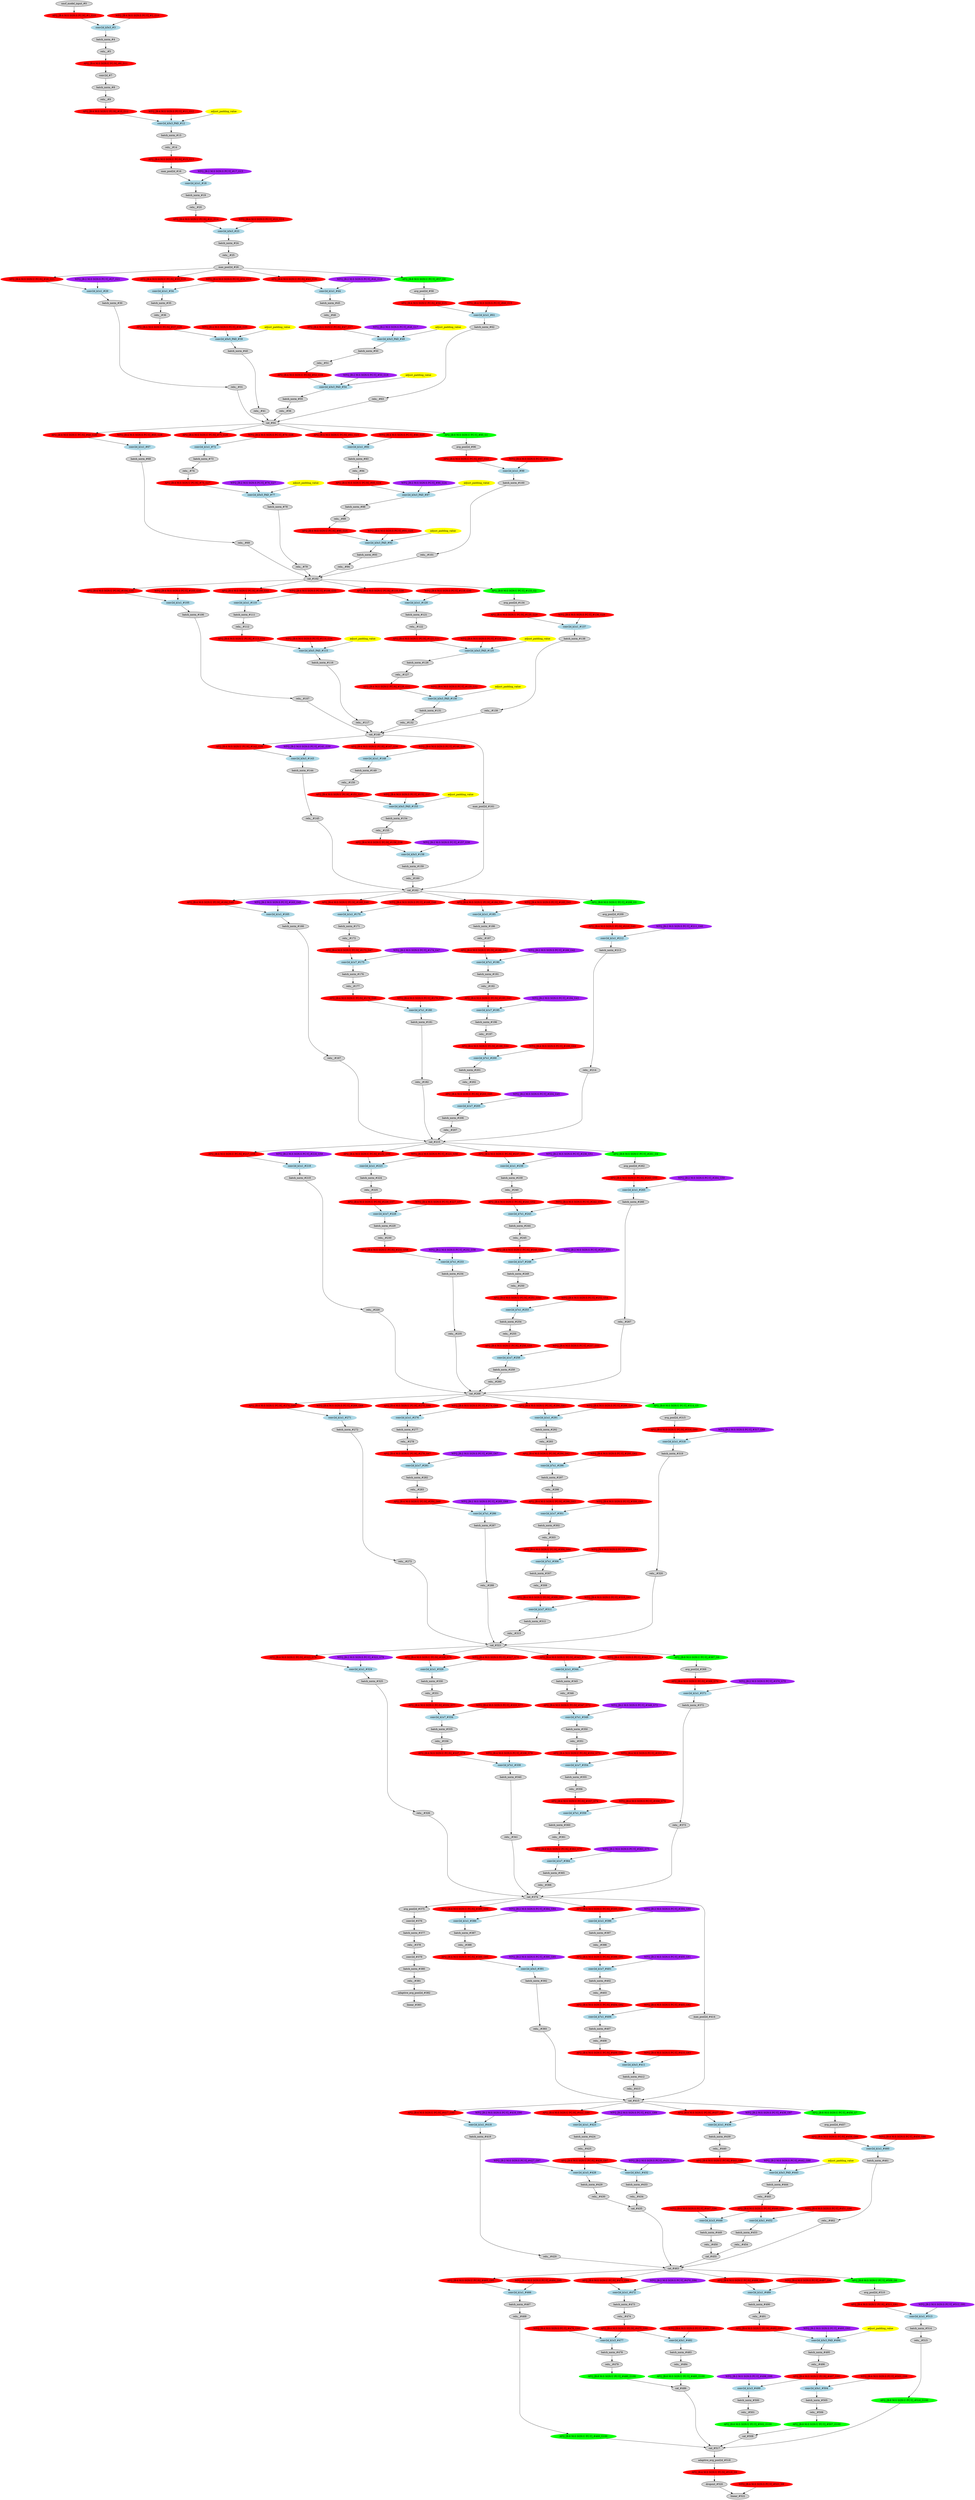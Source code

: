 strict digraph  {
"0 /nncf_model_input" [id=0, label="nncf_model_input_#0", scope="", style=filled, type=nncf_model_input];
"1 SymmetricQuantizer/symmetric_quantize" [color=red, id=1, label="AFQ_[B:4 M:S SGN:S PC:N]_#1_G10", scope=SymmetricQuantizer, style=filled, type=symmetric_quantize];
"2 Inception3/BasicConv2d[Conv2d_1a_3x3]/NNCFConv2d[conv]/ModuleDict[pre_ops]/UpdateWeight[0]/SymmetricQuantizer[op]/symmetric_quantize" [color=red, id=2, label="WFQ_[B:4 M:S SGN:S PC:Y]_#2_G10", scope="Inception3/BasicConv2d[Conv2d_1a_3x3]/NNCFConv2d[conv]/ModuleDict[pre_ops]/UpdateWeight[0]/SymmetricQuantizer[op]", style=filled, type=symmetric_quantize];
"3 Inception3/BasicConv2d[Conv2d_1a_3x3]/NNCFConv2d[conv]/conv2d" [color=lightblue, id=3, label="conv2d_k3x3_#3", scope="Inception3/BasicConv2d[Conv2d_1a_3x3]/NNCFConv2d[conv]", style=filled, type=conv2d];
"4 Inception3/BasicConv2d[Conv2d_1a_3x3]/BatchNorm2d[bn]/batch_norm" [id=4, label="batch_norm_#4", scope="Inception3/BasicConv2d[Conv2d_1a_3x3]/BatchNorm2d[bn]", style=filled, type=batch_norm];
"5 Inception3/BasicConv2d[Conv2d_1a_3x3]/relu_" [id=5, label="relu__#5", scope="Inception3/BasicConv2d[Conv2d_1a_3x3]", style=filled, type=relu_];
"6 Inception3/BasicConv2d[Conv2d_1a_3x3]/SymmetricQuantizer/symmetric_quantize" [color=red, id=6, label="AFQ_[B:4 M:S SGN:U PC:N]_#6_G11", scope="Inception3/BasicConv2d[Conv2d_1a_3x3]/SymmetricQuantizer", style=filled, type=symmetric_quantize];
"7 Inception3/BasicConv2d[Conv2d_2a_3x3]/Conv2d[conv]/conv2d" [id=7, label="conv2d_#7", scope="Inception3/BasicConv2d[Conv2d_2a_3x3]/Conv2d[conv]", style=filled, type=conv2d];
"8 Inception3/BasicConv2d[Conv2d_2a_3x3]/BatchNorm2d[bn]/batch_norm" [id=8, label="batch_norm_#8", scope="Inception3/BasicConv2d[Conv2d_2a_3x3]/BatchNorm2d[bn]", style=filled, type=batch_norm];
"9 Inception3/BasicConv2d[Conv2d_2a_3x3]/relu_" [id=9, label="relu__#9", scope="Inception3/BasicConv2d[Conv2d_2a_3x3]", style=filled, type=relu_];
"10 Inception3/BasicConv2d[Conv2d_2a_3x3]/SymmetricQuantizer/symmetric_quantize" [color=red, id=10, label="AFQ_[B:4 M:S SGN:U PC:N]_#10_G12", scope="Inception3/BasicConv2d[Conv2d_2a_3x3]/SymmetricQuantizer", style=filled, type=symmetric_quantize];
"11 Inception3/BasicConv2d[Conv2d_2b_3x3]/NNCFConv2d[conv]/ModuleDict[pre_ops]/UpdateWeight[1]/SymmetricQuantizer[op]/symmetric_quantize" [color=red, id=11, label="WFQ_[B:4 M:S SGN:S PC:Y]_#11_G12", scope="Inception3/BasicConv2d[Conv2d_2b_3x3]/NNCFConv2d[conv]/ModuleDict[pre_ops]/UpdateWeight[1]/SymmetricQuantizer[op]", style=filled, type=symmetric_quantize];
"12 Inception3/BasicConv2d[Conv2d_2b_3x3]/NNCFConv2d[conv]/conv2d" [color=lightblue, id=12, label="conv2d_k3x3_PAD_#12", scope="Inception3/BasicConv2d[Conv2d_2b_3x3]/NNCFConv2d[conv]", style=filled, type=conv2d];
"13 Inception3/BasicConv2d[Conv2d_2b_3x3]/BatchNorm2d[bn]/batch_norm" [id=13, label="batch_norm_#13", scope="Inception3/BasicConv2d[Conv2d_2b_3x3]/BatchNorm2d[bn]", style=filled, type=batch_norm];
"14 Inception3/BasicConv2d[Conv2d_2b_3x3]/relu_" [id=14, label="relu__#14", scope="Inception3/BasicConv2d[Conv2d_2b_3x3]", style=filled, type=relu_];
"15 Inception3/BasicConv2d[Conv2d_2b_3x3]/SymmetricQuantizer/symmetric_quantize" [color=red, id=15, label="AFQ_[B:4 M:S SGN:U PC:N]_#15_G13", scope="Inception3/BasicConv2d[Conv2d_2b_3x3]/SymmetricQuantizer", style=filled, type=symmetric_quantize];
"16 Inception3/MaxPool2d[maxpool1]/max_pool2d" [id=16, label="max_pool2d_#16", scope="Inception3/MaxPool2d[maxpool1]", style=filled, type=max_pool2d];
"17 Inception3/BasicConv2d[Conv2d_3b_1x1]/NNCFConv2d[conv]/ModuleDict[pre_ops]/UpdateWeight[0]/SymmetricQuantizer[op]/symmetric_quantize" [color=purple, id=17, label="WFQ_[B:2 M:S SGN:S PC:Y]_#17_G13", scope="Inception3/BasicConv2d[Conv2d_3b_1x1]/NNCFConv2d[conv]/ModuleDict[pre_ops]/UpdateWeight[0]/SymmetricQuantizer[op]", style=filled, type=symmetric_quantize];
"18 Inception3/BasicConv2d[Conv2d_3b_1x1]/NNCFConv2d[conv]/conv2d" [color=lightblue, id=18, label="conv2d_k1x1_#18", scope="Inception3/BasicConv2d[Conv2d_3b_1x1]/NNCFConv2d[conv]", style=filled, type=conv2d];
"19 Inception3/BasicConv2d[Conv2d_3b_1x1]/BatchNorm2d[bn]/batch_norm" [id=19, label="batch_norm_#19", scope="Inception3/BasicConv2d[Conv2d_3b_1x1]/BatchNorm2d[bn]", style=filled, type=batch_norm];
"20 Inception3/BasicConv2d[Conv2d_3b_1x1]/relu_" [id=20, label="relu__#20", scope="Inception3/BasicConv2d[Conv2d_3b_1x1]", style=filled, type=relu_];
"21 Inception3/BasicConv2d[Conv2d_3b_1x1]/SymmetricQuantizer/symmetric_quantize" [color=red, id=21, label="AFQ_[B:4 M:S SGN:U PC:N]_#21_G14", scope="Inception3/BasicConv2d[Conv2d_3b_1x1]/SymmetricQuantizer", style=filled, type=symmetric_quantize];
"22 Inception3/BasicConv2d[Conv2d_4a_3x3]/NNCFConv2d[conv]/ModuleDict[pre_ops]/UpdateWeight[0]/SymmetricQuantizer[op]/symmetric_quantize" [color=red, id=22, label="WFQ_[B:4 M:S SGN:S PC:Y]_#22_G14", scope="Inception3/BasicConv2d[Conv2d_4a_3x3]/NNCFConv2d[conv]/ModuleDict[pre_ops]/UpdateWeight[0]/SymmetricQuantizer[op]", style=filled, type=symmetric_quantize];
"23 Inception3/BasicConv2d[Conv2d_4a_3x3]/NNCFConv2d[conv]/conv2d" [color=lightblue, id=23, label="conv2d_k3x3_#23", scope="Inception3/BasicConv2d[Conv2d_4a_3x3]/NNCFConv2d[conv]", style=filled, type=conv2d];
"24 Inception3/BasicConv2d[Conv2d_4a_3x3]/BatchNorm2d[bn]/batch_norm" [id=24, label="batch_norm_#24", scope="Inception3/BasicConv2d[Conv2d_4a_3x3]/BatchNorm2d[bn]", style=filled, type=batch_norm];
"25 Inception3/BasicConv2d[Conv2d_4a_3x3]/relu_" [id=25, label="relu__#25", scope="Inception3/BasicConv2d[Conv2d_4a_3x3]", style=filled, type=relu_];
"26 Inception3/MaxPool2d[maxpool2]/max_pool2d" [id=26, label="max_pool2d_#26", scope="Inception3/MaxPool2d[maxpool2]", style=filled, type=max_pool2d];
"27 Inception3/InceptionA[Mixed_5b]/BasicConv2d[branch1x1]/NNCFConv2d[conv]/ModuleDict[pre_ops]/UpdateWeight[0]/SymmetricQuantizer[op]/symmetric_quantize" [color=purple, id=27, label="WFQ_[B:2 M:S SGN:S PC:Y]_#27_G21", scope="Inception3/InceptionA[Mixed_5b]/BasicConv2d[branch1x1]/NNCFConv2d[conv]/ModuleDict[pre_ops]/UpdateWeight[0]/SymmetricQuantizer[op]", style=filled, type=symmetric_quantize];
"28 Inception3/InceptionA[Mixed_5b]/BasicConv2d[branch1x1]/NNCFConv2d[conv]/SymmetricQuantizer/symmetric_quantize" [color=red, id=28, label="AFQ_[B:4 M:S SGN:U PC:N]_#28_G21", scope="Inception3/InceptionA[Mixed_5b]/BasicConv2d[branch1x1]/NNCFConv2d[conv]/SymmetricQuantizer", style=filled, type=symmetric_quantize];
"29 Inception3/InceptionA[Mixed_5b]/BasicConv2d[branch1x1]/NNCFConv2d[conv]/conv2d" [color=lightblue, id=29, label="conv2d_k1x1_#29", scope="Inception3/InceptionA[Mixed_5b]/BasicConv2d[branch1x1]/NNCFConv2d[conv]", style=filled, type=conv2d];
"30 Inception3/InceptionA[Mixed_5b]/BasicConv2d[branch1x1]/BatchNorm2d[bn]/batch_norm" [id=30, label="batch_norm_#30", scope="Inception3/InceptionA[Mixed_5b]/BasicConv2d[branch1x1]/BatchNorm2d[bn]", style=filled, type=batch_norm];
"31 Inception3/InceptionA[Mixed_5b]/BasicConv2d[branch1x1]/relu_" [id=31, label="relu__#31", scope="Inception3/InceptionA[Mixed_5b]/BasicConv2d[branch1x1]", style=filled, type=relu_];
"32 Inception3/InceptionA[Mixed_5b]/BasicConv2d[branch5x5_1]/NNCFConv2d[conv]/ModuleDict[pre_ops]/UpdateWeight[0]/SymmetricQuantizer[op]/symmetric_quantize" [color=red, id=32, label="WFQ_[B:4 M:S SGN:S PC:Y]_#32_G19", scope="Inception3/InceptionA[Mixed_5b]/BasicConv2d[branch5x5_1]/NNCFConv2d[conv]/ModuleDict[pre_ops]/UpdateWeight[0]/SymmetricQuantizer[op]", style=filled, type=symmetric_quantize];
"33 Inception3/InceptionA[Mixed_5b]/BasicConv2d[branch5x5_1]/NNCFConv2d[conv]/SymmetricQuantizer/symmetric_quantize" [color=red, id=33, label="AFQ_[B:4 M:S SGN:U PC:N]_#33_G19", scope="Inception3/InceptionA[Mixed_5b]/BasicConv2d[branch5x5_1]/NNCFConv2d[conv]/SymmetricQuantizer", style=filled, type=symmetric_quantize];
"34 Inception3/InceptionA[Mixed_5b]/BasicConv2d[branch5x5_1]/NNCFConv2d[conv]/conv2d" [color=lightblue, id=34, label="conv2d_k1x1_#34", scope="Inception3/InceptionA[Mixed_5b]/BasicConv2d[branch5x5_1]/NNCFConv2d[conv]", style=filled, type=conv2d];
"35 Inception3/InceptionA[Mixed_5b]/BasicConv2d[branch5x5_1]/BatchNorm2d[bn]/batch_norm" [id=35, label="batch_norm_#35", scope="Inception3/InceptionA[Mixed_5b]/BasicConv2d[branch5x5_1]/BatchNorm2d[bn]", style=filled, type=batch_norm];
"36 Inception3/InceptionA[Mixed_5b]/BasicConv2d[branch5x5_1]/relu_" [id=36, label="relu__#36", scope="Inception3/InceptionA[Mixed_5b]/BasicConv2d[branch5x5_1]", style=filled, type=relu_];
"37 Inception3/InceptionA[Mixed_5b]/BasicConv2d[branch5x5_1]/SymmetricQuantizer/symmetric_quantize" [color=red, id=37, label="AFQ_[B:4 M:S SGN:U PC:N]_#37_G20", scope="Inception3/InceptionA[Mixed_5b]/BasicConv2d[branch5x5_1]/SymmetricQuantizer", style=filled, type=symmetric_quantize];
"38 Inception3/InceptionA[Mixed_5b]/BasicConv2d[branch5x5_2]/NNCFConv2d[conv]/ModuleDict[pre_ops]/UpdateWeight[1]/SymmetricQuantizer[op]/symmetric_quantize" [color=red, id=38, label="WFQ_[B:4 M:S SGN:S PC:Y]_#38_G20", scope="Inception3/InceptionA[Mixed_5b]/BasicConv2d[branch5x5_2]/NNCFConv2d[conv]/ModuleDict[pre_ops]/UpdateWeight[1]/SymmetricQuantizer[op]", style=filled, type=symmetric_quantize];
"39 Inception3/InceptionA[Mixed_5b]/BasicConv2d[branch5x5_2]/NNCFConv2d[conv]/conv2d" [color=lightblue, id=39, label="conv2d_k5x5_PAD_#39", scope="Inception3/InceptionA[Mixed_5b]/BasicConv2d[branch5x5_2]/NNCFConv2d[conv]", style=filled, type=conv2d];
"40 Inception3/InceptionA[Mixed_5b]/BasicConv2d[branch5x5_2]/BatchNorm2d[bn]/batch_norm" [id=40, label="batch_norm_#40", scope="Inception3/InceptionA[Mixed_5b]/BasicConv2d[branch5x5_2]/BatchNorm2d[bn]", style=filled, type=batch_norm];
"41 Inception3/InceptionA[Mixed_5b]/BasicConv2d[branch5x5_2]/relu_" [id=41, label="relu__#41", scope="Inception3/InceptionA[Mixed_5b]/BasicConv2d[branch5x5_2]", style=filled, type=relu_];
"42 Inception3/InceptionA[Mixed_5b]/BasicConv2d[branch3x3dbl_1]/NNCFConv2d[conv]/ModuleDict[pre_ops]/UpdateWeight[0]/SymmetricQuantizer[op]/symmetric_quantize" [color=purple, id=42, label="WFQ_[B:2 M:S SGN:S PC:Y]_#42_G16", scope="Inception3/InceptionA[Mixed_5b]/BasicConv2d[branch3x3dbl_1]/NNCFConv2d[conv]/ModuleDict[pre_ops]/UpdateWeight[0]/SymmetricQuantizer[op]", style=filled, type=symmetric_quantize];
"43 Inception3/InceptionA[Mixed_5b]/BasicConv2d[branch3x3dbl_1]/NNCFConv2d[conv]/SymmetricQuantizer/symmetric_quantize" [color=red, id=43, label="AFQ_[B:4 M:S SGN:U PC:N]_#43_G16", scope="Inception3/InceptionA[Mixed_5b]/BasicConv2d[branch3x3dbl_1]/NNCFConv2d[conv]/SymmetricQuantizer", style=filled, type=symmetric_quantize];
"44 Inception3/InceptionA[Mixed_5b]/BasicConv2d[branch3x3dbl_1]/NNCFConv2d[conv]/conv2d" [color=lightblue, id=44, label="conv2d_k1x1_#44", scope="Inception3/InceptionA[Mixed_5b]/BasicConv2d[branch3x3dbl_1]/NNCFConv2d[conv]", style=filled, type=conv2d];
"45 Inception3/InceptionA[Mixed_5b]/BasicConv2d[branch3x3dbl_1]/BatchNorm2d[bn]/batch_norm" [id=45, label="batch_norm_#45", scope="Inception3/InceptionA[Mixed_5b]/BasicConv2d[branch3x3dbl_1]/BatchNorm2d[bn]", style=filled, type=batch_norm];
"46 Inception3/InceptionA[Mixed_5b]/BasicConv2d[branch3x3dbl_1]/relu_" [id=46, label="relu__#46", scope="Inception3/InceptionA[Mixed_5b]/BasicConv2d[branch3x3dbl_1]", style=filled, type=relu_];
"47 Inception3/InceptionA[Mixed_5b]/BasicConv2d[branch3x3dbl_1]/SymmetricQuantizer/symmetric_quantize" [color=red, id=47, label="AFQ_[B:4 M:S SGN:U PC:N]_#47_G17", scope="Inception3/InceptionA[Mixed_5b]/BasicConv2d[branch3x3dbl_1]/SymmetricQuantizer", style=filled, type=symmetric_quantize];
"48 Inception3/InceptionA[Mixed_5b]/BasicConv2d[branch3x3dbl_2]/NNCFConv2d[conv]/ModuleDict[pre_ops]/UpdateWeight[1]/SymmetricQuantizer[op]/symmetric_quantize" [color=purple, id=48, label="WFQ_[B:2 M:S SGN:S PC:Y]_#48_G17", scope="Inception3/InceptionA[Mixed_5b]/BasicConv2d[branch3x3dbl_2]/NNCFConv2d[conv]/ModuleDict[pre_ops]/UpdateWeight[1]/SymmetricQuantizer[op]", style=filled, type=symmetric_quantize];
"49 Inception3/InceptionA[Mixed_5b]/BasicConv2d[branch3x3dbl_2]/NNCFConv2d[conv]/conv2d" [color=lightblue, id=49, label="conv2d_k3x3_PAD_#49", scope="Inception3/InceptionA[Mixed_5b]/BasicConv2d[branch3x3dbl_2]/NNCFConv2d[conv]", style=filled, type=conv2d];
"50 Inception3/InceptionA[Mixed_5b]/BasicConv2d[branch3x3dbl_2]/BatchNorm2d[bn]/batch_norm" [id=50, label="batch_norm_#50", scope="Inception3/InceptionA[Mixed_5b]/BasicConv2d[branch3x3dbl_2]/BatchNorm2d[bn]", style=filled, type=batch_norm];
"51 Inception3/InceptionA[Mixed_5b]/BasicConv2d[branch3x3dbl_2]/relu_" [id=51, label="relu__#51", scope="Inception3/InceptionA[Mixed_5b]/BasicConv2d[branch3x3dbl_2]", style=filled, type=relu_];
"52 Inception3/InceptionA[Mixed_5b]/BasicConv2d[branch3x3dbl_2]/SymmetricQuantizer/symmetric_quantize" [color=red, id=52, label="AFQ_[B:4 M:S SGN:U PC:N]_#52_G18", scope="Inception3/InceptionA[Mixed_5b]/BasicConv2d[branch3x3dbl_2]/SymmetricQuantizer", style=filled, type=symmetric_quantize];
"53 Inception3/InceptionA[Mixed_5b]/BasicConv2d[branch3x3dbl_3]/NNCFConv2d[conv]/ModuleDict[pre_ops]/UpdateWeight[1]/SymmetricQuantizer[op]/symmetric_quantize" [color=purple, id=53, label="WFQ_[B:2 M:S SGN:S PC:Y]_#53_G18", scope="Inception3/InceptionA[Mixed_5b]/BasicConv2d[branch3x3dbl_3]/NNCFConv2d[conv]/ModuleDict[pre_ops]/UpdateWeight[1]/SymmetricQuantizer[op]", style=filled, type=symmetric_quantize];
"54 Inception3/InceptionA[Mixed_5b]/BasicConv2d[branch3x3dbl_3]/NNCFConv2d[conv]/conv2d" [color=lightblue, id=54, label="conv2d_k3x3_PAD_#54", scope="Inception3/InceptionA[Mixed_5b]/BasicConv2d[branch3x3dbl_3]/NNCFConv2d[conv]", style=filled, type=conv2d];
"55 Inception3/InceptionA[Mixed_5b]/BasicConv2d[branch3x3dbl_3]/BatchNorm2d[bn]/batch_norm" [id=55, label="batch_norm_#55", scope="Inception3/InceptionA[Mixed_5b]/BasicConv2d[branch3x3dbl_3]/BatchNorm2d[bn]", style=filled, type=batch_norm];
"56 Inception3/InceptionA[Mixed_5b]/BasicConv2d[branch3x3dbl_3]/relu_" [id=56, label="relu__#56", scope="Inception3/InceptionA[Mixed_5b]/BasicConv2d[branch3x3dbl_3]", style=filled, type=relu_];
"57 Inception3/InceptionA[Mixed_5b]/SymmetricQuantizer/symmetric_quantize" [color=green, id=57, label="AFQ_[B:8 M:S SGN:U PC:Y]_#57_G0", scope="Inception3/InceptionA[Mixed_5b]/SymmetricQuantizer", style=filled, type=symmetric_quantize];
"58 Inception3/InceptionA[Mixed_5b]/avg_pool2d" [id=58, label="avg_pool2d_#58", scope="Inception3/InceptionA[Mixed_5b]", style=filled, type=avg_pool2d];
"59 Inception3/InceptionA[Mixed_5b]/SymmetricQuantizer/symmetric_quantize" [color=red, id=59, label="AFQ_[B:4 M:S SGN:U PC:N]_#59_G15", scope="Inception3/InceptionA[Mixed_5b]/SymmetricQuantizer", style=filled, type=symmetric_quantize];
"60 Inception3/InceptionA[Mixed_5b]/BasicConv2d[branch_pool]/NNCFConv2d[conv]/ModuleDict[pre_ops]/UpdateWeight[0]/SymmetricQuantizer[op]/symmetric_quantize" [color=red, id=60, label="WFQ_[B:4 M:S SGN:S PC:Y]_#60_G15", scope="Inception3/InceptionA[Mixed_5b]/BasicConv2d[branch_pool]/NNCFConv2d[conv]/ModuleDict[pre_ops]/UpdateWeight[0]/SymmetricQuantizer[op]", style=filled, type=symmetric_quantize];
"61 Inception3/InceptionA[Mixed_5b]/BasicConv2d[branch_pool]/NNCFConv2d[conv]/conv2d" [color=lightblue, id=61, label="conv2d_k1x1_#61", scope="Inception3/InceptionA[Mixed_5b]/BasicConv2d[branch_pool]/NNCFConv2d[conv]", style=filled, type=conv2d];
"62 Inception3/InceptionA[Mixed_5b]/BasicConv2d[branch_pool]/BatchNorm2d[bn]/batch_norm" [id=62, label="batch_norm_#62", scope="Inception3/InceptionA[Mixed_5b]/BasicConv2d[branch_pool]/BatchNorm2d[bn]", style=filled, type=batch_norm];
"63 Inception3/InceptionA[Mixed_5b]/BasicConv2d[branch_pool]/relu_" [id=63, label="relu__#63", scope="Inception3/InceptionA[Mixed_5b]/BasicConv2d[branch_pool]", style=filled, type=relu_];
"64 Inception3/InceptionA[Mixed_5b]/cat" [id=64, label="cat_#64", scope="Inception3/InceptionA[Mixed_5b]", style=filled, type=cat];
"65 Inception3/InceptionA[Mixed_5c]/BasicConv2d[branch1x1]/NNCFConv2d[conv]/ModuleDict[pre_ops]/UpdateWeight[0]/SymmetricQuantizer[op]/symmetric_quantize" [color=red, id=65, label="WFQ_[B:4 M:S SGN:S PC:Y]_#65_G28", scope="Inception3/InceptionA[Mixed_5c]/BasicConv2d[branch1x1]/NNCFConv2d[conv]/ModuleDict[pre_ops]/UpdateWeight[0]/SymmetricQuantizer[op]", style=filled, type=symmetric_quantize];
"66 Inception3/InceptionA[Mixed_5c]/BasicConv2d[branch1x1]/NNCFConv2d[conv]/SymmetricQuantizer/symmetric_quantize" [color=red, id=66, label="AFQ_[B:4 M:S SGN:U PC:N]_#66_G28", scope="Inception3/InceptionA[Mixed_5c]/BasicConv2d[branch1x1]/NNCFConv2d[conv]/SymmetricQuantizer", style=filled, type=symmetric_quantize];
"67 Inception3/InceptionA[Mixed_5c]/BasicConv2d[branch1x1]/NNCFConv2d[conv]/conv2d" [color=lightblue, id=67, label="conv2d_k1x1_#67", scope="Inception3/InceptionA[Mixed_5c]/BasicConv2d[branch1x1]/NNCFConv2d[conv]", style=filled, type=conv2d];
"68 Inception3/InceptionA[Mixed_5c]/BasicConv2d[branch1x1]/BatchNorm2d[bn]/batch_norm" [id=68, label="batch_norm_#68", scope="Inception3/InceptionA[Mixed_5c]/BasicConv2d[branch1x1]/BatchNorm2d[bn]", style=filled, type=batch_norm];
"69 Inception3/InceptionA[Mixed_5c]/BasicConv2d[branch1x1]/relu_" [id=69, label="relu__#69", scope="Inception3/InceptionA[Mixed_5c]/BasicConv2d[branch1x1]", style=filled, type=relu_];
"70 Inception3/InceptionA[Mixed_5c]/BasicConv2d[branch5x5_1]/NNCFConv2d[conv]/ModuleDict[pre_ops]/UpdateWeight[0]/SymmetricQuantizer[op]/symmetric_quantize" [color=red, id=70, label="WFQ_[B:4 M:S SGN:S PC:Y]_#70_G26", scope="Inception3/InceptionA[Mixed_5c]/BasicConv2d[branch5x5_1]/NNCFConv2d[conv]/ModuleDict[pre_ops]/UpdateWeight[0]/SymmetricQuantizer[op]", style=filled, type=symmetric_quantize];
"71 Inception3/InceptionA[Mixed_5c]/BasicConv2d[branch5x5_1]/NNCFConv2d[conv]/SymmetricQuantizer/symmetric_quantize" [color=red, id=71, label="AFQ_[B:4 M:S SGN:U PC:N]_#71_G26", scope="Inception3/InceptionA[Mixed_5c]/BasicConv2d[branch5x5_1]/NNCFConv2d[conv]/SymmetricQuantizer", style=filled, type=symmetric_quantize];
"72 Inception3/InceptionA[Mixed_5c]/BasicConv2d[branch5x5_1]/NNCFConv2d[conv]/conv2d" [color=lightblue, id=72, label="conv2d_k1x1_#72", scope="Inception3/InceptionA[Mixed_5c]/BasicConv2d[branch5x5_1]/NNCFConv2d[conv]", style=filled, type=conv2d];
"73 Inception3/InceptionA[Mixed_5c]/BasicConv2d[branch5x5_1]/BatchNorm2d[bn]/batch_norm" [id=73, label="batch_norm_#73", scope="Inception3/InceptionA[Mixed_5c]/BasicConv2d[branch5x5_1]/BatchNorm2d[bn]", style=filled, type=batch_norm];
"74 Inception3/InceptionA[Mixed_5c]/BasicConv2d[branch5x5_1]/relu_" [id=74, label="relu__#74", scope="Inception3/InceptionA[Mixed_5c]/BasicConv2d[branch5x5_1]", style=filled, type=relu_];
"75 Inception3/InceptionA[Mixed_5c]/BasicConv2d[branch5x5_1]/SymmetricQuantizer/symmetric_quantize" [color=red, id=75, label="AFQ_[B:4 M:S SGN:U PC:N]_#75_G27", scope="Inception3/InceptionA[Mixed_5c]/BasicConv2d[branch5x5_1]/SymmetricQuantizer", style=filled, type=symmetric_quantize];
"76 Inception3/InceptionA[Mixed_5c]/BasicConv2d[branch5x5_2]/NNCFConv2d[conv]/ModuleDict[pre_ops]/UpdateWeight[1]/SymmetricQuantizer[op]/symmetric_quantize" [color=purple, id=76, label="WFQ_[B:2 M:S SGN:S PC:Y]_#76_G27", scope="Inception3/InceptionA[Mixed_5c]/BasicConv2d[branch5x5_2]/NNCFConv2d[conv]/ModuleDict[pre_ops]/UpdateWeight[1]/SymmetricQuantizer[op]", style=filled, type=symmetric_quantize];
"77 Inception3/InceptionA[Mixed_5c]/BasicConv2d[branch5x5_2]/NNCFConv2d[conv]/conv2d" [color=lightblue, id=77, label="conv2d_k5x5_PAD_#77", scope="Inception3/InceptionA[Mixed_5c]/BasicConv2d[branch5x5_2]/NNCFConv2d[conv]", style=filled, type=conv2d];
"78 Inception3/InceptionA[Mixed_5c]/BasicConv2d[branch5x5_2]/BatchNorm2d[bn]/batch_norm" [id=78, label="batch_norm_#78", scope="Inception3/InceptionA[Mixed_5c]/BasicConv2d[branch5x5_2]/BatchNorm2d[bn]", style=filled, type=batch_norm];
"79 Inception3/InceptionA[Mixed_5c]/BasicConv2d[branch5x5_2]/relu_" [id=79, label="relu__#79", scope="Inception3/InceptionA[Mixed_5c]/BasicConv2d[branch5x5_2]", style=filled, type=relu_];
"80 Inception3/InceptionA[Mixed_5c]/BasicConv2d[branch3x3dbl_1]/NNCFConv2d[conv]/ModuleDict[pre_ops]/UpdateWeight[0]/SymmetricQuantizer[op]/symmetric_quantize" [color=red, id=80, label="WFQ_[B:4 M:S SGN:S PC:Y]_#80_G23", scope="Inception3/InceptionA[Mixed_5c]/BasicConv2d[branch3x3dbl_1]/NNCFConv2d[conv]/ModuleDict[pre_ops]/UpdateWeight[0]/SymmetricQuantizer[op]", style=filled, type=symmetric_quantize];
"81 Inception3/InceptionA[Mixed_5c]/BasicConv2d[branch3x3dbl_1]/NNCFConv2d[conv]/SymmetricQuantizer/symmetric_quantize" [color=red, id=81, label="AFQ_[B:4 M:S SGN:U PC:N]_#81_G23", scope="Inception3/InceptionA[Mixed_5c]/BasicConv2d[branch3x3dbl_1]/NNCFConv2d[conv]/SymmetricQuantizer", style=filled, type=symmetric_quantize];
"82 Inception3/InceptionA[Mixed_5c]/BasicConv2d[branch3x3dbl_1]/NNCFConv2d[conv]/conv2d" [color=lightblue, id=82, label="conv2d_k1x1_#82", scope="Inception3/InceptionA[Mixed_5c]/BasicConv2d[branch3x3dbl_1]/NNCFConv2d[conv]", style=filled, type=conv2d];
"83 Inception3/InceptionA[Mixed_5c]/BasicConv2d[branch3x3dbl_1]/BatchNorm2d[bn]/batch_norm" [id=83, label="batch_norm_#83", scope="Inception3/InceptionA[Mixed_5c]/BasicConv2d[branch3x3dbl_1]/BatchNorm2d[bn]", style=filled, type=batch_norm];
"84 Inception3/InceptionA[Mixed_5c]/BasicConv2d[branch3x3dbl_1]/relu_" [id=84, label="relu__#84", scope="Inception3/InceptionA[Mixed_5c]/BasicConv2d[branch3x3dbl_1]", style=filled, type=relu_];
"85 Inception3/InceptionA[Mixed_5c]/BasicConv2d[branch3x3dbl_1]/SymmetricQuantizer/symmetric_quantize" [color=red, id=85, label="AFQ_[B:4 M:S SGN:U PC:N]_#85_G24", scope="Inception3/InceptionA[Mixed_5c]/BasicConv2d[branch3x3dbl_1]/SymmetricQuantizer", style=filled, type=symmetric_quantize];
"86 Inception3/InceptionA[Mixed_5c]/BasicConv2d[branch3x3dbl_2]/NNCFConv2d[conv]/ModuleDict[pre_ops]/UpdateWeight[1]/SymmetricQuantizer[op]/symmetric_quantize" [color=purple, id=86, label="WFQ_[B:2 M:S SGN:S PC:Y]_#86_G24", scope="Inception3/InceptionA[Mixed_5c]/BasicConv2d[branch3x3dbl_2]/NNCFConv2d[conv]/ModuleDict[pre_ops]/UpdateWeight[1]/SymmetricQuantizer[op]", style=filled, type=symmetric_quantize];
"87 Inception3/InceptionA[Mixed_5c]/BasicConv2d[branch3x3dbl_2]/NNCFConv2d[conv]/conv2d" [color=lightblue, id=87, label="conv2d_k3x3_PAD_#87", scope="Inception3/InceptionA[Mixed_5c]/BasicConv2d[branch3x3dbl_2]/NNCFConv2d[conv]", style=filled, type=conv2d];
"88 Inception3/InceptionA[Mixed_5c]/BasicConv2d[branch3x3dbl_2]/BatchNorm2d[bn]/batch_norm" [id=88, label="batch_norm_#88", scope="Inception3/InceptionA[Mixed_5c]/BasicConv2d[branch3x3dbl_2]/BatchNorm2d[bn]", style=filled, type=batch_norm];
"89 Inception3/InceptionA[Mixed_5c]/BasicConv2d[branch3x3dbl_2]/relu_" [id=89, label="relu__#89", scope="Inception3/InceptionA[Mixed_5c]/BasicConv2d[branch3x3dbl_2]", style=filled, type=relu_];
"90 Inception3/InceptionA[Mixed_5c]/BasicConv2d[branch3x3dbl_2]/SymmetricQuantizer/symmetric_quantize" [color=red, id=90, label="AFQ_[B:4 M:S SGN:U PC:N]_#90_G25", scope="Inception3/InceptionA[Mixed_5c]/BasicConv2d[branch3x3dbl_2]/SymmetricQuantizer", style=filled, type=symmetric_quantize];
"91 Inception3/InceptionA[Mixed_5c]/BasicConv2d[branch3x3dbl_3]/NNCFConv2d[conv]/ModuleDict[pre_ops]/UpdateWeight[1]/SymmetricQuantizer[op]/symmetric_quantize" [color=red, id=91, label="WFQ_[B:4 M:S SGN:S PC:Y]_#91_G25", scope="Inception3/InceptionA[Mixed_5c]/BasicConv2d[branch3x3dbl_3]/NNCFConv2d[conv]/ModuleDict[pre_ops]/UpdateWeight[1]/SymmetricQuantizer[op]", style=filled, type=symmetric_quantize];
"92 Inception3/InceptionA[Mixed_5c]/BasicConv2d[branch3x3dbl_3]/NNCFConv2d[conv]/conv2d" [color=lightblue, id=92, label="conv2d_k3x3_PAD_#92", scope="Inception3/InceptionA[Mixed_5c]/BasicConv2d[branch3x3dbl_3]/NNCFConv2d[conv]", style=filled, type=conv2d];
"93 Inception3/InceptionA[Mixed_5c]/BasicConv2d[branch3x3dbl_3]/BatchNorm2d[bn]/batch_norm" [id=93, label="batch_norm_#93", scope="Inception3/InceptionA[Mixed_5c]/BasicConv2d[branch3x3dbl_3]/BatchNorm2d[bn]", style=filled, type=batch_norm];
"94 Inception3/InceptionA[Mixed_5c]/BasicConv2d[branch3x3dbl_3]/relu_" [id=94, label="relu__#94", scope="Inception3/InceptionA[Mixed_5c]/BasicConv2d[branch3x3dbl_3]", style=filled, type=relu_];
"95 Inception3/InceptionA[Mixed_5c]/SymmetricQuantizer/symmetric_quantize" [color=green, id=95, label="AFQ_[B:8 M:S SGN:U PC:Y]_#95_G1", scope="Inception3/InceptionA[Mixed_5c]/SymmetricQuantizer", style=filled, type=symmetric_quantize];
"96 Inception3/InceptionA[Mixed_5c]/avg_pool2d" [id=96, label="avg_pool2d_#96", scope="Inception3/InceptionA[Mixed_5c]", style=filled, type=avg_pool2d];
"97 Inception3/InceptionA[Mixed_5c]/SymmetricQuantizer/symmetric_quantize" [color=red, id=97, label="AFQ_[B:4 M:S SGN:U PC:N]_#97_G22", scope="Inception3/InceptionA[Mixed_5c]/SymmetricQuantizer", style=filled, type=symmetric_quantize];
"98 Inception3/InceptionA[Mixed_5c]/BasicConv2d[branch_pool]/NNCFConv2d[conv]/ModuleDict[pre_ops]/UpdateWeight[0]/SymmetricQuantizer[op]/symmetric_quantize" [color=red, id=98, label="WFQ_[B:4 M:S SGN:S PC:Y]_#98_G22", scope="Inception3/InceptionA[Mixed_5c]/BasicConv2d[branch_pool]/NNCFConv2d[conv]/ModuleDict[pre_ops]/UpdateWeight[0]/SymmetricQuantizer[op]", style=filled, type=symmetric_quantize];
"99 Inception3/InceptionA[Mixed_5c]/BasicConv2d[branch_pool]/NNCFConv2d[conv]/conv2d" [color=lightblue, id=99, label="conv2d_k1x1_#99", scope="Inception3/InceptionA[Mixed_5c]/BasicConv2d[branch_pool]/NNCFConv2d[conv]", style=filled, type=conv2d];
"100 Inception3/InceptionA[Mixed_5c]/BasicConv2d[branch_pool]/BatchNorm2d[bn]/batch_norm" [id=100, label="batch_norm_#100", scope="Inception3/InceptionA[Mixed_5c]/BasicConv2d[branch_pool]/BatchNorm2d[bn]", style=filled, type=batch_norm];
"101 Inception3/InceptionA[Mixed_5c]/BasicConv2d[branch_pool]/relu_" [id=101, label="relu__#101", scope="Inception3/InceptionA[Mixed_5c]/BasicConv2d[branch_pool]", style=filled, type=relu_];
"102 Inception3/InceptionA[Mixed_5c]/cat" [id=102, label="cat_#102", scope="Inception3/InceptionA[Mixed_5c]", style=filled, type=cat];
"103 Inception3/InceptionA[Mixed_5d]/BasicConv2d[branch1x1]/NNCFConv2d[conv]/ModuleDict[pre_ops]/UpdateWeight[0]/SymmetricQuantizer[op]/symmetric_quantize" [color=red, id=103, label="WFQ_[B:4 M:S SGN:S PC:Y]_#103_G35", scope="Inception3/InceptionA[Mixed_5d]/BasicConv2d[branch1x1]/NNCFConv2d[conv]/ModuleDict[pre_ops]/UpdateWeight[0]/SymmetricQuantizer[op]", style=filled, type=symmetric_quantize];
"104 Inception3/InceptionA[Mixed_5d]/BasicConv2d[branch1x1]/NNCFConv2d[conv]/SymmetricQuantizer/symmetric_quantize" [color=red, id=104, label="AFQ_[B:4 M:S SGN:U PC:N]_#104_G35", scope="Inception3/InceptionA[Mixed_5d]/BasicConv2d[branch1x1]/NNCFConv2d[conv]/SymmetricQuantizer", style=filled, type=symmetric_quantize];
"105 Inception3/InceptionA[Mixed_5d]/BasicConv2d[branch1x1]/NNCFConv2d[conv]/conv2d" [color=lightblue, id=105, label="conv2d_k1x1_#105", scope="Inception3/InceptionA[Mixed_5d]/BasicConv2d[branch1x1]/NNCFConv2d[conv]", style=filled, type=conv2d];
"106 Inception3/InceptionA[Mixed_5d]/BasicConv2d[branch1x1]/BatchNorm2d[bn]/batch_norm" [id=106, label="batch_norm_#106", scope="Inception3/InceptionA[Mixed_5d]/BasicConv2d[branch1x1]/BatchNorm2d[bn]", style=filled, type=batch_norm];
"107 Inception3/InceptionA[Mixed_5d]/BasicConv2d[branch1x1]/relu_" [id=107, label="relu__#107", scope="Inception3/InceptionA[Mixed_5d]/BasicConv2d[branch1x1]", style=filled, type=relu_];
"108 Inception3/InceptionA[Mixed_5d]/BasicConv2d[branch5x5_1]/NNCFConv2d[conv]/ModuleDict[pre_ops]/UpdateWeight[0]/SymmetricQuantizer[op]/symmetric_quantize" [color=red, id=108, label="WFQ_[B:4 M:S SGN:S PC:Y]_#108_G33", scope="Inception3/InceptionA[Mixed_5d]/BasicConv2d[branch5x5_1]/NNCFConv2d[conv]/ModuleDict[pre_ops]/UpdateWeight[0]/SymmetricQuantizer[op]", style=filled, type=symmetric_quantize];
"109 Inception3/InceptionA[Mixed_5d]/BasicConv2d[branch5x5_1]/NNCFConv2d[conv]/SymmetricQuantizer/symmetric_quantize" [color=red, id=109, label="AFQ_[B:4 M:S SGN:U PC:N]_#109_G33", scope="Inception3/InceptionA[Mixed_5d]/BasicConv2d[branch5x5_1]/NNCFConv2d[conv]/SymmetricQuantizer", style=filled, type=symmetric_quantize];
"110 Inception3/InceptionA[Mixed_5d]/BasicConv2d[branch5x5_1]/NNCFConv2d[conv]/conv2d" [color=lightblue, id=110, label="conv2d_k1x1_#110", scope="Inception3/InceptionA[Mixed_5d]/BasicConv2d[branch5x5_1]/NNCFConv2d[conv]", style=filled, type=conv2d];
"111 Inception3/InceptionA[Mixed_5d]/BasicConv2d[branch5x5_1]/BatchNorm2d[bn]/batch_norm" [id=111, label="batch_norm_#111", scope="Inception3/InceptionA[Mixed_5d]/BasicConv2d[branch5x5_1]/BatchNorm2d[bn]", style=filled, type=batch_norm];
"112 Inception3/InceptionA[Mixed_5d]/BasicConv2d[branch5x5_1]/relu_" [id=112, label="relu__#112", scope="Inception3/InceptionA[Mixed_5d]/BasicConv2d[branch5x5_1]", style=filled, type=relu_];
"113 Inception3/InceptionA[Mixed_5d]/BasicConv2d[branch5x5_1]/SymmetricQuantizer/symmetric_quantize" [color=red, id=113, label="AFQ_[B:4 M:S SGN:U PC:N]_#113_G34", scope="Inception3/InceptionA[Mixed_5d]/BasicConv2d[branch5x5_1]/SymmetricQuantizer", style=filled, type=symmetric_quantize];
"114 Inception3/InceptionA[Mixed_5d]/BasicConv2d[branch5x5_2]/NNCFConv2d[conv]/ModuleDict[pre_ops]/UpdateWeight[1]/SymmetricQuantizer[op]/symmetric_quantize" [color=red, id=114, label="WFQ_[B:4 M:S SGN:S PC:Y]_#114_G34", scope="Inception3/InceptionA[Mixed_5d]/BasicConv2d[branch5x5_2]/NNCFConv2d[conv]/ModuleDict[pre_ops]/UpdateWeight[1]/SymmetricQuantizer[op]", style=filled, type=symmetric_quantize];
"115 Inception3/InceptionA[Mixed_5d]/BasicConv2d[branch5x5_2]/NNCFConv2d[conv]/conv2d" [color=lightblue, id=115, label="conv2d_k5x5_PAD_#115", scope="Inception3/InceptionA[Mixed_5d]/BasicConv2d[branch5x5_2]/NNCFConv2d[conv]", style=filled, type=conv2d];
"116 Inception3/InceptionA[Mixed_5d]/BasicConv2d[branch5x5_2]/BatchNorm2d[bn]/batch_norm" [id=116, label="batch_norm_#116", scope="Inception3/InceptionA[Mixed_5d]/BasicConv2d[branch5x5_2]/BatchNorm2d[bn]", style=filled, type=batch_norm];
"117 Inception3/InceptionA[Mixed_5d]/BasicConv2d[branch5x5_2]/relu_" [id=117, label="relu__#117", scope="Inception3/InceptionA[Mixed_5d]/BasicConv2d[branch5x5_2]", style=filled, type=relu_];
"118 Inception3/InceptionA[Mixed_5d]/BasicConv2d[branch3x3dbl_1]/NNCFConv2d[conv]/ModuleDict[pre_ops]/UpdateWeight[0]/SymmetricQuantizer[op]/symmetric_quantize" [color=red, id=118, label="WFQ_[B:4 M:S SGN:S PC:Y]_#118_G30", scope="Inception3/InceptionA[Mixed_5d]/BasicConv2d[branch3x3dbl_1]/NNCFConv2d[conv]/ModuleDict[pre_ops]/UpdateWeight[0]/SymmetricQuantizer[op]", style=filled, type=symmetric_quantize];
"119 Inception3/InceptionA[Mixed_5d]/BasicConv2d[branch3x3dbl_1]/NNCFConv2d[conv]/SymmetricQuantizer/symmetric_quantize" [color=red, id=119, label="AFQ_[B:4 M:S SGN:U PC:N]_#119_G30", scope="Inception3/InceptionA[Mixed_5d]/BasicConv2d[branch3x3dbl_1]/NNCFConv2d[conv]/SymmetricQuantizer", style=filled, type=symmetric_quantize];
"120 Inception3/InceptionA[Mixed_5d]/BasicConv2d[branch3x3dbl_1]/NNCFConv2d[conv]/conv2d" [color=lightblue, id=120, label="conv2d_k1x1_#120", scope="Inception3/InceptionA[Mixed_5d]/BasicConv2d[branch3x3dbl_1]/NNCFConv2d[conv]", style=filled, type=conv2d];
"121 Inception3/InceptionA[Mixed_5d]/BasicConv2d[branch3x3dbl_1]/BatchNorm2d[bn]/batch_norm" [id=121, label="batch_norm_#121", scope="Inception3/InceptionA[Mixed_5d]/BasicConv2d[branch3x3dbl_1]/BatchNorm2d[bn]", style=filled, type=batch_norm];
"122 Inception3/InceptionA[Mixed_5d]/BasicConv2d[branch3x3dbl_1]/relu_" [id=122, label="relu__#122", scope="Inception3/InceptionA[Mixed_5d]/BasicConv2d[branch3x3dbl_1]", style=filled, type=relu_];
"123 Inception3/InceptionA[Mixed_5d]/BasicConv2d[branch3x3dbl_1]/SymmetricQuantizer/symmetric_quantize" [color=red, id=123, label="AFQ_[B:4 M:S SGN:U PC:N]_#123_G31", scope="Inception3/InceptionA[Mixed_5d]/BasicConv2d[branch3x3dbl_1]/SymmetricQuantizer", style=filled, type=symmetric_quantize];
"124 Inception3/InceptionA[Mixed_5d]/BasicConv2d[branch3x3dbl_2]/NNCFConv2d[conv]/ModuleDict[pre_ops]/UpdateWeight[1]/SymmetricQuantizer[op]/symmetric_quantize" [color=red, id=124, label="WFQ_[B:4 M:S SGN:S PC:Y]_#124_G31", scope="Inception3/InceptionA[Mixed_5d]/BasicConv2d[branch3x3dbl_2]/NNCFConv2d[conv]/ModuleDict[pre_ops]/UpdateWeight[1]/SymmetricQuantizer[op]", style=filled, type=symmetric_quantize];
"125 Inception3/InceptionA[Mixed_5d]/BasicConv2d[branch3x3dbl_2]/NNCFConv2d[conv]/conv2d" [color=lightblue, id=125, label="conv2d_k3x3_PAD_#125", scope="Inception3/InceptionA[Mixed_5d]/BasicConv2d[branch3x3dbl_2]/NNCFConv2d[conv]", style=filled, type=conv2d];
"126 Inception3/InceptionA[Mixed_5d]/BasicConv2d[branch3x3dbl_2]/BatchNorm2d[bn]/batch_norm" [id=126, label="batch_norm_#126", scope="Inception3/InceptionA[Mixed_5d]/BasicConv2d[branch3x3dbl_2]/BatchNorm2d[bn]", style=filled, type=batch_norm];
"127 Inception3/InceptionA[Mixed_5d]/BasicConv2d[branch3x3dbl_2]/relu_" [id=127, label="relu__#127", scope="Inception3/InceptionA[Mixed_5d]/BasicConv2d[branch3x3dbl_2]", style=filled, type=relu_];
"128 Inception3/InceptionA[Mixed_5d]/BasicConv2d[branch3x3dbl_2]/SymmetricQuantizer/symmetric_quantize" [color=red, id=128, label="AFQ_[B:4 M:S SGN:U PC:N]_#128_G32", scope="Inception3/InceptionA[Mixed_5d]/BasicConv2d[branch3x3dbl_2]/SymmetricQuantizer", style=filled, type=symmetric_quantize];
"129 Inception3/InceptionA[Mixed_5d]/BasicConv2d[branch3x3dbl_3]/NNCFConv2d[conv]/ModuleDict[pre_ops]/UpdateWeight[1]/SymmetricQuantizer[op]/symmetric_quantize" [color=red, id=129, label="WFQ_[B:4 M:S SGN:S PC:Y]_#129_G32", scope="Inception3/InceptionA[Mixed_5d]/BasicConv2d[branch3x3dbl_3]/NNCFConv2d[conv]/ModuleDict[pre_ops]/UpdateWeight[1]/SymmetricQuantizer[op]", style=filled, type=symmetric_quantize];
"130 Inception3/InceptionA[Mixed_5d]/BasicConv2d[branch3x3dbl_3]/NNCFConv2d[conv]/conv2d" [color=lightblue, id=130, label="conv2d_k3x3_PAD_#130", scope="Inception3/InceptionA[Mixed_5d]/BasicConv2d[branch3x3dbl_3]/NNCFConv2d[conv]", style=filled, type=conv2d];
"131 Inception3/InceptionA[Mixed_5d]/BasicConv2d[branch3x3dbl_3]/BatchNorm2d[bn]/batch_norm" [id=131, label="batch_norm_#131", scope="Inception3/InceptionA[Mixed_5d]/BasicConv2d[branch3x3dbl_3]/BatchNorm2d[bn]", style=filled, type=batch_norm];
"132 Inception3/InceptionA[Mixed_5d]/BasicConv2d[branch3x3dbl_3]/relu_" [id=132, label="relu__#132", scope="Inception3/InceptionA[Mixed_5d]/BasicConv2d[branch3x3dbl_3]", style=filled, type=relu_];
"133 Inception3/InceptionA[Mixed_5d]/SymmetricQuantizer/symmetric_quantize" [color=green, id=133, label="AFQ_[B:8 M:S SGN:U PC:Y]_#133_G2", scope="Inception3/InceptionA[Mixed_5d]/SymmetricQuantizer", style=filled, type=symmetric_quantize];
"134 Inception3/InceptionA[Mixed_5d]/avg_pool2d" [id=134, label="avg_pool2d_#134", scope="Inception3/InceptionA[Mixed_5d]", style=filled, type=avg_pool2d];
"135 Inception3/InceptionA[Mixed_5d]/SymmetricQuantizer/symmetric_quantize" [color=red, id=135, label="AFQ_[B:4 M:S SGN:U PC:N]_#135_G29", scope="Inception3/InceptionA[Mixed_5d]/SymmetricQuantizer", style=filled, type=symmetric_quantize];
"136 Inception3/InceptionA[Mixed_5d]/BasicConv2d[branch_pool]/NNCFConv2d[conv]/ModuleDict[pre_ops]/UpdateWeight[0]/SymmetricQuantizer[op]/symmetric_quantize" [color=red, id=136, label="WFQ_[B:4 M:S SGN:S PC:Y]_#136_G29", scope="Inception3/InceptionA[Mixed_5d]/BasicConv2d[branch_pool]/NNCFConv2d[conv]/ModuleDict[pre_ops]/UpdateWeight[0]/SymmetricQuantizer[op]", style=filled, type=symmetric_quantize];
"137 Inception3/InceptionA[Mixed_5d]/BasicConv2d[branch_pool]/NNCFConv2d[conv]/conv2d" [color=lightblue, id=137, label="conv2d_k1x1_#137", scope="Inception3/InceptionA[Mixed_5d]/BasicConv2d[branch_pool]/NNCFConv2d[conv]", style=filled, type=conv2d];
"138 Inception3/InceptionA[Mixed_5d]/BasicConv2d[branch_pool]/BatchNorm2d[bn]/batch_norm" [id=138, label="batch_norm_#138", scope="Inception3/InceptionA[Mixed_5d]/BasicConv2d[branch_pool]/BatchNorm2d[bn]", style=filled, type=batch_norm];
"139 Inception3/InceptionA[Mixed_5d]/BasicConv2d[branch_pool]/relu_" [id=139, label="relu__#139", scope="Inception3/InceptionA[Mixed_5d]/BasicConv2d[branch_pool]", style=filled, type=relu_];
"140 Inception3/InceptionA[Mixed_5d]/cat" [id=140, label="cat_#140", scope="Inception3/InceptionA[Mixed_5d]", style=filled, type=cat];
"141 Inception3/InceptionB[Mixed_6a]/BasicConv2d[branch3x3]/NNCFConv2d[conv]/ModuleDict[pre_ops]/UpdateWeight[0]/SymmetricQuantizer[op]/symmetric_quantize" [color=purple, id=141, label="WFQ_[B:2 M:S SGN:S PC:Y]_#141_G39", scope="Inception3/InceptionB[Mixed_6a]/BasicConv2d[branch3x3]/NNCFConv2d[conv]/ModuleDict[pre_ops]/UpdateWeight[0]/SymmetricQuantizer[op]", style=filled, type=symmetric_quantize];
"142 Inception3/InceptionB[Mixed_6a]/BasicConv2d[branch3x3]/NNCFConv2d[conv]/SymmetricQuantizer/symmetric_quantize" [color=red, id=142, label="AFQ_[B:4 M:S SGN:U PC:N]_#142_G39", scope="Inception3/InceptionB[Mixed_6a]/BasicConv2d[branch3x3]/NNCFConv2d[conv]/SymmetricQuantizer", style=filled, type=symmetric_quantize];
"143 Inception3/InceptionB[Mixed_6a]/BasicConv2d[branch3x3]/NNCFConv2d[conv]/conv2d" [color=lightblue, id=143, label="conv2d_k3x3_#143", scope="Inception3/InceptionB[Mixed_6a]/BasicConv2d[branch3x3]/NNCFConv2d[conv]", style=filled, type=conv2d];
"144 Inception3/InceptionB[Mixed_6a]/BasicConv2d[branch3x3]/BatchNorm2d[bn]/batch_norm" [id=144, label="batch_norm_#144", scope="Inception3/InceptionB[Mixed_6a]/BasicConv2d[branch3x3]/BatchNorm2d[bn]", style=filled, type=batch_norm];
"145 Inception3/InceptionB[Mixed_6a]/BasicConv2d[branch3x3]/relu_" [id=145, label="relu__#145", scope="Inception3/InceptionB[Mixed_6a]/BasicConv2d[branch3x3]", style=filled, type=relu_];
"146 Inception3/InceptionB[Mixed_6a]/BasicConv2d[branch3x3dbl_1]/NNCFConv2d[conv]/ModuleDict[pre_ops]/UpdateWeight[0]/SymmetricQuantizer[op]/symmetric_quantize" [color=red, id=146, label="WFQ_[B:4 M:S SGN:S PC:Y]_#146_G36", scope="Inception3/InceptionB[Mixed_6a]/BasicConv2d[branch3x3dbl_1]/NNCFConv2d[conv]/ModuleDict[pre_ops]/UpdateWeight[0]/SymmetricQuantizer[op]", style=filled, type=symmetric_quantize];
"147 Inception3/InceptionB[Mixed_6a]/BasicConv2d[branch3x3dbl_1]/NNCFConv2d[conv]/SymmetricQuantizer/symmetric_quantize" [color=red, id=147, label="AFQ_[B:4 M:S SGN:U PC:N]_#147_G36", scope="Inception3/InceptionB[Mixed_6a]/BasicConv2d[branch3x3dbl_1]/NNCFConv2d[conv]/SymmetricQuantizer", style=filled, type=symmetric_quantize];
"148 Inception3/InceptionB[Mixed_6a]/BasicConv2d[branch3x3dbl_1]/NNCFConv2d[conv]/conv2d" [color=lightblue, id=148, label="conv2d_k1x1_#148", scope="Inception3/InceptionB[Mixed_6a]/BasicConv2d[branch3x3dbl_1]/NNCFConv2d[conv]", style=filled, type=conv2d];
"149 Inception3/InceptionB[Mixed_6a]/BasicConv2d[branch3x3dbl_1]/BatchNorm2d[bn]/batch_norm" [id=149, label="batch_norm_#149", scope="Inception3/InceptionB[Mixed_6a]/BasicConv2d[branch3x3dbl_1]/BatchNorm2d[bn]", style=filled, type=batch_norm];
"150 Inception3/InceptionB[Mixed_6a]/BasicConv2d[branch3x3dbl_1]/relu_" [id=150, label="relu__#150", scope="Inception3/InceptionB[Mixed_6a]/BasicConv2d[branch3x3dbl_1]", style=filled, type=relu_];
"151 Inception3/InceptionB[Mixed_6a]/BasicConv2d[branch3x3dbl_1]/SymmetricQuantizer/symmetric_quantize" [color=red, id=151, label="AFQ_[B:4 M:S SGN:U PC:N]_#151_G37", scope="Inception3/InceptionB[Mixed_6a]/BasicConv2d[branch3x3dbl_1]/SymmetricQuantizer", style=filled, type=symmetric_quantize];
"152 Inception3/InceptionB[Mixed_6a]/BasicConv2d[branch3x3dbl_2]/NNCFConv2d[conv]/ModuleDict[pre_ops]/UpdateWeight[1]/SymmetricQuantizer[op]/symmetric_quantize" [color=red, id=152, label="WFQ_[B:4 M:S SGN:S PC:Y]_#152_G37", scope="Inception3/InceptionB[Mixed_6a]/BasicConv2d[branch3x3dbl_2]/NNCFConv2d[conv]/ModuleDict[pre_ops]/UpdateWeight[1]/SymmetricQuantizer[op]", style=filled, type=symmetric_quantize];
"153 Inception3/InceptionB[Mixed_6a]/BasicConv2d[branch3x3dbl_2]/NNCFConv2d[conv]/conv2d" [color=lightblue, id=153, label="conv2d_k3x3_PAD_#153", scope="Inception3/InceptionB[Mixed_6a]/BasicConv2d[branch3x3dbl_2]/NNCFConv2d[conv]", style=filled, type=conv2d];
"154 Inception3/InceptionB[Mixed_6a]/BasicConv2d[branch3x3dbl_2]/BatchNorm2d[bn]/batch_norm" [id=154, label="batch_norm_#154", scope="Inception3/InceptionB[Mixed_6a]/BasicConv2d[branch3x3dbl_2]/BatchNorm2d[bn]", style=filled, type=batch_norm];
"155 Inception3/InceptionB[Mixed_6a]/BasicConv2d[branch3x3dbl_2]/relu_" [id=155, label="relu__#155", scope="Inception3/InceptionB[Mixed_6a]/BasicConv2d[branch3x3dbl_2]", style=filled, type=relu_];
"156 Inception3/InceptionB[Mixed_6a]/BasicConv2d[branch3x3dbl_2]/SymmetricQuantizer/symmetric_quantize" [color=red, id=156, label="AFQ_[B:4 M:S SGN:U PC:N]_#156_G38", scope="Inception3/InceptionB[Mixed_6a]/BasicConv2d[branch3x3dbl_2]/SymmetricQuantizer", style=filled, type=symmetric_quantize];
"157 Inception3/InceptionB[Mixed_6a]/BasicConv2d[branch3x3dbl_3]/NNCFConv2d[conv]/ModuleDict[pre_ops]/UpdateWeight[0]/SymmetricQuantizer[op]/symmetric_quantize" [color=purple, id=157, label="WFQ_[B:2 M:S SGN:S PC:Y]_#157_G38", scope="Inception3/InceptionB[Mixed_6a]/BasicConv2d[branch3x3dbl_3]/NNCFConv2d[conv]/ModuleDict[pre_ops]/UpdateWeight[0]/SymmetricQuantizer[op]", style=filled, type=symmetric_quantize];
"158 Inception3/InceptionB[Mixed_6a]/BasicConv2d[branch3x3dbl_3]/NNCFConv2d[conv]/conv2d" [color=lightblue, id=158, label="conv2d_k3x3_#158", scope="Inception3/InceptionB[Mixed_6a]/BasicConv2d[branch3x3dbl_3]/NNCFConv2d[conv]", style=filled, type=conv2d];
"159 Inception3/InceptionB[Mixed_6a]/BasicConv2d[branch3x3dbl_3]/BatchNorm2d[bn]/batch_norm" [id=159, label="batch_norm_#159", scope="Inception3/InceptionB[Mixed_6a]/BasicConv2d[branch3x3dbl_3]/BatchNorm2d[bn]", style=filled, type=batch_norm];
"160 Inception3/InceptionB[Mixed_6a]/BasicConv2d[branch3x3dbl_3]/relu_" [id=160, label="relu__#160", scope="Inception3/InceptionB[Mixed_6a]/BasicConv2d[branch3x3dbl_3]", style=filled, type=relu_];
"161 Inception3/InceptionB[Mixed_6a]/max_pool2d" [id=161, label="max_pool2d_#161", scope="Inception3/InceptionB[Mixed_6a]", style=filled, type=max_pool2d];
"162 Inception3/InceptionB[Mixed_6a]/cat" [id=162, label="cat_#162", scope="Inception3/InceptionB[Mixed_6a]", style=filled, type=cat];
"163 Inception3/InceptionC[Mixed_6b]/BasicConv2d[branch1x1]/NNCFConv2d[conv]/ModuleDict[pre_ops]/UpdateWeight[0]/SymmetricQuantizer[op]/symmetric_quantize" [color=purple, id=163, label="WFQ_[B:2 M:S SGN:S PC:Y]_#163_G49", scope="Inception3/InceptionC[Mixed_6b]/BasicConv2d[branch1x1]/NNCFConv2d[conv]/ModuleDict[pre_ops]/UpdateWeight[0]/SymmetricQuantizer[op]", style=filled, type=symmetric_quantize];
"164 Inception3/InceptionC[Mixed_6b]/BasicConv2d[branch1x1]/NNCFConv2d[conv]/SymmetricQuantizer/symmetric_quantize" [color=red, id=164, label="AFQ_[B:4 M:S SGN:U PC:N]_#164_G49", scope="Inception3/InceptionC[Mixed_6b]/BasicConv2d[branch1x1]/NNCFConv2d[conv]/SymmetricQuantizer", style=filled, type=symmetric_quantize];
"165 Inception3/InceptionC[Mixed_6b]/BasicConv2d[branch1x1]/NNCFConv2d[conv]/conv2d" [color=lightblue, id=165, label="conv2d_k1x1_#165", scope="Inception3/InceptionC[Mixed_6b]/BasicConv2d[branch1x1]/NNCFConv2d[conv]", style=filled, type=conv2d];
"166 Inception3/InceptionC[Mixed_6b]/BasicConv2d[branch1x1]/BatchNorm2d[bn]/batch_norm" [id=166, label="batch_norm_#166", scope="Inception3/InceptionC[Mixed_6b]/BasicConv2d[branch1x1]/BatchNorm2d[bn]", style=filled, type=batch_norm];
"167 Inception3/InceptionC[Mixed_6b]/BasicConv2d[branch1x1]/relu_" [id=167, label="relu__#167", scope="Inception3/InceptionC[Mixed_6b]/BasicConv2d[branch1x1]", style=filled, type=relu_];
"168 Inception3/InceptionC[Mixed_6b]/BasicConv2d[branch7x7_1]/NNCFConv2d[conv]/ModuleDict[pre_ops]/UpdateWeight[0]/SymmetricQuantizer[op]/symmetric_quantize" [color=red, id=168, label="WFQ_[B:4 M:S SGN:S PC:Y]_#168_G46", scope="Inception3/InceptionC[Mixed_6b]/BasicConv2d[branch7x7_1]/NNCFConv2d[conv]/ModuleDict[pre_ops]/UpdateWeight[0]/SymmetricQuantizer[op]", style=filled, type=symmetric_quantize];
"169 Inception3/InceptionC[Mixed_6b]/BasicConv2d[branch7x7_1]/NNCFConv2d[conv]/SymmetricQuantizer/symmetric_quantize" [color=red, id=169, label="AFQ_[B:4 M:S SGN:U PC:N]_#169_G46", scope="Inception3/InceptionC[Mixed_6b]/BasicConv2d[branch7x7_1]/NNCFConv2d[conv]/SymmetricQuantizer", style=filled, type=symmetric_quantize];
"170 Inception3/InceptionC[Mixed_6b]/BasicConv2d[branch7x7_1]/NNCFConv2d[conv]/conv2d" [color=lightblue, id=170, label="conv2d_k1x1_#170", scope="Inception3/InceptionC[Mixed_6b]/BasicConv2d[branch7x7_1]/NNCFConv2d[conv]", style=filled, type=conv2d];
"171 Inception3/InceptionC[Mixed_6b]/BasicConv2d[branch7x7_1]/BatchNorm2d[bn]/batch_norm" [id=171, label="batch_norm_#171", scope="Inception3/InceptionC[Mixed_6b]/BasicConv2d[branch7x7_1]/BatchNorm2d[bn]", style=filled, type=batch_norm];
"172 Inception3/InceptionC[Mixed_6b]/BasicConv2d[branch7x7_1]/relu_" [id=172, label="relu__#172", scope="Inception3/InceptionC[Mixed_6b]/BasicConv2d[branch7x7_1]", style=filled, type=relu_];
"173 Inception3/InceptionC[Mixed_6b]/BasicConv2d[branch7x7_1]/SymmetricQuantizer/symmetric_quantize" [color=red, id=173, label="AFQ_[B:4 M:S SGN:U PC:N]_#173_G47", scope="Inception3/InceptionC[Mixed_6b]/BasicConv2d[branch7x7_1]/SymmetricQuantizer", style=filled, type=symmetric_quantize];
"174 Inception3/InceptionC[Mixed_6b]/BasicConv2d[branch7x7_2]/NNCFConv2d[conv]/ModuleDict[pre_ops]/UpdateWeight[0]/SymmetricQuantizer[op]/symmetric_quantize" [color=purple, id=174, label="WFQ_[B:2 M:S SGN:S PC:Y]_#174_G47", scope="Inception3/InceptionC[Mixed_6b]/BasicConv2d[branch7x7_2]/NNCFConv2d[conv]/ModuleDict[pre_ops]/UpdateWeight[0]/SymmetricQuantizer[op]", style=filled, type=symmetric_quantize];
"175 Inception3/InceptionC[Mixed_6b]/BasicConv2d[branch7x7_2]/NNCFConv2d[conv]/conv2d" [color=lightblue, id=175, label="conv2d_k1x7_#175", scope="Inception3/InceptionC[Mixed_6b]/BasicConv2d[branch7x7_2]/NNCFConv2d[conv]", style=filled, type=conv2d];
"176 Inception3/InceptionC[Mixed_6b]/BasicConv2d[branch7x7_2]/BatchNorm2d[bn]/batch_norm" [id=176, label="batch_norm_#176", scope="Inception3/InceptionC[Mixed_6b]/BasicConv2d[branch7x7_2]/BatchNorm2d[bn]", style=filled, type=batch_norm];
"177 Inception3/InceptionC[Mixed_6b]/BasicConv2d[branch7x7_2]/relu_" [id=177, label="relu__#177", scope="Inception3/InceptionC[Mixed_6b]/BasicConv2d[branch7x7_2]", style=filled, type=relu_];
"178 Inception3/InceptionC[Mixed_6b]/BasicConv2d[branch7x7_2]/SymmetricQuantizer/symmetric_quantize" [color=red, id=178, label="AFQ_[B:4 M:S SGN:U PC:N]_#178_G48", scope="Inception3/InceptionC[Mixed_6b]/BasicConv2d[branch7x7_2]/SymmetricQuantizer", style=filled, type=symmetric_quantize];
"179 Inception3/InceptionC[Mixed_6b]/BasicConv2d[branch7x7_3]/NNCFConv2d[conv]/ModuleDict[pre_ops]/UpdateWeight[0]/SymmetricQuantizer[op]/symmetric_quantize" [color=red, id=179, label="WFQ_[B:4 M:S SGN:S PC:Y]_#179_G48", scope="Inception3/InceptionC[Mixed_6b]/BasicConv2d[branch7x7_3]/NNCFConv2d[conv]/ModuleDict[pre_ops]/UpdateWeight[0]/SymmetricQuantizer[op]", style=filled, type=symmetric_quantize];
"180 Inception3/InceptionC[Mixed_6b]/BasicConv2d[branch7x7_3]/NNCFConv2d[conv]/conv2d" [color=lightblue, id=180, label="conv2d_k7x1_#180", scope="Inception3/InceptionC[Mixed_6b]/BasicConv2d[branch7x7_3]/NNCFConv2d[conv]", style=filled, type=conv2d];
"181 Inception3/InceptionC[Mixed_6b]/BasicConv2d[branch7x7_3]/BatchNorm2d[bn]/batch_norm" [id=181, label="batch_norm_#181", scope="Inception3/InceptionC[Mixed_6b]/BasicConv2d[branch7x7_3]/BatchNorm2d[bn]", style=filled, type=batch_norm];
"182 Inception3/InceptionC[Mixed_6b]/BasicConv2d[branch7x7_3]/relu_" [id=182, label="relu__#182", scope="Inception3/InceptionC[Mixed_6b]/BasicConv2d[branch7x7_3]", style=filled, type=relu_];
"183 Inception3/InceptionC[Mixed_6b]/BasicConv2d[branch7x7dbl_1]/NNCFConv2d[conv]/ModuleDict[pre_ops]/UpdateWeight[0]/SymmetricQuantizer[op]/symmetric_quantize" [color=red, id=183, label="WFQ_[B:4 M:S SGN:S PC:Y]_#183_G41", scope="Inception3/InceptionC[Mixed_6b]/BasicConv2d[branch7x7dbl_1]/NNCFConv2d[conv]/ModuleDict[pre_ops]/UpdateWeight[0]/SymmetricQuantizer[op]", style=filled, type=symmetric_quantize];
"184 Inception3/InceptionC[Mixed_6b]/BasicConv2d[branch7x7dbl_1]/NNCFConv2d[conv]/SymmetricQuantizer/symmetric_quantize" [color=red, id=184, label="AFQ_[B:4 M:S SGN:U PC:N]_#184_G41", scope="Inception3/InceptionC[Mixed_6b]/BasicConv2d[branch7x7dbl_1]/NNCFConv2d[conv]/SymmetricQuantizer", style=filled, type=symmetric_quantize];
"185 Inception3/InceptionC[Mixed_6b]/BasicConv2d[branch7x7dbl_1]/NNCFConv2d[conv]/conv2d" [color=lightblue, id=185, label="conv2d_k1x1_#185", scope="Inception3/InceptionC[Mixed_6b]/BasicConv2d[branch7x7dbl_1]/NNCFConv2d[conv]", style=filled, type=conv2d];
"186 Inception3/InceptionC[Mixed_6b]/BasicConv2d[branch7x7dbl_1]/BatchNorm2d[bn]/batch_norm" [id=186, label="batch_norm_#186", scope="Inception3/InceptionC[Mixed_6b]/BasicConv2d[branch7x7dbl_1]/BatchNorm2d[bn]", style=filled, type=batch_norm];
"187 Inception3/InceptionC[Mixed_6b]/BasicConv2d[branch7x7dbl_1]/relu_" [id=187, label="relu__#187", scope="Inception3/InceptionC[Mixed_6b]/BasicConv2d[branch7x7dbl_1]", style=filled, type=relu_];
"188 Inception3/InceptionC[Mixed_6b]/BasicConv2d[branch7x7dbl_1]/SymmetricQuantizer/symmetric_quantize" [color=red, id=188, label="AFQ_[B:4 M:S SGN:U PC:N]_#188_G42", scope="Inception3/InceptionC[Mixed_6b]/BasicConv2d[branch7x7dbl_1]/SymmetricQuantizer", style=filled, type=symmetric_quantize];
"189 Inception3/InceptionC[Mixed_6b]/BasicConv2d[branch7x7dbl_2]/NNCFConv2d[conv]/ModuleDict[pre_ops]/UpdateWeight[0]/SymmetricQuantizer[op]/symmetric_quantize" [color=purple, id=189, label="WFQ_[B:2 M:S SGN:S PC:Y]_#189_G42", scope="Inception3/InceptionC[Mixed_6b]/BasicConv2d[branch7x7dbl_2]/NNCFConv2d[conv]/ModuleDict[pre_ops]/UpdateWeight[0]/SymmetricQuantizer[op]", style=filled, type=symmetric_quantize];
"190 Inception3/InceptionC[Mixed_6b]/BasicConv2d[branch7x7dbl_2]/NNCFConv2d[conv]/conv2d" [color=lightblue, id=190, label="conv2d_k7x1_#190", scope="Inception3/InceptionC[Mixed_6b]/BasicConv2d[branch7x7dbl_2]/NNCFConv2d[conv]", style=filled, type=conv2d];
"191 Inception3/InceptionC[Mixed_6b]/BasicConv2d[branch7x7dbl_2]/BatchNorm2d[bn]/batch_norm" [id=191, label="batch_norm_#191", scope="Inception3/InceptionC[Mixed_6b]/BasicConv2d[branch7x7dbl_2]/BatchNorm2d[bn]", style=filled, type=batch_norm];
"192 Inception3/InceptionC[Mixed_6b]/BasicConv2d[branch7x7dbl_2]/relu_" [id=192, label="relu__#192", scope="Inception3/InceptionC[Mixed_6b]/BasicConv2d[branch7x7dbl_2]", style=filled, type=relu_];
"193 Inception3/InceptionC[Mixed_6b]/BasicConv2d[branch7x7dbl_2]/SymmetricQuantizer/symmetric_quantize" [color=red, id=193, label="AFQ_[B:4 M:S SGN:U PC:N]_#193_G43", scope="Inception3/InceptionC[Mixed_6b]/BasicConv2d[branch7x7dbl_2]/SymmetricQuantizer", style=filled, type=symmetric_quantize];
"194 Inception3/InceptionC[Mixed_6b]/BasicConv2d[branch7x7dbl_3]/NNCFConv2d[conv]/ModuleDict[pre_ops]/UpdateWeight[0]/SymmetricQuantizer[op]/symmetric_quantize" [color=purple, id=194, label="WFQ_[B:2 M:S SGN:S PC:Y]_#194_G43", scope="Inception3/InceptionC[Mixed_6b]/BasicConv2d[branch7x7dbl_3]/NNCFConv2d[conv]/ModuleDict[pre_ops]/UpdateWeight[0]/SymmetricQuantizer[op]", style=filled, type=symmetric_quantize];
"195 Inception3/InceptionC[Mixed_6b]/BasicConv2d[branch7x7dbl_3]/NNCFConv2d[conv]/conv2d" [color=lightblue, id=195, label="conv2d_k1x7_#195", scope="Inception3/InceptionC[Mixed_6b]/BasicConv2d[branch7x7dbl_3]/NNCFConv2d[conv]", style=filled, type=conv2d];
"196 Inception3/InceptionC[Mixed_6b]/BasicConv2d[branch7x7dbl_3]/BatchNorm2d[bn]/batch_norm" [id=196, label="batch_norm_#196", scope="Inception3/InceptionC[Mixed_6b]/BasicConv2d[branch7x7dbl_3]/BatchNorm2d[bn]", style=filled, type=batch_norm];
"197 Inception3/InceptionC[Mixed_6b]/BasicConv2d[branch7x7dbl_3]/relu_" [id=197, label="relu__#197", scope="Inception3/InceptionC[Mixed_6b]/BasicConv2d[branch7x7dbl_3]", style=filled, type=relu_];
"198 Inception3/InceptionC[Mixed_6b]/BasicConv2d[branch7x7dbl_3]/SymmetricQuantizer/symmetric_quantize" [color=red, id=198, label="AFQ_[B:4 M:S SGN:U PC:N]_#198_G44", scope="Inception3/InceptionC[Mixed_6b]/BasicConv2d[branch7x7dbl_3]/SymmetricQuantizer", style=filled, type=symmetric_quantize];
"199 Inception3/InceptionC[Mixed_6b]/BasicConv2d[branch7x7dbl_4]/NNCFConv2d[conv]/ModuleDict[pre_ops]/UpdateWeight[0]/SymmetricQuantizer[op]/symmetric_quantize" [color=red, id=199, label="WFQ_[B:4 M:S SGN:S PC:Y]_#199_G44", scope="Inception3/InceptionC[Mixed_6b]/BasicConv2d[branch7x7dbl_4]/NNCFConv2d[conv]/ModuleDict[pre_ops]/UpdateWeight[0]/SymmetricQuantizer[op]", style=filled, type=symmetric_quantize];
"200 Inception3/InceptionC[Mixed_6b]/BasicConv2d[branch7x7dbl_4]/NNCFConv2d[conv]/conv2d" [color=lightblue, id=200, label="conv2d_k7x1_#200", scope="Inception3/InceptionC[Mixed_6b]/BasicConv2d[branch7x7dbl_4]/NNCFConv2d[conv]", style=filled, type=conv2d];
"201 Inception3/InceptionC[Mixed_6b]/BasicConv2d[branch7x7dbl_4]/BatchNorm2d[bn]/batch_norm" [id=201, label="batch_norm_#201", scope="Inception3/InceptionC[Mixed_6b]/BasicConv2d[branch7x7dbl_4]/BatchNorm2d[bn]", style=filled, type=batch_norm];
"202 Inception3/InceptionC[Mixed_6b]/BasicConv2d[branch7x7dbl_4]/relu_" [id=202, label="relu__#202", scope="Inception3/InceptionC[Mixed_6b]/BasicConv2d[branch7x7dbl_4]", style=filled, type=relu_];
"203 Inception3/InceptionC[Mixed_6b]/BasicConv2d[branch7x7dbl_4]/SymmetricQuantizer/symmetric_quantize" [color=red, id=203, label="AFQ_[B:4 M:S SGN:U PC:N]_#203_G45", scope="Inception3/InceptionC[Mixed_6b]/BasicConv2d[branch7x7dbl_4]/SymmetricQuantizer", style=filled, type=symmetric_quantize];
"204 Inception3/InceptionC[Mixed_6b]/BasicConv2d[branch7x7dbl_5]/NNCFConv2d[conv]/ModuleDict[pre_ops]/UpdateWeight[0]/SymmetricQuantizer[op]/symmetric_quantize" [color=purple, id=204, label="WFQ_[B:2 M:S SGN:S PC:Y]_#204_G45", scope="Inception3/InceptionC[Mixed_6b]/BasicConv2d[branch7x7dbl_5]/NNCFConv2d[conv]/ModuleDict[pre_ops]/UpdateWeight[0]/SymmetricQuantizer[op]", style=filled, type=symmetric_quantize];
"205 Inception3/InceptionC[Mixed_6b]/BasicConv2d[branch7x7dbl_5]/NNCFConv2d[conv]/conv2d" [color=lightblue, id=205, label="conv2d_k1x7_#205", scope="Inception3/InceptionC[Mixed_6b]/BasicConv2d[branch7x7dbl_5]/NNCFConv2d[conv]", style=filled, type=conv2d];
"206 Inception3/InceptionC[Mixed_6b]/BasicConv2d[branch7x7dbl_5]/BatchNorm2d[bn]/batch_norm" [id=206, label="batch_norm_#206", scope="Inception3/InceptionC[Mixed_6b]/BasicConv2d[branch7x7dbl_5]/BatchNorm2d[bn]", style=filled, type=batch_norm];
"207 Inception3/InceptionC[Mixed_6b]/BasicConv2d[branch7x7dbl_5]/relu_" [id=207, label="relu__#207", scope="Inception3/InceptionC[Mixed_6b]/BasicConv2d[branch7x7dbl_5]", style=filled, type=relu_];
"208 Inception3/InceptionC[Mixed_6b]/SymmetricQuantizer/symmetric_quantize" [color=green, id=208, label="AFQ_[B:8 M:S SGN:U PC:Y]_#208_G3", scope="Inception3/InceptionC[Mixed_6b]/SymmetricQuantizer", style=filled, type=symmetric_quantize];
"209 Inception3/InceptionC[Mixed_6b]/avg_pool2d" [id=209, label="avg_pool2d_#209", scope="Inception3/InceptionC[Mixed_6b]", style=filled, type=avg_pool2d];
"210 Inception3/InceptionC[Mixed_6b]/SymmetricQuantizer/symmetric_quantize" [color=red, id=210, label="AFQ_[B:4 M:S SGN:U PC:N]_#210_G40", scope="Inception3/InceptionC[Mixed_6b]/SymmetricQuantizer", style=filled, type=symmetric_quantize];
"211 Inception3/InceptionC[Mixed_6b]/BasicConv2d[branch_pool]/NNCFConv2d[conv]/ModuleDict[pre_ops]/UpdateWeight[0]/SymmetricQuantizer[op]/symmetric_quantize" [color=purple, id=211, label="WFQ_[B:2 M:S SGN:S PC:Y]_#211_G40", scope="Inception3/InceptionC[Mixed_6b]/BasicConv2d[branch_pool]/NNCFConv2d[conv]/ModuleDict[pre_ops]/UpdateWeight[0]/SymmetricQuantizer[op]", style=filled, type=symmetric_quantize];
"212 Inception3/InceptionC[Mixed_6b]/BasicConv2d[branch_pool]/NNCFConv2d[conv]/conv2d" [color=lightblue, id=212, label="conv2d_k1x1_#212", scope="Inception3/InceptionC[Mixed_6b]/BasicConv2d[branch_pool]/NNCFConv2d[conv]", style=filled, type=conv2d];
"213 Inception3/InceptionC[Mixed_6b]/BasicConv2d[branch_pool]/BatchNorm2d[bn]/batch_norm" [id=213, label="batch_norm_#213", scope="Inception3/InceptionC[Mixed_6b]/BasicConv2d[branch_pool]/BatchNorm2d[bn]", style=filled, type=batch_norm];
"214 Inception3/InceptionC[Mixed_6b]/BasicConv2d[branch_pool]/relu_" [id=214, label="relu__#214", scope="Inception3/InceptionC[Mixed_6b]/BasicConv2d[branch_pool]", style=filled, type=relu_];
"215 Inception3/InceptionC[Mixed_6b]/cat" [id=215, label="cat_#215", scope="Inception3/InceptionC[Mixed_6b]", style=filled, type=cat];
"216 Inception3/InceptionC[Mixed_6c]/BasicConv2d[branch1x1]/NNCFConv2d[conv]/ModuleDict[pre_ops]/UpdateWeight[0]/SymmetricQuantizer[op]/symmetric_quantize" [color=purple, id=216, label="WFQ_[B:2 M:S SGN:S PC:Y]_#216_G59", scope="Inception3/InceptionC[Mixed_6c]/BasicConv2d[branch1x1]/NNCFConv2d[conv]/ModuleDict[pre_ops]/UpdateWeight[0]/SymmetricQuantizer[op]", style=filled, type=symmetric_quantize];
"217 Inception3/InceptionC[Mixed_6c]/BasicConv2d[branch1x1]/NNCFConv2d[conv]/SymmetricQuantizer/symmetric_quantize" [color=red, id=217, label="AFQ_[B:4 M:S SGN:U PC:N]_#217_G59", scope="Inception3/InceptionC[Mixed_6c]/BasicConv2d[branch1x1]/NNCFConv2d[conv]/SymmetricQuantizer", style=filled, type=symmetric_quantize];
"218 Inception3/InceptionC[Mixed_6c]/BasicConv2d[branch1x1]/NNCFConv2d[conv]/conv2d" [color=lightblue, id=218, label="conv2d_k1x1_#218", scope="Inception3/InceptionC[Mixed_6c]/BasicConv2d[branch1x1]/NNCFConv2d[conv]", style=filled, type=conv2d];
"219 Inception3/InceptionC[Mixed_6c]/BasicConv2d[branch1x1]/BatchNorm2d[bn]/batch_norm" [id=219, label="batch_norm_#219", scope="Inception3/InceptionC[Mixed_6c]/BasicConv2d[branch1x1]/BatchNorm2d[bn]", style=filled, type=batch_norm];
"220 Inception3/InceptionC[Mixed_6c]/BasicConv2d[branch1x1]/relu_" [id=220, label="relu__#220", scope="Inception3/InceptionC[Mixed_6c]/BasicConv2d[branch1x1]", style=filled, type=relu_];
"221 Inception3/InceptionC[Mixed_6c]/BasicConv2d[branch7x7_1]/NNCFConv2d[conv]/ModuleDict[pre_ops]/UpdateWeight[0]/SymmetricQuantizer[op]/symmetric_quantize" [color=red, id=221, label="WFQ_[B:4 M:S SGN:S PC:Y]_#221_G56", scope="Inception3/InceptionC[Mixed_6c]/BasicConv2d[branch7x7_1]/NNCFConv2d[conv]/ModuleDict[pre_ops]/UpdateWeight[0]/SymmetricQuantizer[op]", style=filled, type=symmetric_quantize];
"222 Inception3/InceptionC[Mixed_6c]/BasicConv2d[branch7x7_1]/NNCFConv2d[conv]/SymmetricQuantizer/symmetric_quantize" [color=red, id=222, label="AFQ_[B:4 M:S SGN:U PC:N]_#222_G56", scope="Inception3/InceptionC[Mixed_6c]/BasicConv2d[branch7x7_1]/NNCFConv2d[conv]/SymmetricQuantizer", style=filled, type=symmetric_quantize];
"223 Inception3/InceptionC[Mixed_6c]/BasicConv2d[branch7x7_1]/NNCFConv2d[conv]/conv2d" [color=lightblue, id=223, label="conv2d_k1x1_#223", scope="Inception3/InceptionC[Mixed_6c]/BasicConv2d[branch7x7_1]/NNCFConv2d[conv]", style=filled, type=conv2d];
"224 Inception3/InceptionC[Mixed_6c]/BasicConv2d[branch7x7_1]/BatchNorm2d[bn]/batch_norm" [id=224, label="batch_norm_#224", scope="Inception3/InceptionC[Mixed_6c]/BasicConv2d[branch7x7_1]/BatchNorm2d[bn]", style=filled, type=batch_norm];
"225 Inception3/InceptionC[Mixed_6c]/BasicConv2d[branch7x7_1]/relu_" [id=225, label="relu__#225", scope="Inception3/InceptionC[Mixed_6c]/BasicConv2d[branch7x7_1]", style=filled, type=relu_];
"226 Inception3/InceptionC[Mixed_6c]/BasicConv2d[branch7x7_1]/SymmetricQuantizer/symmetric_quantize" [color=red, id=226, label="AFQ_[B:4 M:S SGN:U PC:N]_#226_G57", scope="Inception3/InceptionC[Mixed_6c]/BasicConv2d[branch7x7_1]/SymmetricQuantizer", style=filled, type=symmetric_quantize];
"227 Inception3/InceptionC[Mixed_6c]/BasicConv2d[branch7x7_2]/NNCFConv2d[conv]/ModuleDict[pre_ops]/UpdateWeight[0]/SymmetricQuantizer[op]/symmetric_quantize" [color=red, id=227, label="WFQ_[B:4 M:S SGN:S PC:Y]_#227_G57", scope="Inception3/InceptionC[Mixed_6c]/BasicConv2d[branch7x7_2]/NNCFConv2d[conv]/ModuleDict[pre_ops]/UpdateWeight[0]/SymmetricQuantizer[op]", style=filled, type=symmetric_quantize];
"228 Inception3/InceptionC[Mixed_6c]/BasicConv2d[branch7x7_2]/NNCFConv2d[conv]/conv2d" [color=lightblue, id=228, label="conv2d_k1x7_#228", scope="Inception3/InceptionC[Mixed_6c]/BasicConv2d[branch7x7_2]/NNCFConv2d[conv]", style=filled, type=conv2d];
"229 Inception3/InceptionC[Mixed_6c]/BasicConv2d[branch7x7_2]/BatchNorm2d[bn]/batch_norm" [id=229, label="batch_norm_#229", scope="Inception3/InceptionC[Mixed_6c]/BasicConv2d[branch7x7_2]/BatchNorm2d[bn]", style=filled, type=batch_norm];
"230 Inception3/InceptionC[Mixed_6c]/BasicConv2d[branch7x7_2]/relu_" [id=230, label="relu__#230", scope="Inception3/InceptionC[Mixed_6c]/BasicConv2d[branch7x7_2]", style=filled, type=relu_];
"231 Inception3/InceptionC[Mixed_6c]/BasicConv2d[branch7x7_2]/SymmetricQuantizer/symmetric_quantize" [color=red, id=231, label="AFQ_[B:4 M:S SGN:U PC:N]_#231_G58", scope="Inception3/InceptionC[Mixed_6c]/BasicConv2d[branch7x7_2]/SymmetricQuantizer", style=filled, type=symmetric_quantize];
"232 Inception3/InceptionC[Mixed_6c]/BasicConv2d[branch7x7_3]/NNCFConv2d[conv]/ModuleDict[pre_ops]/UpdateWeight[0]/SymmetricQuantizer[op]/symmetric_quantize" [color=purple, id=232, label="WFQ_[B:2 M:S SGN:S PC:Y]_#232_G58", scope="Inception3/InceptionC[Mixed_6c]/BasicConv2d[branch7x7_3]/NNCFConv2d[conv]/ModuleDict[pre_ops]/UpdateWeight[0]/SymmetricQuantizer[op]", style=filled, type=symmetric_quantize];
"233 Inception3/InceptionC[Mixed_6c]/BasicConv2d[branch7x7_3]/NNCFConv2d[conv]/conv2d" [color=lightblue, id=233, label="conv2d_k7x1_#233", scope="Inception3/InceptionC[Mixed_6c]/BasicConv2d[branch7x7_3]/NNCFConv2d[conv]", style=filled, type=conv2d];
"234 Inception3/InceptionC[Mixed_6c]/BasicConv2d[branch7x7_3]/BatchNorm2d[bn]/batch_norm" [id=234, label="batch_norm_#234", scope="Inception3/InceptionC[Mixed_6c]/BasicConv2d[branch7x7_3]/BatchNorm2d[bn]", style=filled, type=batch_norm];
"235 Inception3/InceptionC[Mixed_6c]/BasicConv2d[branch7x7_3]/relu_" [id=235, label="relu__#235", scope="Inception3/InceptionC[Mixed_6c]/BasicConv2d[branch7x7_3]", style=filled, type=relu_];
"236 Inception3/InceptionC[Mixed_6c]/BasicConv2d[branch7x7dbl_1]/NNCFConv2d[conv]/ModuleDict[pre_ops]/UpdateWeight[0]/SymmetricQuantizer[op]/symmetric_quantize" [color=purple, id=236, label="WFQ_[B:2 M:S SGN:S PC:Y]_#236_G51", scope="Inception3/InceptionC[Mixed_6c]/BasicConv2d[branch7x7dbl_1]/NNCFConv2d[conv]/ModuleDict[pre_ops]/UpdateWeight[0]/SymmetricQuantizer[op]", style=filled, type=symmetric_quantize];
"237 Inception3/InceptionC[Mixed_6c]/BasicConv2d[branch7x7dbl_1]/NNCFConv2d[conv]/SymmetricQuantizer/symmetric_quantize" [color=red, id=237, label="AFQ_[B:4 M:S SGN:U PC:N]_#237_G51", scope="Inception3/InceptionC[Mixed_6c]/BasicConv2d[branch7x7dbl_1]/NNCFConv2d[conv]/SymmetricQuantizer", style=filled, type=symmetric_quantize];
"238 Inception3/InceptionC[Mixed_6c]/BasicConv2d[branch7x7dbl_1]/NNCFConv2d[conv]/conv2d" [color=lightblue, id=238, label="conv2d_k1x1_#238", scope="Inception3/InceptionC[Mixed_6c]/BasicConv2d[branch7x7dbl_1]/NNCFConv2d[conv]", style=filled, type=conv2d];
"239 Inception3/InceptionC[Mixed_6c]/BasicConv2d[branch7x7dbl_1]/BatchNorm2d[bn]/batch_norm" [id=239, label="batch_norm_#239", scope="Inception3/InceptionC[Mixed_6c]/BasicConv2d[branch7x7dbl_1]/BatchNorm2d[bn]", style=filled, type=batch_norm];
"240 Inception3/InceptionC[Mixed_6c]/BasicConv2d[branch7x7dbl_1]/relu_" [id=240, label="relu__#240", scope="Inception3/InceptionC[Mixed_6c]/BasicConv2d[branch7x7dbl_1]", style=filled, type=relu_];
"241 Inception3/InceptionC[Mixed_6c]/BasicConv2d[branch7x7dbl_1]/SymmetricQuantizer/symmetric_quantize" [color=red, id=241, label="AFQ_[B:4 M:S SGN:U PC:N]_#241_G52", scope="Inception3/InceptionC[Mixed_6c]/BasicConv2d[branch7x7dbl_1]/SymmetricQuantizer", style=filled, type=symmetric_quantize];
"242 Inception3/InceptionC[Mixed_6c]/BasicConv2d[branch7x7dbl_2]/NNCFConv2d[conv]/ModuleDict[pre_ops]/UpdateWeight[0]/SymmetricQuantizer[op]/symmetric_quantize" [color=red, id=242, label="WFQ_[B:4 M:S SGN:S PC:Y]_#242_G52", scope="Inception3/InceptionC[Mixed_6c]/BasicConv2d[branch7x7dbl_2]/NNCFConv2d[conv]/ModuleDict[pre_ops]/UpdateWeight[0]/SymmetricQuantizer[op]", style=filled, type=symmetric_quantize];
"243 Inception3/InceptionC[Mixed_6c]/BasicConv2d[branch7x7dbl_2]/NNCFConv2d[conv]/conv2d" [color=lightblue, id=243, label="conv2d_k7x1_#243", scope="Inception3/InceptionC[Mixed_6c]/BasicConv2d[branch7x7dbl_2]/NNCFConv2d[conv]", style=filled, type=conv2d];
"244 Inception3/InceptionC[Mixed_6c]/BasicConv2d[branch7x7dbl_2]/BatchNorm2d[bn]/batch_norm" [id=244, label="batch_norm_#244", scope="Inception3/InceptionC[Mixed_6c]/BasicConv2d[branch7x7dbl_2]/BatchNorm2d[bn]", style=filled, type=batch_norm];
"245 Inception3/InceptionC[Mixed_6c]/BasicConv2d[branch7x7dbl_2]/relu_" [id=245, label="relu__#245", scope="Inception3/InceptionC[Mixed_6c]/BasicConv2d[branch7x7dbl_2]", style=filled, type=relu_];
"246 Inception3/InceptionC[Mixed_6c]/BasicConv2d[branch7x7dbl_2]/SymmetricQuantizer/symmetric_quantize" [color=red, id=246, label="AFQ_[B:4 M:S SGN:U PC:N]_#246_G53", scope="Inception3/InceptionC[Mixed_6c]/BasicConv2d[branch7x7dbl_2]/SymmetricQuantizer", style=filled, type=symmetric_quantize];
"247 Inception3/InceptionC[Mixed_6c]/BasicConv2d[branch7x7dbl_3]/NNCFConv2d[conv]/ModuleDict[pre_ops]/UpdateWeight[0]/SymmetricQuantizer[op]/symmetric_quantize" [color=purple, id=247, label="WFQ_[B:2 M:S SGN:S PC:Y]_#247_G53", scope="Inception3/InceptionC[Mixed_6c]/BasicConv2d[branch7x7dbl_3]/NNCFConv2d[conv]/ModuleDict[pre_ops]/UpdateWeight[0]/SymmetricQuantizer[op]", style=filled, type=symmetric_quantize];
"248 Inception3/InceptionC[Mixed_6c]/BasicConv2d[branch7x7dbl_3]/NNCFConv2d[conv]/conv2d" [color=lightblue, id=248, label="conv2d_k1x7_#248", scope="Inception3/InceptionC[Mixed_6c]/BasicConv2d[branch7x7dbl_3]/NNCFConv2d[conv]", style=filled, type=conv2d];
"249 Inception3/InceptionC[Mixed_6c]/BasicConv2d[branch7x7dbl_3]/BatchNorm2d[bn]/batch_norm" [id=249, label="batch_norm_#249", scope="Inception3/InceptionC[Mixed_6c]/BasicConv2d[branch7x7dbl_3]/BatchNorm2d[bn]", style=filled, type=batch_norm];
"250 Inception3/InceptionC[Mixed_6c]/BasicConv2d[branch7x7dbl_3]/relu_" [id=250, label="relu__#250", scope="Inception3/InceptionC[Mixed_6c]/BasicConv2d[branch7x7dbl_3]", style=filled, type=relu_];
"251 Inception3/InceptionC[Mixed_6c]/BasicConv2d[branch7x7dbl_3]/SymmetricQuantizer/symmetric_quantize" [color=red, id=251, label="AFQ_[B:4 M:S SGN:U PC:N]_#251_G54", scope="Inception3/InceptionC[Mixed_6c]/BasicConv2d[branch7x7dbl_3]/SymmetricQuantizer", style=filled, type=symmetric_quantize];
"252 Inception3/InceptionC[Mixed_6c]/BasicConv2d[branch7x7dbl_4]/NNCFConv2d[conv]/ModuleDict[pre_ops]/UpdateWeight[0]/SymmetricQuantizer[op]/symmetric_quantize" [color=red, id=252, label="WFQ_[B:4 M:S SGN:S PC:Y]_#252_G54", scope="Inception3/InceptionC[Mixed_6c]/BasicConv2d[branch7x7dbl_4]/NNCFConv2d[conv]/ModuleDict[pre_ops]/UpdateWeight[0]/SymmetricQuantizer[op]", style=filled, type=symmetric_quantize];
"253 Inception3/InceptionC[Mixed_6c]/BasicConv2d[branch7x7dbl_4]/NNCFConv2d[conv]/conv2d" [color=lightblue, id=253, label="conv2d_k7x1_#253", scope="Inception3/InceptionC[Mixed_6c]/BasicConv2d[branch7x7dbl_4]/NNCFConv2d[conv]", style=filled, type=conv2d];
"254 Inception3/InceptionC[Mixed_6c]/BasicConv2d[branch7x7dbl_4]/BatchNorm2d[bn]/batch_norm" [id=254, label="batch_norm_#254", scope="Inception3/InceptionC[Mixed_6c]/BasicConv2d[branch7x7dbl_4]/BatchNorm2d[bn]", style=filled, type=batch_norm];
"255 Inception3/InceptionC[Mixed_6c]/BasicConv2d[branch7x7dbl_4]/relu_" [id=255, label="relu__#255", scope="Inception3/InceptionC[Mixed_6c]/BasicConv2d[branch7x7dbl_4]", style=filled, type=relu_];
"256 Inception3/InceptionC[Mixed_6c]/BasicConv2d[branch7x7dbl_4]/SymmetricQuantizer/symmetric_quantize" [color=red, id=256, label="AFQ_[B:4 M:S SGN:U PC:N]_#256_G55", scope="Inception3/InceptionC[Mixed_6c]/BasicConv2d[branch7x7dbl_4]/SymmetricQuantizer", style=filled, type=symmetric_quantize];
"257 Inception3/InceptionC[Mixed_6c]/BasicConv2d[branch7x7dbl_5]/NNCFConv2d[conv]/ModuleDict[pre_ops]/UpdateWeight[0]/SymmetricQuantizer[op]/symmetric_quantize" [color=red, id=257, label="WFQ_[B:4 M:S SGN:S PC:Y]_#257_G55", scope="Inception3/InceptionC[Mixed_6c]/BasicConv2d[branch7x7dbl_5]/NNCFConv2d[conv]/ModuleDict[pre_ops]/UpdateWeight[0]/SymmetricQuantizer[op]", style=filled, type=symmetric_quantize];
"258 Inception3/InceptionC[Mixed_6c]/BasicConv2d[branch7x7dbl_5]/NNCFConv2d[conv]/conv2d" [color=lightblue, id=258, label="conv2d_k1x7_#258", scope="Inception3/InceptionC[Mixed_6c]/BasicConv2d[branch7x7dbl_5]/NNCFConv2d[conv]", style=filled, type=conv2d];
"259 Inception3/InceptionC[Mixed_6c]/BasicConv2d[branch7x7dbl_5]/BatchNorm2d[bn]/batch_norm" [id=259, label="batch_norm_#259", scope="Inception3/InceptionC[Mixed_6c]/BasicConv2d[branch7x7dbl_5]/BatchNorm2d[bn]", style=filled, type=batch_norm];
"260 Inception3/InceptionC[Mixed_6c]/BasicConv2d[branch7x7dbl_5]/relu_" [id=260, label="relu__#260", scope="Inception3/InceptionC[Mixed_6c]/BasicConv2d[branch7x7dbl_5]", style=filled, type=relu_];
"261 Inception3/InceptionC[Mixed_6c]/SymmetricQuantizer/symmetric_quantize" [color=green, id=261, label="AFQ_[B:8 M:S SGN:U PC:Y]_#261_G4", scope="Inception3/InceptionC[Mixed_6c]/SymmetricQuantizer", style=filled, type=symmetric_quantize];
"262 Inception3/InceptionC[Mixed_6c]/avg_pool2d" [id=262, label="avg_pool2d_#262", scope="Inception3/InceptionC[Mixed_6c]", style=filled, type=avg_pool2d];
"263 Inception3/InceptionC[Mixed_6c]/SymmetricQuantizer/symmetric_quantize" [color=red, id=263, label="AFQ_[B:4 M:S SGN:U PC:N]_#263_G50", scope="Inception3/InceptionC[Mixed_6c]/SymmetricQuantizer", style=filled, type=symmetric_quantize];
"264 Inception3/InceptionC[Mixed_6c]/BasicConv2d[branch_pool]/NNCFConv2d[conv]/ModuleDict[pre_ops]/UpdateWeight[0]/SymmetricQuantizer[op]/symmetric_quantize" [color=purple, id=264, label="WFQ_[B:2 M:S SGN:S PC:Y]_#264_G50", scope="Inception3/InceptionC[Mixed_6c]/BasicConv2d[branch_pool]/NNCFConv2d[conv]/ModuleDict[pre_ops]/UpdateWeight[0]/SymmetricQuantizer[op]", style=filled, type=symmetric_quantize];
"265 Inception3/InceptionC[Mixed_6c]/BasicConv2d[branch_pool]/NNCFConv2d[conv]/conv2d" [color=lightblue, id=265, label="conv2d_k1x1_#265", scope="Inception3/InceptionC[Mixed_6c]/BasicConv2d[branch_pool]/NNCFConv2d[conv]", style=filled, type=conv2d];
"266 Inception3/InceptionC[Mixed_6c]/BasicConv2d[branch_pool]/BatchNorm2d[bn]/batch_norm" [id=266, label="batch_norm_#266", scope="Inception3/InceptionC[Mixed_6c]/BasicConv2d[branch_pool]/BatchNorm2d[bn]", style=filled, type=batch_norm];
"267 Inception3/InceptionC[Mixed_6c]/BasicConv2d[branch_pool]/relu_" [id=267, label="relu__#267", scope="Inception3/InceptionC[Mixed_6c]/BasicConv2d[branch_pool]", style=filled, type=relu_];
"268 Inception3/InceptionC[Mixed_6c]/cat" [id=268, label="cat_#268", scope="Inception3/InceptionC[Mixed_6c]", style=filled, type=cat];
"269 Inception3/InceptionC[Mixed_6d]/BasicConv2d[branch1x1]/NNCFConv2d[conv]/ModuleDict[pre_ops]/UpdateWeight[0]/SymmetricQuantizer[op]/symmetric_quantize" [color=red, id=269, label="WFQ_[B:4 M:S SGN:S PC:Y]_#269_G69", scope="Inception3/InceptionC[Mixed_6d]/BasicConv2d[branch1x1]/NNCFConv2d[conv]/ModuleDict[pre_ops]/UpdateWeight[0]/SymmetricQuantizer[op]", style=filled, type=symmetric_quantize];
"270 Inception3/InceptionC[Mixed_6d]/BasicConv2d[branch1x1]/NNCFConv2d[conv]/SymmetricQuantizer/symmetric_quantize" [color=red, id=270, label="AFQ_[B:4 M:S SGN:U PC:N]_#270_G69", scope="Inception3/InceptionC[Mixed_6d]/BasicConv2d[branch1x1]/NNCFConv2d[conv]/SymmetricQuantizer", style=filled, type=symmetric_quantize];
"271 Inception3/InceptionC[Mixed_6d]/BasicConv2d[branch1x1]/NNCFConv2d[conv]/conv2d" [color=lightblue, id=271, label="conv2d_k1x1_#271", scope="Inception3/InceptionC[Mixed_6d]/BasicConv2d[branch1x1]/NNCFConv2d[conv]", style=filled, type=conv2d];
"272 Inception3/InceptionC[Mixed_6d]/BasicConv2d[branch1x1]/BatchNorm2d[bn]/batch_norm" [id=272, label="batch_norm_#272", scope="Inception3/InceptionC[Mixed_6d]/BasicConv2d[branch1x1]/BatchNorm2d[bn]", style=filled, type=batch_norm];
"273 Inception3/InceptionC[Mixed_6d]/BasicConv2d[branch1x1]/relu_" [id=273, label="relu__#273", scope="Inception3/InceptionC[Mixed_6d]/BasicConv2d[branch1x1]", style=filled, type=relu_];
"274 Inception3/InceptionC[Mixed_6d]/BasicConv2d[branch7x7_1]/NNCFConv2d[conv]/ModuleDict[pre_ops]/UpdateWeight[0]/SymmetricQuantizer[op]/symmetric_quantize" [color=red, id=274, label="WFQ_[B:4 M:S SGN:S PC:Y]_#274_G66", scope="Inception3/InceptionC[Mixed_6d]/BasicConv2d[branch7x7_1]/NNCFConv2d[conv]/ModuleDict[pre_ops]/UpdateWeight[0]/SymmetricQuantizer[op]", style=filled, type=symmetric_quantize];
"275 Inception3/InceptionC[Mixed_6d]/BasicConv2d[branch7x7_1]/NNCFConv2d[conv]/SymmetricQuantizer/symmetric_quantize" [color=red, id=275, label="AFQ_[B:4 M:S SGN:U PC:N]_#275_G66", scope="Inception3/InceptionC[Mixed_6d]/BasicConv2d[branch7x7_1]/NNCFConv2d[conv]/SymmetricQuantizer", style=filled, type=symmetric_quantize];
"276 Inception3/InceptionC[Mixed_6d]/BasicConv2d[branch7x7_1]/NNCFConv2d[conv]/conv2d" [color=lightblue, id=276, label="conv2d_k1x1_#276", scope="Inception3/InceptionC[Mixed_6d]/BasicConv2d[branch7x7_1]/NNCFConv2d[conv]", style=filled, type=conv2d];
"277 Inception3/InceptionC[Mixed_6d]/BasicConv2d[branch7x7_1]/BatchNorm2d[bn]/batch_norm" [id=277, label="batch_norm_#277", scope="Inception3/InceptionC[Mixed_6d]/BasicConv2d[branch7x7_1]/BatchNorm2d[bn]", style=filled, type=batch_norm];
"278 Inception3/InceptionC[Mixed_6d]/BasicConv2d[branch7x7_1]/relu_" [id=278, label="relu__#278", scope="Inception3/InceptionC[Mixed_6d]/BasicConv2d[branch7x7_1]", style=filled, type=relu_];
"279 Inception3/InceptionC[Mixed_6d]/BasicConv2d[branch7x7_1]/SymmetricQuantizer/symmetric_quantize" [color=red, id=279, label="AFQ_[B:4 M:S SGN:U PC:N]_#279_G67", scope="Inception3/InceptionC[Mixed_6d]/BasicConv2d[branch7x7_1]/SymmetricQuantizer", style=filled, type=symmetric_quantize];
"280 Inception3/InceptionC[Mixed_6d]/BasicConv2d[branch7x7_2]/NNCFConv2d[conv]/ModuleDict[pre_ops]/UpdateWeight[0]/SymmetricQuantizer[op]/symmetric_quantize" [color=purple, id=280, label="WFQ_[B:2 M:S SGN:S PC:Y]_#280_G67", scope="Inception3/InceptionC[Mixed_6d]/BasicConv2d[branch7x7_2]/NNCFConv2d[conv]/ModuleDict[pre_ops]/UpdateWeight[0]/SymmetricQuantizer[op]", style=filled, type=symmetric_quantize];
"281 Inception3/InceptionC[Mixed_6d]/BasicConv2d[branch7x7_2]/NNCFConv2d[conv]/conv2d" [color=lightblue, id=281, label="conv2d_k1x7_#281", scope="Inception3/InceptionC[Mixed_6d]/BasicConv2d[branch7x7_2]/NNCFConv2d[conv]", style=filled, type=conv2d];
"282 Inception3/InceptionC[Mixed_6d]/BasicConv2d[branch7x7_2]/BatchNorm2d[bn]/batch_norm" [id=282, label="batch_norm_#282", scope="Inception3/InceptionC[Mixed_6d]/BasicConv2d[branch7x7_2]/BatchNorm2d[bn]", style=filled, type=batch_norm];
"283 Inception3/InceptionC[Mixed_6d]/BasicConv2d[branch7x7_2]/relu_" [id=283, label="relu__#283", scope="Inception3/InceptionC[Mixed_6d]/BasicConv2d[branch7x7_2]", style=filled, type=relu_];
"284 Inception3/InceptionC[Mixed_6d]/BasicConv2d[branch7x7_2]/SymmetricQuantizer/symmetric_quantize" [color=red, id=284, label="AFQ_[B:4 M:S SGN:U PC:N]_#284_G68", scope="Inception3/InceptionC[Mixed_6d]/BasicConv2d[branch7x7_2]/SymmetricQuantizer", style=filled, type=symmetric_quantize];
"285 Inception3/InceptionC[Mixed_6d]/BasicConv2d[branch7x7_3]/NNCFConv2d[conv]/ModuleDict[pre_ops]/UpdateWeight[0]/SymmetricQuantizer[op]/symmetric_quantize" [color=purple, id=285, label="WFQ_[B:2 M:S SGN:S PC:Y]_#285_G68", scope="Inception3/InceptionC[Mixed_6d]/BasicConv2d[branch7x7_3]/NNCFConv2d[conv]/ModuleDict[pre_ops]/UpdateWeight[0]/SymmetricQuantizer[op]", style=filled, type=symmetric_quantize];
"286 Inception3/InceptionC[Mixed_6d]/BasicConv2d[branch7x7_3]/NNCFConv2d[conv]/conv2d" [color=lightblue, id=286, label="conv2d_k7x1_#286", scope="Inception3/InceptionC[Mixed_6d]/BasicConv2d[branch7x7_3]/NNCFConv2d[conv]", style=filled, type=conv2d];
"287 Inception3/InceptionC[Mixed_6d]/BasicConv2d[branch7x7_3]/BatchNorm2d[bn]/batch_norm" [id=287, label="batch_norm_#287", scope="Inception3/InceptionC[Mixed_6d]/BasicConv2d[branch7x7_3]/BatchNorm2d[bn]", style=filled, type=batch_norm];
"288 Inception3/InceptionC[Mixed_6d]/BasicConv2d[branch7x7_3]/relu_" [id=288, label="relu__#288", scope="Inception3/InceptionC[Mixed_6d]/BasicConv2d[branch7x7_3]", style=filled, type=relu_];
"289 Inception3/InceptionC[Mixed_6d]/BasicConv2d[branch7x7dbl_1]/NNCFConv2d[conv]/ModuleDict[pre_ops]/UpdateWeight[0]/SymmetricQuantizer[op]/symmetric_quantize" [color=red, id=289, label="WFQ_[B:4 M:S SGN:S PC:Y]_#289_G61", scope="Inception3/InceptionC[Mixed_6d]/BasicConv2d[branch7x7dbl_1]/NNCFConv2d[conv]/ModuleDict[pre_ops]/UpdateWeight[0]/SymmetricQuantizer[op]", style=filled, type=symmetric_quantize];
"290 Inception3/InceptionC[Mixed_6d]/BasicConv2d[branch7x7dbl_1]/NNCFConv2d[conv]/SymmetricQuantizer/symmetric_quantize" [color=red, id=290, label="AFQ_[B:4 M:S SGN:U PC:N]_#290_G61", scope="Inception3/InceptionC[Mixed_6d]/BasicConv2d[branch7x7dbl_1]/NNCFConv2d[conv]/SymmetricQuantizer", style=filled, type=symmetric_quantize];
"291 Inception3/InceptionC[Mixed_6d]/BasicConv2d[branch7x7dbl_1]/NNCFConv2d[conv]/conv2d" [color=lightblue, id=291, label="conv2d_k1x1_#291", scope="Inception3/InceptionC[Mixed_6d]/BasicConv2d[branch7x7dbl_1]/NNCFConv2d[conv]", style=filled, type=conv2d];
"292 Inception3/InceptionC[Mixed_6d]/BasicConv2d[branch7x7dbl_1]/BatchNorm2d[bn]/batch_norm" [id=292, label="batch_norm_#292", scope="Inception3/InceptionC[Mixed_6d]/BasicConv2d[branch7x7dbl_1]/BatchNorm2d[bn]", style=filled, type=batch_norm];
"293 Inception3/InceptionC[Mixed_6d]/BasicConv2d[branch7x7dbl_1]/relu_" [id=293, label="relu__#293", scope="Inception3/InceptionC[Mixed_6d]/BasicConv2d[branch7x7dbl_1]", style=filled, type=relu_];
"294 Inception3/InceptionC[Mixed_6d]/BasicConv2d[branch7x7dbl_1]/SymmetricQuantizer/symmetric_quantize" [color=red, id=294, label="AFQ_[B:4 M:S SGN:U PC:N]_#294_G62", scope="Inception3/InceptionC[Mixed_6d]/BasicConv2d[branch7x7dbl_1]/SymmetricQuantizer", style=filled, type=symmetric_quantize];
"295 Inception3/InceptionC[Mixed_6d]/BasicConv2d[branch7x7dbl_2]/NNCFConv2d[conv]/ModuleDict[pre_ops]/UpdateWeight[0]/SymmetricQuantizer[op]/symmetric_quantize" [color=red, id=295, label="WFQ_[B:4 M:S SGN:S PC:Y]_#295_G62", scope="Inception3/InceptionC[Mixed_6d]/BasicConv2d[branch7x7dbl_2]/NNCFConv2d[conv]/ModuleDict[pre_ops]/UpdateWeight[0]/SymmetricQuantizer[op]", style=filled, type=symmetric_quantize];
"296 Inception3/InceptionC[Mixed_6d]/BasicConv2d[branch7x7dbl_2]/NNCFConv2d[conv]/conv2d" [color=lightblue, id=296, label="conv2d_k7x1_#296", scope="Inception3/InceptionC[Mixed_6d]/BasicConv2d[branch7x7dbl_2]/NNCFConv2d[conv]", style=filled, type=conv2d];
"297 Inception3/InceptionC[Mixed_6d]/BasicConv2d[branch7x7dbl_2]/BatchNorm2d[bn]/batch_norm" [id=297, label="batch_norm_#297", scope="Inception3/InceptionC[Mixed_6d]/BasicConv2d[branch7x7dbl_2]/BatchNorm2d[bn]", style=filled, type=batch_norm];
"298 Inception3/InceptionC[Mixed_6d]/BasicConv2d[branch7x7dbl_2]/relu_" [id=298, label="relu__#298", scope="Inception3/InceptionC[Mixed_6d]/BasicConv2d[branch7x7dbl_2]", style=filled, type=relu_];
"299 Inception3/InceptionC[Mixed_6d]/BasicConv2d[branch7x7dbl_2]/SymmetricQuantizer/symmetric_quantize" [color=red, id=299, label="AFQ_[B:4 M:S SGN:U PC:N]_#299_G63", scope="Inception3/InceptionC[Mixed_6d]/BasicConv2d[branch7x7dbl_2]/SymmetricQuantizer", style=filled, type=symmetric_quantize];
"300 Inception3/InceptionC[Mixed_6d]/BasicConv2d[branch7x7dbl_3]/NNCFConv2d[conv]/ModuleDict[pre_ops]/UpdateWeight[0]/SymmetricQuantizer[op]/symmetric_quantize" [color=red, id=300, label="WFQ_[B:4 M:S SGN:S PC:Y]_#300_G63", scope="Inception3/InceptionC[Mixed_6d]/BasicConv2d[branch7x7dbl_3]/NNCFConv2d[conv]/ModuleDict[pre_ops]/UpdateWeight[0]/SymmetricQuantizer[op]", style=filled, type=symmetric_quantize];
"301 Inception3/InceptionC[Mixed_6d]/BasicConv2d[branch7x7dbl_3]/NNCFConv2d[conv]/conv2d" [color=lightblue, id=301, label="conv2d_k1x7_#301", scope="Inception3/InceptionC[Mixed_6d]/BasicConv2d[branch7x7dbl_3]/NNCFConv2d[conv]", style=filled, type=conv2d];
"302 Inception3/InceptionC[Mixed_6d]/BasicConv2d[branch7x7dbl_3]/BatchNorm2d[bn]/batch_norm" [id=302, label="batch_norm_#302", scope="Inception3/InceptionC[Mixed_6d]/BasicConv2d[branch7x7dbl_3]/BatchNorm2d[bn]", style=filled, type=batch_norm];
"303 Inception3/InceptionC[Mixed_6d]/BasicConv2d[branch7x7dbl_3]/relu_" [id=303, label="relu__#303", scope="Inception3/InceptionC[Mixed_6d]/BasicConv2d[branch7x7dbl_3]", style=filled, type=relu_];
"304 Inception3/InceptionC[Mixed_6d]/BasicConv2d[branch7x7dbl_3]/SymmetricQuantizer/symmetric_quantize" [color=red, id=304, label="AFQ_[B:4 M:S SGN:U PC:N]_#304_G64", scope="Inception3/InceptionC[Mixed_6d]/BasicConv2d[branch7x7dbl_3]/SymmetricQuantizer", style=filled, type=symmetric_quantize];
"305 Inception3/InceptionC[Mixed_6d]/BasicConv2d[branch7x7dbl_4]/NNCFConv2d[conv]/ModuleDict[pre_ops]/UpdateWeight[0]/SymmetricQuantizer[op]/symmetric_quantize" [color=red, id=305, label="WFQ_[B:4 M:S SGN:S PC:Y]_#305_G64", scope="Inception3/InceptionC[Mixed_6d]/BasicConv2d[branch7x7dbl_4]/NNCFConv2d[conv]/ModuleDict[pre_ops]/UpdateWeight[0]/SymmetricQuantizer[op]", style=filled, type=symmetric_quantize];
"306 Inception3/InceptionC[Mixed_6d]/BasicConv2d[branch7x7dbl_4]/NNCFConv2d[conv]/conv2d" [color=lightblue, id=306, label="conv2d_k7x1_#306", scope="Inception3/InceptionC[Mixed_6d]/BasicConv2d[branch7x7dbl_4]/NNCFConv2d[conv]", style=filled, type=conv2d];
"307 Inception3/InceptionC[Mixed_6d]/BasicConv2d[branch7x7dbl_4]/BatchNorm2d[bn]/batch_norm" [id=307, label="batch_norm_#307", scope="Inception3/InceptionC[Mixed_6d]/BasicConv2d[branch7x7dbl_4]/BatchNorm2d[bn]", style=filled, type=batch_norm];
"308 Inception3/InceptionC[Mixed_6d]/BasicConv2d[branch7x7dbl_4]/relu_" [id=308, label="relu__#308", scope="Inception3/InceptionC[Mixed_6d]/BasicConv2d[branch7x7dbl_4]", style=filled, type=relu_];
"309 Inception3/InceptionC[Mixed_6d]/BasicConv2d[branch7x7dbl_4]/SymmetricQuantizer/symmetric_quantize" [color=red, id=309, label="AFQ_[B:4 M:S SGN:U PC:N]_#309_G65", scope="Inception3/InceptionC[Mixed_6d]/BasicConv2d[branch7x7dbl_4]/SymmetricQuantizer", style=filled, type=symmetric_quantize];
"310 Inception3/InceptionC[Mixed_6d]/BasicConv2d[branch7x7dbl_5]/NNCFConv2d[conv]/ModuleDict[pre_ops]/UpdateWeight[0]/SymmetricQuantizer[op]/symmetric_quantize" [color=red, id=310, label="WFQ_[B:4 M:S SGN:S PC:Y]_#310_G65", scope="Inception3/InceptionC[Mixed_6d]/BasicConv2d[branch7x7dbl_5]/NNCFConv2d[conv]/ModuleDict[pre_ops]/UpdateWeight[0]/SymmetricQuantizer[op]", style=filled, type=symmetric_quantize];
"311 Inception3/InceptionC[Mixed_6d]/BasicConv2d[branch7x7dbl_5]/NNCFConv2d[conv]/conv2d" [color=lightblue, id=311, label="conv2d_k1x7_#311", scope="Inception3/InceptionC[Mixed_6d]/BasicConv2d[branch7x7dbl_5]/NNCFConv2d[conv]", style=filled, type=conv2d];
"312 Inception3/InceptionC[Mixed_6d]/BasicConv2d[branch7x7dbl_5]/BatchNorm2d[bn]/batch_norm" [id=312, label="batch_norm_#312", scope="Inception3/InceptionC[Mixed_6d]/BasicConv2d[branch7x7dbl_5]/BatchNorm2d[bn]", style=filled, type=batch_norm];
"313 Inception3/InceptionC[Mixed_6d]/BasicConv2d[branch7x7dbl_5]/relu_" [id=313, label="relu__#313", scope="Inception3/InceptionC[Mixed_6d]/BasicConv2d[branch7x7dbl_5]", style=filled, type=relu_];
"314 Inception3/InceptionC[Mixed_6d]/SymmetricQuantizer/symmetric_quantize" [color=green, id=314, label="AFQ_[B:8 M:S SGN:U PC:Y]_#314_G5", scope="Inception3/InceptionC[Mixed_6d]/SymmetricQuantizer", style=filled, type=symmetric_quantize];
"315 Inception3/InceptionC[Mixed_6d]/avg_pool2d" [id=315, label="avg_pool2d_#315", scope="Inception3/InceptionC[Mixed_6d]", style=filled, type=avg_pool2d];
"316 Inception3/InceptionC[Mixed_6d]/SymmetricQuantizer/symmetric_quantize" [color=red, id=316, label="AFQ_[B:4 M:S SGN:U PC:N]_#316_G60", scope="Inception3/InceptionC[Mixed_6d]/SymmetricQuantizer", style=filled, type=symmetric_quantize];
"317 Inception3/InceptionC[Mixed_6d]/BasicConv2d[branch_pool]/NNCFConv2d[conv]/ModuleDict[pre_ops]/UpdateWeight[0]/SymmetricQuantizer[op]/symmetric_quantize" [color=purple, id=317, label="WFQ_[B:2 M:S SGN:S PC:Y]_#317_G60", scope="Inception3/InceptionC[Mixed_6d]/BasicConv2d[branch_pool]/NNCFConv2d[conv]/ModuleDict[pre_ops]/UpdateWeight[0]/SymmetricQuantizer[op]", style=filled, type=symmetric_quantize];
"318 Inception3/InceptionC[Mixed_6d]/BasicConv2d[branch_pool]/NNCFConv2d[conv]/conv2d" [color=lightblue, id=318, label="conv2d_k1x1_#318", scope="Inception3/InceptionC[Mixed_6d]/BasicConv2d[branch_pool]/NNCFConv2d[conv]", style=filled, type=conv2d];
"319 Inception3/InceptionC[Mixed_6d]/BasicConv2d[branch_pool]/BatchNorm2d[bn]/batch_norm" [id=319, label="batch_norm_#319", scope="Inception3/InceptionC[Mixed_6d]/BasicConv2d[branch_pool]/BatchNorm2d[bn]", style=filled, type=batch_norm];
"320 Inception3/InceptionC[Mixed_6d]/BasicConv2d[branch_pool]/relu_" [id=320, label="relu__#320", scope="Inception3/InceptionC[Mixed_6d]/BasicConv2d[branch_pool]", style=filled, type=relu_];
"321 Inception3/InceptionC[Mixed_6d]/cat" [id=321, label="cat_#321", scope="Inception3/InceptionC[Mixed_6d]", style=filled, type=cat];
"322 Inception3/InceptionC[Mixed_6e]/BasicConv2d[branch1x1]/NNCFConv2d[conv]/ModuleDict[pre_ops]/UpdateWeight[0]/SymmetricQuantizer[op]/symmetric_quantize" [color=purple, id=322, label="WFQ_[B:2 M:S SGN:S PC:Y]_#322_G79", scope="Inception3/InceptionC[Mixed_6e]/BasicConv2d[branch1x1]/NNCFConv2d[conv]/ModuleDict[pre_ops]/UpdateWeight[0]/SymmetricQuantizer[op]", style=filled, type=symmetric_quantize];
"323 Inception3/InceptionC[Mixed_6e]/BasicConv2d[branch1x1]/NNCFConv2d[conv]/SymmetricQuantizer/symmetric_quantize" [color=red, id=323, label="AFQ_[B:4 M:S SGN:U PC:N]_#323_G79", scope="Inception3/InceptionC[Mixed_6e]/BasicConv2d[branch1x1]/NNCFConv2d[conv]/SymmetricQuantizer", style=filled, type=symmetric_quantize];
"324 Inception3/InceptionC[Mixed_6e]/BasicConv2d[branch1x1]/NNCFConv2d[conv]/conv2d" [color=lightblue, id=324, label="conv2d_k1x1_#324", scope="Inception3/InceptionC[Mixed_6e]/BasicConv2d[branch1x1]/NNCFConv2d[conv]", style=filled, type=conv2d];
"325 Inception3/InceptionC[Mixed_6e]/BasicConv2d[branch1x1]/BatchNorm2d[bn]/batch_norm" [id=325, label="batch_norm_#325", scope="Inception3/InceptionC[Mixed_6e]/BasicConv2d[branch1x1]/BatchNorm2d[bn]", style=filled, type=batch_norm];
"326 Inception3/InceptionC[Mixed_6e]/BasicConv2d[branch1x1]/relu_" [id=326, label="relu__#326", scope="Inception3/InceptionC[Mixed_6e]/BasicConv2d[branch1x1]", style=filled, type=relu_];
"327 Inception3/InceptionC[Mixed_6e]/BasicConv2d[branch7x7_1]/NNCFConv2d[conv]/ModuleDict[pre_ops]/UpdateWeight[0]/SymmetricQuantizer[op]/symmetric_quantize" [color=red, id=327, label="WFQ_[B:4 M:S SGN:S PC:Y]_#327_G76", scope="Inception3/InceptionC[Mixed_6e]/BasicConv2d[branch7x7_1]/NNCFConv2d[conv]/ModuleDict[pre_ops]/UpdateWeight[0]/SymmetricQuantizer[op]", style=filled, type=symmetric_quantize];
"328 Inception3/InceptionC[Mixed_6e]/BasicConv2d[branch7x7_1]/NNCFConv2d[conv]/SymmetricQuantizer/symmetric_quantize" [color=red, id=328, label="AFQ_[B:4 M:S SGN:U PC:N]_#328_G76", scope="Inception3/InceptionC[Mixed_6e]/BasicConv2d[branch7x7_1]/NNCFConv2d[conv]/SymmetricQuantizer", style=filled, type=symmetric_quantize];
"329 Inception3/InceptionC[Mixed_6e]/BasicConv2d[branch7x7_1]/NNCFConv2d[conv]/conv2d" [color=lightblue, id=329, label="conv2d_k1x1_#329", scope="Inception3/InceptionC[Mixed_6e]/BasicConv2d[branch7x7_1]/NNCFConv2d[conv]", style=filled, type=conv2d];
"330 Inception3/InceptionC[Mixed_6e]/BasicConv2d[branch7x7_1]/BatchNorm2d[bn]/batch_norm" [id=330, label="batch_norm_#330", scope="Inception3/InceptionC[Mixed_6e]/BasicConv2d[branch7x7_1]/BatchNorm2d[bn]", style=filled, type=batch_norm];
"331 Inception3/InceptionC[Mixed_6e]/BasicConv2d[branch7x7_1]/relu_" [id=331, label="relu__#331", scope="Inception3/InceptionC[Mixed_6e]/BasicConv2d[branch7x7_1]", style=filled, type=relu_];
"332 Inception3/InceptionC[Mixed_6e]/BasicConv2d[branch7x7_1]/SymmetricQuantizer/symmetric_quantize" [color=red, id=332, label="AFQ_[B:4 M:S SGN:U PC:N]_#332_G77", scope="Inception3/InceptionC[Mixed_6e]/BasicConv2d[branch7x7_1]/SymmetricQuantizer", style=filled, type=symmetric_quantize];
"333 Inception3/InceptionC[Mixed_6e]/BasicConv2d[branch7x7_2]/NNCFConv2d[conv]/ModuleDict[pre_ops]/UpdateWeight[0]/SymmetricQuantizer[op]/symmetric_quantize" [color=red, id=333, label="WFQ_[B:4 M:S SGN:S PC:Y]_#333_G77", scope="Inception3/InceptionC[Mixed_6e]/BasicConv2d[branch7x7_2]/NNCFConv2d[conv]/ModuleDict[pre_ops]/UpdateWeight[0]/SymmetricQuantizer[op]", style=filled, type=symmetric_quantize];
"334 Inception3/InceptionC[Mixed_6e]/BasicConv2d[branch7x7_2]/NNCFConv2d[conv]/conv2d" [color=lightblue, id=334, label="conv2d_k1x7_#334", scope="Inception3/InceptionC[Mixed_6e]/BasicConv2d[branch7x7_2]/NNCFConv2d[conv]", style=filled, type=conv2d];
"335 Inception3/InceptionC[Mixed_6e]/BasicConv2d[branch7x7_2]/BatchNorm2d[bn]/batch_norm" [id=335, label="batch_norm_#335", scope="Inception3/InceptionC[Mixed_6e]/BasicConv2d[branch7x7_2]/BatchNorm2d[bn]", style=filled, type=batch_norm];
"336 Inception3/InceptionC[Mixed_6e]/BasicConv2d[branch7x7_2]/relu_" [id=336, label="relu__#336", scope="Inception3/InceptionC[Mixed_6e]/BasicConv2d[branch7x7_2]", style=filled, type=relu_];
"337 Inception3/InceptionC[Mixed_6e]/BasicConv2d[branch7x7_2]/SymmetricQuantizer/symmetric_quantize" [color=red, id=337, label="AFQ_[B:4 M:S SGN:U PC:N]_#337_G78", scope="Inception3/InceptionC[Mixed_6e]/BasicConv2d[branch7x7_2]/SymmetricQuantizer", style=filled, type=symmetric_quantize];
"338 Inception3/InceptionC[Mixed_6e]/BasicConv2d[branch7x7_3]/NNCFConv2d[conv]/ModuleDict[pre_ops]/UpdateWeight[0]/SymmetricQuantizer[op]/symmetric_quantize" [color=red, id=338, label="WFQ_[B:4 M:S SGN:S PC:Y]_#338_G78", scope="Inception3/InceptionC[Mixed_6e]/BasicConv2d[branch7x7_3]/NNCFConv2d[conv]/ModuleDict[pre_ops]/UpdateWeight[0]/SymmetricQuantizer[op]", style=filled, type=symmetric_quantize];
"339 Inception3/InceptionC[Mixed_6e]/BasicConv2d[branch7x7_3]/NNCFConv2d[conv]/conv2d" [color=lightblue, id=339, label="conv2d_k7x1_#339", scope="Inception3/InceptionC[Mixed_6e]/BasicConv2d[branch7x7_3]/NNCFConv2d[conv]", style=filled, type=conv2d];
"340 Inception3/InceptionC[Mixed_6e]/BasicConv2d[branch7x7_3]/BatchNorm2d[bn]/batch_norm" [id=340, label="batch_norm_#340", scope="Inception3/InceptionC[Mixed_6e]/BasicConv2d[branch7x7_3]/BatchNorm2d[bn]", style=filled, type=batch_norm];
"341 Inception3/InceptionC[Mixed_6e]/BasicConv2d[branch7x7_3]/relu_" [id=341, label="relu__#341", scope="Inception3/InceptionC[Mixed_6e]/BasicConv2d[branch7x7_3]", style=filled, type=relu_];
"342 Inception3/InceptionC[Mixed_6e]/BasicConv2d[branch7x7dbl_1]/NNCFConv2d[conv]/ModuleDict[pre_ops]/UpdateWeight[0]/SymmetricQuantizer[op]/symmetric_quantize" [color=red, id=342, label="WFQ_[B:4 M:S SGN:S PC:Y]_#342_G71", scope="Inception3/InceptionC[Mixed_6e]/BasicConv2d[branch7x7dbl_1]/NNCFConv2d[conv]/ModuleDict[pre_ops]/UpdateWeight[0]/SymmetricQuantizer[op]", style=filled, type=symmetric_quantize];
"343 Inception3/InceptionC[Mixed_6e]/BasicConv2d[branch7x7dbl_1]/NNCFConv2d[conv]/SymmetricQuantizer/symmetric_quantize" [color=red, id=343, label="AFQ_[B:4 M:S SGN:U PC:N]_#343_G71", scope="Inception3/InceptionC[Mixed_6e]/BasicConv2d[branch7x7dbl_1]/NNCFConv2d[conv]/SymmetricQuantizer", style=filled, type=symmetric_quantize];
"344 Inception3/InceptionC[Mixed_6e]/BasicConv2d[branch7x7dbl_1]/NNCFConv2d[conv]/conv2d" [color=lightblue, id=344, label="conv2d_k1x1_#344", scope="Inception3/InceptionC[Mixed_6e]/BasicConv2d[branch7x7dbl_1]/NNCFConv2d[conv]", style=filled, type=conv2d];
"345 Inception3/InceptionC[Mixed_6e]/BasicConv2d[branch7x7dbl_1]/BatchNorm2d[bn]/batch_norm" [id=345, label="batch_norm_#345", scope="Inception3/InceptionC[Mixed_6e]/BasicConv2d[branch7x7dbl_1]/BatchNorm2d[bn]", style=filled, type=batch_norm];
"346 Inception3/InceptionC[Mixed_6e]/BasicConv2d[branch7x7dbl_1]/relu_" [id=346, label="relu__#346", scope="Inception3/InceptionC[Mixed_6e]/BasicConv2d[branch7x7dbl_1]", style=filled, type=relu_];
"347 Inception3/InceptionC[Mixed_6e]/BasicConv2d[branch7x7dbl_1]/SymmetricQuantizer/symmetric_quantize" [color=red, id=347, label="AFQ_[B:4 M:S SGN:U PC:N]_#347_G72", scope="Inception3/InceptionC[Mixed_6e]/BasicConv2d[branch7x7dbl_1]/SymmetricQuantizer", style=filled, type=symmetric_quantize];
"348 Inception3/InceptionC[Mixed_6e]/BasicConv2d[branch7x7dbl_2]/NNCFConv2d[conv]/ModuleDict[pre_ops]/UpdateWeight[0]/SymmetricQuantizer[op]/symmetric_quantize" [color=purple, id=348, label="WFQ_[B:2 M:S SGN:S PC:Y]_#348_G72", scope="Inception3/InceptionC[Mixed_6e]/BasicConv2d[branch7x7dbl_2]/NNCFConv2d[conv]/ModuleDict[pre_ops]/UpdateWeight[0]/SymmetricQuantizer[op]", style=filled, type=symmetric_quantize];
"349 Inception3/InceptionC[Mixed_6e]/BasicConv2d[branch7x7dbl_2]/NNCFConv2d[conv]/conv2d" [color=lightblue, id=349, label="conv2d_k7x1_#349", scope="Inception3/InceptionC[Mixed_6e]/BasicConv2d[branch7x7dbl_2]/NNCFConv2d[conv]", style=filled, type=conv2d];
"350 Inception3/InceptionC[Mixed_6e]/BasicConv2d[branch7x7dbl_2]/BatchNorm2d[bn]/batch_norm" [id=350, label="batch_norm_#350", scope="Inception3/InceptionC[Mixed_6e]/BasicConv2d[branch7x7dbl_2]/BatchNorm2d[bn]", style=filled, type=batch_norm];
"351 Inception3/InceptionC[Mixed_6e]/BasicConv2d[branch7x7dbl_2]/relu_" [id=351, label="relu__#351", scope="Inception3/InceptionC[Mixed_6e]/BasicConv2d[branch7x7dbl_2]", style=filled, type=relu_];
"352 Inception3/InceptionC[Mixed_6e]/BasicConv2d[branch7x7dbl_2]/SymmetricQuantizer/symmetric_quantize" [color=red, id=352, label="AFQ_[B:4 M:S SGN:U PC:N]_#352_G73", scope="Inception3/InceptionC[Mixed_6e]/BasicConv2d[branch7x7dbl_2]/SymmetricQuantizer", style=filled, type=symmetric_quantize];
"353 Inception3/InceptionC[Mixed_6e]/BasicConv2d[branch7x7dbl_3]/NNCFConv2d[conv]/ModuleDict[pre_ops]/UpdateWeight[0]/SymmetricQuantizer[op]/symmetric_quantize" [color=red, id=353, label="WFQ_[B:4 M:S SGN:S PC:Y]_#353_G73", scope="Inception3/InceptionC[Mixed_6e]/BasicConv2d[branch7x7dbl_3]/NNCFConv2d[conv]/ModuleDict[pre_ops]/UpdateWeight[0]/SymmetricQuantizer[op]", style=filled, type=symmetric_quantize];
"354 Inception3/InceptionC[Mixed_6e]/BasicConv2d[branch7x7dbl_3]/NNCFConv2d[conv]/conv2d" [color=lightblue, id=354, label="conv2d_k1x7_#354", scope="Inception3/InceptionC[Mixed_6e]/BasicConv2d[branch7x7dbl_3]/NNCFConv2d[conv]", style=filled, type=conv2d];
"355 Inception3/InceptionC[Mixed_6e]/BasicConv2d[branch7x7dbl_3]/BatchNorm2d[bn]/batch_norm" [id=355, label="batch_norm_#355", scope="Inception3/InceptionC[Mixed_6e]/BasicConv2d[branch7x7dbl_3]/BatchNorm2d[bn]", style=filled, type=batch_norm];
"356 Inception3/InceptionC[Mixed_6e]/BasicConv2d[branch7x7dbl_3]/relu_" [id=356, label="relu__#356", scope="Inception3/InceptionC[Mixed_6e]/BasicConv2d[branch7x7dbl_3]", style=filled, type=relu_];
"357 Inception3/InceptionC[Mixed_6e]/BasicConv2d[branch7x7dbl_3]/SymmetricQuantizer/symmetric_quantize" [color=red, id=357, label="AFQ_[B:4 M:S SGN:U PC:N]_#357_G74", scope="Inception3/InceptionC[Mixed_6e]/BasicConv2d[branch7x7dbl_3]/SymmetricQuantizer", style=filled, type=symmetric_quantize];
"358 Inception3/InceptionC[Mixed_6e]/BasicConv2d[branch7x7dbl_4]/NNCFConv2d[conv]/ModuleDict[pre_ops]/UpdateWeight[0]/SymmetricQuantizer[op]/symmetric_quantize" [color=red, id=358, label="WFQ_[B:4 M:S SGN:S PC:Y]_#358_G74", scope="Inception3/InceptionC[Mixed_6e]/BasicConv2d[branch7x7dbl_4]/NNCFConv2d[conv]/ModuleDict[pre_ops]/UpdateWeight[0]/SymmetricQuantizer[op]", style=filled, type=symmetric_quantize];
"359 Inception3/InceptionC[Mixed_6e]/BasicConv2d[branch7x7dbl_4]/NNCFConv2d[conv]/conv2d" [color=lightblue, id=359, label="conv2d_k7x1_#359", scope="Inception3/InceptionC[Mixed_6e]/BasicConv2d[branch7x7dbl_4]/NNCFConv2d[conv]", style=filled, type=conv2d];
"360 Inception3/InceptionC[Mixed_6e]/BasicConv2d[branch7x7dbl_4]/BatchNorm2d[bn]/batch_norm" [id=360, label="batch_norm_#360", scope="Inception3/InceptionC[Mixed_6e]/BasicConv2d[branch7x7dbl_4]/BatchNorm2d[bn]", style=filled, type=batch_norm];
"361 Inception3/InceptionC[Mixed_6e]/BasicConv2d[branch7x7dbl_4]/relu_" [id=361, label="relu__#361", scope="Inception3/InceptionC[Mixed_6e]/BasicConv2d[branch7x7dbl_4]", style=filled, type=relu_];
"362 Inception3/InceptionC[Mixed_6e]/BasicConv2d[branch7x7dbl_4]/SymmetricQuantizer/symmetric_quantize" [color=red, id=362, label="AFQ_[B:4 M:S SGN:U PC:N]_#362_G75", scope="Inception3/InceptionC[Mixed_6e]/BasicConv2d[branch7x7dbl_4]/SymmetricQuantizer", style=filled, type=symmetric_quantize];
"363 Inception3/InceptionC[Mixed_6e]/BasicConv2d[branch7x7dbl_5]/NNCFConv2d[conv]/ModuleDict[pre_ops]/UpdateWeight[0]/SymmetricQuantizer[op]/symmetric_quantize" [color=purple, id=363, label="WFQ_[B:2 M:S SGN:S PC:Y]_#363_G75", scope="Inception3/InceptionC[Mixed_6e]/BasicConv2d[branch7x7dbl_5]/NNCFConv2d[conv]/ModuleDict[pre_ops]/UpdateWeight[0]/SymmetricQuantizer[op]", style=filled, type=symmetric_quantize];
"364 Inception3/InceptionC[Mixed_6e]/BasicConv2d[branch7x7dbl_5]/NNCFConv2d[conv]/conv2d" [color=lightblue, id=364, label="conv2d_k1x7_#364", scope="Inception3/InceptionC[Mixed_6e]/BasicConv2d[branch7x7dbl_5]/NNCFConv2d[conv]", style=filled, type=conv2d];
"365 Inception3/InceptionC[Mixed_6e]/BasicConv2d[branch7x7dbl_5]/BatchNorm2d[bn]/batch_norm" [id=365, label="batch_norm_#365", scope="Inception3/InceptionC[Mixed_6e]/BasicConv2d[branch7x7dbl_5]/BatchNorm2d[bn]", style=filled, type=batch_norm];
"366 Inception3/InceptionC[Mixed_6e]/BasicConv2d[branch7x7dbl_5]/relu_" [id=366, label="relu__#366", scope="Inception3/InceptionC[Mixed_6e]/BasicConv2d[branch7x7dbl_5]", style=filled, type=relu_];
"367 Inception3/InceptionC[Mixed_6e]/SymmetricQuantizer/symmetric_quantize" [color=green, id=367, label="AFQ_[B:8 M:S SGN:U PC:Y]_#367_G6", scope="Inception3/InceptionC[Mixed_6e]/SymmetricQuantizer", style=filled, type=symmetric_quantize];
"368 Inception3/InceptionC[Mixed_6e]/avg_pool2d" [id=368, label="avg_pool2d_#368", scope="Inception3/InceptionC[Mixed_6e]", style=filled, type=avg_pool2d];
"369 Inception3/InceptionC[Mixed_6e]/SymmetricQuantizer/symmetric_quantize" [color=red, id=369, label="AFQ_[B:4 M:S SGN:U PC:N]_#369_G70", scope="Inception3/InceptionC[Mixed_6e]/SymmetricQuantizer", style=filled, type=symmetric_quantize];
"370 Inception3/InceptionC[Mixed_6e]/BasicConv2d[branch_pool]/NNCFConv2d[conv]/ModuleDict[pre_ops]/UpdateWeight[0]/SymmetricQuantizer[op]/symmetric_quantize" [color=purple, id=370, label="WFQ_[B:2 M:S SGN:S PC:Y]_#370_G70", scope="Inception3/InceptionC[Mixed_6e]/BasicConv2d[branch_pool]/NNCFConv2d[conv]/ModuleDict[pre_ops]/UpdateWeight[0]/SymmetricQuantizer[op]", style=filled, type=symmetric_quantize];
"371 Inception3/InceptionC[Mixed_6e]/BasicConv2d[branch_pool]/NNCFConv2d[conv]/conv2d" [color=lightblue, id=371, label="conv2d_k1x1_#371", scope="Inception3/InceptionC[Mixed_6e]/BasicConv2d[branch_pool]/NNCFConv2d[conv]", style=filled, type=conv2d];
"372 Inception3/InceptionC[Mixed_6e]/BasicConv2d[branch_pool]/BatchNorm2d[bn]/batch_norm" [id=372, label="batch_norm_#372", scope="Inception3/InceptionC[Mixed_6e]/BasicConv2d[branch_pool]/BatchNorm2d[bn]", style=filled, type=batch_norm];
"373 Inception3/InceptionC[Mixed_6e]/BasicConv2d[branch_pool]/relu_" [id=373, label="relu__#373", scope="Inception3/InceptionC[Mixed_6e]/BasicConv2d[branch_pool]", style=filled, type=relu_];
"374 Inception3/InceptionC[Mixed_6e]/cat" [id=374, label="cat_#374", scope="Inception3/InceptionC[Mixed_6e]", style=filled, type=cat];
"375 Inception3/InceptionAux[AuxLogits]/avg_pool2d" [id=375, label="avg_pool2d_#375", scope="Inception3/InceptionAux[AuxLogits]", style=filled, type=avg_pool2d];
"376 Inception3/InceptionAux[AuxLogits]/BasicConv2d[conv0]/Conv2d[conv]/conv2d" [id=376, label="conv2d_#376", scope="Inception3/InceptionAux[AuxLogits]/BasicConv2d[conv0]/Conv2d[conv]", style=filled, type=conv2d];
"377 Inception3/InceptionAux[AuxLogits]/BasicConv2d[conv0]/BatchNorm2d[bn]/batch_norm" [id=377, label="batch_norm_#377", scope="Inception3/InceptionAux[AuxLogits]/BasicConv2d[conv0]/BatchNorm2d[bn]", style=filled, type=batch_norm];
"378 Inception3/InceptionAux[AuxLogits]/BasicConv2d[conv0]/relu_" [id=378, label="relu__#378", scope="Inception3/InceptionAux[AuxLogits]/BasicConv2d[conv0]", style=filled, type=relu_];
"379 Inception3/InceptionAux[AuxLogits]/BasicConv2d[conv1]/Conv2d[conv]/conv2d" [id=379, label="conv2d_#379", scope="Inception3/InceptionAux[AuxLogits]/BasicConv2d[conv1]/Conv2d[conv]", style=filled, type=conv2d];
"380 Inception3/InceptionAux[AuxLogits]/BasicConv2d[conv1]/BatchNorm2d[bn]/batch_norm" [id=380, label="batch_norm_#380", scope="Inception3/InceptionAux[AuxLogits]/BasicConv2d[conv1]/BatchNorm2d[bn]", style=filled, type=batch_norm];
"381 Inception3/InceptionAux[AuxLogits]/BasicConv2d[conv1]/relu_" [id=381, label="relu__#381", scope="Inception3/InceptionAux[AuxLogits]/BasicConv2d[conv1]", style=filled, type=relu_];
"382 Inception3/InceptionAux[AuxLogits]/adaptive_avg_pool2d" [id=382, label="adaptive_avg_pool2d_#382", scope="Inception3/InceptionAux[AuxLogits]", style=filled, type=adaptive_avg_pool2d];
"383 Inception3/InceptionAux[AuxLogits]/Linear[fc]/linear" [id=383, label="linear_#383", scope="Inception3/InceptionAux[AuxLogits]/Linear[fc]", style=filled, type=linear];
"384 Inception3/InceptionD[Mixed_7a]/BasicConv2d[branch3x3_1]/NNCFConv2d[conv]/ModuleDict[pre_ops]/UpdateWeight[0]/SymmetricQuantizer[op]/symmetric_quantize" [color=purple, id=384, label="WFQ_[B:2 M:S SGN:S PC:Y]_#384_G84", scope="Inception3/InceptionD[Mixed_7a]/BasicConv2d[branch3x3_1]/NNCFConv2d[conv]/ModuleDict[pre_ops]/UpdateWeight[0]/SymmetricQuantizer[op]", style=filled, type=symmetric_quantize];
"385 Inception3/InceptionD[Mixed_7a]/BasicConv2d[branch3x3_1]/NNCFConv2d[conv]/SymmetricQuantizer/symmetric_quantize" [color=red, id=385, label="AFQ_[B:4 M:S SGN:U PC:N]_#385_G84", scope="Inception3/InceptionD[Mixed_7a]/BasicConv2d[branch3x3_1]/NNCFConv2d[conv]/SymmetricQuantizer", style=filled, type=symmetric_quantize];
"386 Inception3/InceptionD[Mixed_7a]/BasicConv2d[branch3x3_1]/NNCFConv2d[conv]/conv2d" [color=lightblue, id=386, label="conv2d_k1x1_#386", scope="Inception3/InceptionD[Mixed_7a]/BasicConv2d[branch3x3_1]/NNCFConv2d[conv]", style=filled, type=conv2d];
"387 Inception3/InceptionD[Mixed_7a]/BasicConv2d[branch3x3_1]/BatchNorm2d[bn]/batch_norm" [id=387, label="batch_norm_#387", scope="Inception3/InceptionD[Mixed_7a]/BasicConv2d[branch3x3_1]/BatchNorm2d[bn]", style=filled, type=batch_norm];
"388 Inception3/InceptionD[Mixed_7a]/BasicConv2d[branch3x3_1]/relu_" [id=388, label="relu__#388", scope="Inception3/InceptionD[Mixed_7a]/BasicConv2d[branch3x3_1]", style=filled, type=relu_];
"389 Inception3/InceptionD[Mixed_7a]/BasicConv2d[branch3x3_1]/SymmetricQuantizer/symmetric_quantize" [color=red, id=389, label="AFQ_[B:4 M:S SGN:U PC:N]_#389_G85", scope="Inception3/InceptionD[Mixed_7a]/BasicConv2d[branch3x3_1]/SymmetricQuantizer", style=filled, type=symmetric_quantize];
"390 Inception3/InceptionD[Mixed_7a]/BasicConv2d[branch3x3_2]/NNCFConv2d[conv]/ModuleDict[pre_ops]/UpdateWeight[0]/SymmetricQuantizer[op]/symmetric_quantize" [color=purple, id=390, label="WFQ_[B:2 M:S SGN:S PC:Y]_#390_G85", scope="Inception3/InceptionD[Mixed_7a]/BasicConv2d[branch3x3_2]/NNCFConv2d[conv]/ModuleDict[pre_ops]/UpdateWeight[0]/SymmetricQuantizer[op]", style=filled, type=symmetric_quantize];
"391 Inception3/InceptionD[Mixed_7a]/BasicConv2d[branch3x3_2]/NNCFConv2d[conv]/conv2d" [color=lightblue, id=391, label="conv2d_k3x3_#391", scope="Inception3/InceptionD[Mixed_7a]/BasicConv2d[branch3x3_2]/NNCFConv2d[conv]", style=filled, type=conv2d];
"392 Inception3/InceptionD[Mixed_7a]/BasicConv2d[branch3x3_2]/BatchNorm2d[bn]/batch_norm" [id=392, label="batch_norm_#392", scope="Inception3/InceptionD[Mixed_7a]/BasicConv2d[branch3x3_2]/BatchNorm2d[bn]", style=filled, type=batch_norm];
"393 Inception3/InceptionD[Mixed_7a]/BasicConv2d[branch3x3_2]/relu_" [id=393, label="relu__#393", scope="Inception3/InceptionD[Mixed_7a]/BasicConv2d[branch3x3_2]", style=filled, type=relu_];
"394 Inception3/InceptionD[Mixed_7a]/BasicConv2d[branch7x7x3_1]/NNCFConv2d[conv]/ModuleDict[pre_ops]/UpdateWeight[0]/SymmetricQuantizer[op]/symmetric_quantize" [color=purple, id=394, label="WFQ_[B:2 M:S SGN:S PC:Y]_#394_G80", scope="Inception3/InceptionD[Mixed_7a]/BasicConv2d[branch7x7x3_1]/NNCFConv2d[conv]/ModuleDict[pre_ops]/UpdateWeight[0]/SymmetricQuantizer[op]", style=filled, type=symmetric_quantize];
"395 Inception3/InceptionD[Mixed_7a]/BasicConv2d[branch7x7x3_1]/NNCFConv2d[conv]/SymmetricQuantizer/symmetric_quantize" [color=red, id=395, label="AFQ_[B:4 M:S SGN:U PC:N]_#395_G80", scope="Inception3/InceptionD[Mixed_7a]/BasicConv2d[branch7x7x3_1]/NNCFConv2d[conv]/SymmetricQuantizer", style=filled, type=symmetric_quantize];
"396 Inception3/InceptionD[Mixed_7a]/BasicConv2d[branch7x7x3_1]/NNCFConv2d[conv]/conv2d" [color=lightblue, id=396, label="conv2d_k1x1_#396", scope="Inception3/InceptionD[Mixed_7a]/BasicConv2d[branch7x7x3_1]/NNCFConv2d[conv]", style=filled, type=conv2d];
"397 Inception3/InceptionD[Mixed_7a]/BasicConv2d[branch7x7x3_1]/BatchNorm2d[bn]/batch_norm" [id=397, label="batch_norm_#397", scope="Inception3/InceptionD[Mixed_7a]/BasicConv2d[branch7x7x3_1]/BatchNorm2d[bn]", style=filled, type=batch_norm];
"398 Inception3/InceptionD[Mixed_7a]/BasicConv2d[branch7x7x3_1]/relu_" [id=398, label="relu__#398", scope="Inception3/InceptionD[Mixed_7a]/BasicConv2d[branch7x7x3_1]", style=filled, type=relu_];
"399 Inception3/InceptionD[Mixed_7a]/BasicConv2d[branch7x7x3_1]/SymmetricQuantizer/symmetric_quantize" [color=red, id=399, label="AFQ_[B:4 M:S SGN:U PC:N]_#399_G81", scope="Inception3/InceptionD[Mixed_7a]/BasicConv2d[branch7x7x3_1]/SymmetricQuantizer", style=filled, type=symmetric_quantize];
"400 Inception3/InceptionD[Mixed_7a]/BasicConv2d[branch7x7x3_2]/NNCFConv2d[conv]/ModuleDict[pre_ops]/UpdateWeight[0]/SymmetricQuantizer[op]/symmetric_quantize" [color=purple, id=400, label="WFQ_[B:2 M:S SGN:S PC:Y]_#400_G81", scope="Inception3/InceptionD[Mixed_7a]/BasicConv2d[branch7x7x3_2]/NNCFConv2d[conv]/ModuleDict[pre_ops]/UpdateWeight[0]/SymmetricQuantizer[op]", style=filled, type=symmetric_quantize];
"401 Inception3/InceptionD[Mixed_7a]/BasicConv2d[branch7x7x3_2]/NNCFConv2d[conv]/conv2d" [color=lightblue, id=401, label="conv2d_k1x7_#401", scope="Inception3/InceptionD[Mixed_7a]/BasicConv2d[branch7x7x3_2]/NNCFConv2d[conv]", style=filled, type=conv2d];
"402 Inception3/InceptionD[Mixed_7a]/BasicConv2d[branch7x7x3_2]/BatchNorm2d[bn]/batch_norm" [id=402, label="batch_norm_#402", scope="Inception3/InceptionD[Mixed_7a]/BasicConv2d[branch7x7x3_2]/BatchNorm2d[bn]", style=filled, type=batch_norm];
"403 Inception3/InceptionD[Mixed_7a]/BasicConv2d[branch7x7x3_2]/relu_" [id=403, label="relu__#403", scope="Inception3/InceptionD[Mixed_7a]/BasicConv2d[branch7x7x3_2]", style=filled, type=relu_];
"404 Inception3/InceptionD[Mixed_7a]/BasicConv2d[branch7x7x3_2]/SymmetricQuantizer/symmetric_quantize" [color=red, id=404, label="AFQ_[B:4 M:S SGN:U PC:N]_#404_G82", scope="Inception3/InceptionD[Mixed_7a]/BasicConv2d[branch7x7x3_2]/SymmetricQuantizer", style=filled, type=symmetric_quantize];
"405 Inception3/InceptionD[Mixed_7a]/BasicConv2d[branch7x7x3_3]/NNCFConv2d[conv]/ModuleDict[pre_ops]/UpdateWeight[0]/SymmetricQuantizer[op]/symmetric_quantize" [color=red, id=405, label="WFQ_[B:4 M:S SGN:S PC:Y]_#405_G82", scope="Inception3/InceptionD[Mixed_7a]/BasicConv2d[branch7x7x3_3]/NNCFConv2d[conv]/ModuleDict[pre_ops]/UpdateWeight[0]/SymmetricQuantizer[op]", style=filled, type=symmetric_quantize];
"406 Inception3/InceptionD[Mixed_7a]/BasicConv2d[branch7x7x3_3]/NNCFConv2d[conv]/conv2d" [color=lightblue, id=406, label="conv2d_k7x1_#406", scope="Inception3/InceptionD[Mixed_7a]/BasicConv2d[branch7x7x3_3]/NNCFConv2d[conv]", style=filled, type=conv2d];
"407 Inception3/InceptionD[Mixed_7a]/BasicConv2d[branch7x7x3_3]/BatchNorm2d[bn]/batch_norm" [id=407, label="batch_norm_#407", scope="Inception3/InceptionD[Mixed_7a]/BasicConv2d[branch7x7x3_3]/BatchNorm2d[bn]", style=filled, type=batch_norm];
"408 Inception3/InceptionD[Mixed_7a]/BasicConv2d[branch7x7x3_3]/relu_" [id=408, label="relu__#408", scope="Inception3/InceptionD[Mixed_7a]/BasicConv2d[branch7x7x3_3]", style=filled, type=relu_];
"409 Inception3/InceptionD[Mixed_7a]/BasicConv2d[branch7x7x3_3]/SymmetricQuantizer/symmetric_quantize" [color=red, id=409, label="AFQ_[B:4 M:S SGN:U PC:N]_#409_G83", scope="Inception3/InceptionD[Mixed_7a]/BasicConv2d[branch7x7x3_3]/SymmetricQuantizer", style=filled, type=symmetric_quantize];
"410 Inception3/InceptionD[Mixed_7a]/BasicConv2d[branch7x7x3_4]/NNCFConv2d[conv]/ModuleDict[pre_ops]/UpdateWeight[0]/SymmetricQuantizer[op]/symmetric_quantize" [color=red, id=410, label="WFQ_[B:4 M:S SGN:S PC:Y]_#410_G83", scope="Inception3/InceptionD[Mixed_7a]/BasicConv2d[branch7x7x3_4]/NNCFConv2d[conv]/ModuleDict[pre_ops]/UpdateWeight[0]/SymmetricQuantizer[op]", style=filled, type=symmetric_quantize];
"411 Inception3/InceptionD[Mixed_7a]/BasicConv2d[branch7x7x3_4]/NNCFConv2d[conv]/conv2d" [color=lightblue, id=411, label="conv2d_k3x3_#411", scope="Inception3/InceptionD[Mixed_7a]/BasicConv2d[branch7x7x3_4]/NNCFConv2d[conv]", style=filled, type=conv2d];
"412 Inception3/InceptionD[Mixed_7a]/BasicConv2d[branch7x7x3_4]/BatchNorm2d[bn]/batch_norm" [id=412, label="batch_norm_#412", scope="Inception3/InceptionD[Mixed_7a]/BasicConv2d[branch7x7x3_4]/BatchNorm2d[bn]", style=filled, type=batch_norm];
"413 Inception3/InceptionD[Mixed_7a]/BasicConv2d[branch7x7x3_4]/relu_" [id=413, label="relu__#413", scope="Inception3/InceptionD[Mixed_7a]/BasicConv2d[branch7x7x3_4]", style=filled, type=relu_];
"414 Inception3/InceptionD[Mixed_7a]/max_pool2d" [id=414, label="max_pool2d_#414", scope="Inception3/InceptionD[Mixed_7a]", style=filled, type=max_pool2d];
"415 Inception3/InceptionD[Mixed_7a]/cat" [id=415, label="cat_#415", scope="Inception3/InceptionD[Mixed_7a]", style=filled, type=cat];
"416 Inception3/InceptionE[Mixed_7b]/BasicConv2d[branch1x1]/NNCFConv2d[conv]/ModuleDict[pre_ops]/UpdateWeight[0]/SymmetricQuantizer[op]/symmetric_quantize" [color=purple, id=416, label="WFQ_[B:2 M:S SGN:S PC:Y]_#416_G90", scope="Inception3/InceptionE[Mixed_7b]/BasicConv2d[branch1x1]/NNCFConv2d[conv]/ModuleDict[pre_ops]/UpdateWeight[0]/SymmetricQuantizer[op]", style=filled, type=symmetric_quantize];
"417 Inception3/InceptionE[Mixed_7b]/BasicConv2d[branch1x1]/NNCFConv2d[conv]/SymmetricQuantizer/symmetric_quantize" [color=red, id=417, label="AFQ_[B:4 M:S SGN:U PC:N]_#417_G90", scope="Inception3/InceptionE[Mixed_7b]/BasicConv2d[branch1x1]/NNCFConv2d[conv]/SymmetricQuantizer", style=filled, type=symmetric_quantize];
"418 Inception3/InceptionE[Mixed_7b]/BasicConv2d[branch1x1]/NNCFConv2d[conv]/conv2d" [color=lightblue, id=418, label="conv2d_k1x1_#418", scope="Inception3/InceptionE[Mixed_7b]/BasicConv2d[branch1x1]/NNCFConv2d[conv]", style=filled, type=conv2d];
"419 Inception3/InceptionE[Mixed_7b]/BasicConv2d[branch1x1]/BatchNorm2d[bn]/batch_norm" [id=419, label="batch_norm_#419", scope="Inception3/InceptionE[Mixed_7b]/BasicConv2d[branch1x1]/BatchNorm2d[bn]", style=filled, type=batch_norm];
"420 Inception3/InceptionE[Mixed_7b]/BasicConv2d[branch1x1]/relu_" [id=420, label="relu__#420", scope="Inception3/InceptionE[Mixed_7b]/BasicConv2d[branch1x1]", style=filled, type=relu_];
"421 Inception3/InceptionE[Mixed_7b]/BasicConv2d[branch3x3_1]/NNCFConv2d[conv]/ModuleDict[pre_ops]/UpdateWeight[0]/SymmetricQuantizer[op]/symmetric_quantize" [color=purple, id=421, label="WFQ_[B:2 M:S SGN:S PC:Y]_#421_G89", scope="Inception3/InceptionE[Mixed_7b]/BasicConv2d[branch3x3_1]/NNCFConv2d[conv]/ModuleDict[pre_ops]/UpdateWeight[0]/SymmetricQuantizer[op]", style=filled, type=symmetric_quantize];
"422 Inception3/InceptionE[Mixed_7b]/BasicConv2d[branch3x3_1]/NNCFConv2d[conv]/SymmetricQuantizer/symmetric_quantize" [color=red, id=422, label="AFQ_[B:4 M:S SGN:U PC:N]_#422_G89", scope="Inception3/InceptionE[Mixed_7b]/BasicConv2d[branch3x3_1]/NNCFConv2d[conv]/SymmetricQuantizer", style=filled, type=symmetric_quantize];
"423 Inception3/InceptionE[Mixed_7b]/BasicConv2d[branch3x3_1]/NNCFConv2d[conv]/conv2d" [color=lightblue, id=423, label="conv2d_k1x1_#423", scope="Inception3/InceptionE[Mixed_7b]/BasicConv2d[branch3x3_1]/NNCFConv2d[conv]", style=filled, type=conv2d];
"424 Inception3/InceptionE[Mixed_7b]/BasicConv2d[branch3x3_1]/BatchNorm2d[bn]/batch_norm" [id=424, label="batch_norm_#424", scope="Inception3/InceptionE[Mixed_7b]/BasicConv2d[branch3x3_1]/BatchNorm2d[bn]", style=filled, type=batch_norm];
"425 Inception3/InceptionE[Mixed_7b]/BasicConv2d[branch3x3_1]/relu_" [id=425, label="relu__#425", scope="Inception3/InceptionE[Mixed_7b]/BasicConv2d[branch3x3_1]", style=filled, type=relu_];
"426 Inception3/InceptionE[Mixed_7b]/BasicConv2d[branch3x3_1]/SymmetricQuantizer/symmetric_quantize" [color=red, id=426, label="AFQ_[B:4 M:S SGN:U PC:N]_#426_G97", scope="Inception3/InceptionE[Mixed_7b]/BasicConv2d[branch3x3_1]/SymmetricQuantizer", style=filled, type=symmetric_quantize];
"427 Inception3/InceptionE[Mixed_7b]/BasicConv2d[branch3x3_2a]/NNCFConv2d[conv]/ModuleDict[pre_ops]/UpdateWeight[0]/SymmetricQuantizer[op]/symmetric_quantize" [color=purple, id=427, label="WFQ_[B:2 M:S SGN:S PC:Y]_#427_G97", scope="Inception3/InceptionE[Mixed_7b]/BasicConv2d[branch3x3_2a]/NNCFConv2d[conv]/ModuleDict[pre_ops]/UpdateWeight[0]/SymmetricQuantizer[op]", style=filled, type=symmetric_quantize];
"428 Inception3/InceptionE[Mixed_7b]/BasicConv2d[branch3x3_2a]/NNCFConv2d[conv]/conv2d" [color=lightblue, id=428, label="conv2d_k1x3_#428", scope="Inception3/InceptionE[Mixed_7b]/BasicConv2d[branch3x3_2a]/NNCFConv2d[conv]", style=filled, type=conv2d];
"429 Inception3/InceptionE[Mixed_7b]/BasicConv2d[branch3x3_2a]/BatchNorm2d[bn]/batch_norm" [id=429, label="batch_norm_#429", scope="Inception3/InceptionE[Mixed_7b]/BasicConv2d[branch3x3_2a]/BatchNorm2d[bn]", style=filled, type=batch_norm];
"430 Inception3/InceptionE[Mixed_7b]/BasicConv2d[branch3x3_2a]/relu_" [id=430, label="relu__#430", scope="Inception3/InceptionE[Mixed_7b]/BasicConv2d[branch3x3_2a]", style=filled, type=relu_];
"431 Inception3/InceptionE[Mixed_7b]/BasicConv2d[branch3x3_2b]/NNCFConv2d[conv]/ModuleDict[pre_ops]/UpdateWeight[0]/SymmetricQuantizer[op]/symmetric_quantize" [color=purple, id=431, label="WFQ_[B:2 M:S SGN:S PC:Y]_#431_G97", scope="Inception3/InceptionE[Mixed_7b]/BasicConv2d[branch3x3_2b]/NNCFConv2d[conv]/ModuleDict[pre_ops]/UpdateWeight[0]/SymmetricQuantizer[op]", style=filled, type=symmetric_quantize];
"432 Inception3/InceptionE[Mixed_7b]/BasicConv2d[branch3x3_2b]/NNCFConv2d[conv]/conv2d" [color=lightblue, id=432, label="conv2d_k3x1_#432", scope="Inception3/InceptionE[Mixed_7b]/BasicConv2d[branch3x3_2b]/NNCFConv2d[conv]", style=filled, type=conv2d];
"433 Inception3/InceptionE[Mixed_7b]/BasicConv2d[branch3x3_2b]/BatchNorm2d[bn]/batch_norm" [id=433, label="batch_norm_#433", scope="Inception3/InceptionE[Mixed_7b]/BasicConv2d[branch3x3_2b]/BatchNorm2d[bn]", style=filled, type=batch_norm];
"434 Inception3/InceptionE[Mixed_7b]/BasicConv2d[branch3x3_2b]/relu_" [id=434, label="relu__#434", scope="Inception3/InceptionE[Mixed_7b]/BasicConv2d[branch3x3_2b]", style=filled, type=relu_];
"435 Inception3/InceptionE[Mixed_7b]/cat" [id=435, label="cat_#435", scope="Inception3/InceptionE[Mixed_7b]", style=filled, type=cat];
"436 Inception3/InceptionE[Mixed_7b]/BasicConv2d[branch3x3dbl_1]/NNCFConv2d[conv]/ModuleDict[pre_ops]/UpdateWeight[0]/SymmetricQuantizer[op]/symmetric_quantize" [color=purple, id=436, label="WFQ_[B:2 M:S SGN:S PC:Y]_#436_G87", scope="Inception3/InceptionE[Mixed_7b]/BasicConv2d[branch3x3dbl_1]/NNCFConv2d[conv]/ModuleDict[pre_ops]/UpdateWeight[0]/SymmetricQuantizer[op]", style=filled, type=symmetric_quantize];
"437 Inception3/InceptionE[Mixed_7b]/BasicConv2d[branch3x3dbl_1]/NNCFConv2d[conv]/SymmetricQuantizer/symmetric_quantize" [color=red, id=437, label="AFQ_[B:4 M:S SGN:U PC:N]_#437_G87", scope="Inception3/InceptionE[Mixed_7b]/BasicConv2d[branch3x3dbl_1]/NNCFConv2d[conv]/SymmetricQuantizer", style=filled, type=symmetric_quantize];
"438 Inception3/InceptionE[Mixed_7b]/BasicConv2d[branch3x3dbl_1]/NNCFConv2d[conv]/conv2d" [color=lightblue, id=438, label="conv2d_k1x1_#438", scope="Inception3/InceptionE[Mixed_7b]/BasicConv2d[branch3x3dbl_1]/NNCFConv2d[conv]", style=filled, type=conv2d];
"439 Inception3/InceptionE[Mixed_7b]/BasicConv2d[branch3x3dbl_1]/BatchNorm2d[bn]/batch_norm" [id=439, label="batch_norm_#439", scope="Inception3/InceptionE[Mixed_7b]/BasicConv2d[branch3x3dbl_1]/BatchNorm2d[bn]", style=filled, type=batch_norm];
"440 Inception3/InceptionE[Mixed_7b]/BasicConv2d[branch3x3dbl_1]/relu_" [id=440, label="relu__#440", scope="Inception3/InceptionE[Mixed_7b]/BasicConv2d[branch3x3dbl_1]", style=filled, type=relu_];
"441 Inception3/InceptionE[Mixed_7b]/BasicConv2d[branch3x3dbl_1]/SymmetricQuantizer/symmetric_quantize" [color=red, id=441, label="AFQ_[B:4 M:S SGN:U PC:N]_#441_G88", scope="Inception3/InceptionE[Mixed_7b]/BasicConv2d[branch3x3dbl_1]/SymmetricQuantizer", style=filled, type=symmetric_quantize];
"442 Inception3/InceptionE[Mixed_7b]/BasicConv2d[branch3x3dbl_2]/NNCFConv2d[conv]/ModuleDict[pre_ops]/UpdateWeight[1]/SymmetricQuantizer[op]/symmetric_quantize" [color=purple, id=442, label="WFQ_[B:2 M:S SGN:S PC:Y]_#442_G88", scope="Inception3/InceptionE[Mixed_7b]/BasicConv2d[branch3x3dbl_2]/NNCFConv2d[conv]/ModuleDict[pre_ops]/UpdateWeight[1]/SymmetricQuantizer[op]", style=filled, type=symmetric_quantize];
"443 Inception3/InceptionE[Mixed_7b]/BasicConv2d[branch3x3dbl_2]/NNCFConv2d[conv]/conv2d" [color=lightblue, id=443, label="conv2d_k3x3_PAD_#443", scope="Inception3/InceptionE[Mixed_7b]/BasicConv2d[branch3x3dbl_2]/NNCFConv2d[conv]", style=filled, type=conv2d];
"444 Inception3/InceptionE[Mixed_7b]/BasicConv2d[branch3x3dbl_2]/BatchNorm2d[bn]/batch_norm" [id=444, label="batch_norm_#444", scope="Inception3/InceptionE[Mixed_7b]/BasicConv2d[branch3x3dbl_2]/BatchNorm2d[bn]", style=filled, type=batch_norm];
"445 Inception3/InceptionE[Mixed_7b]/BasicConv2d[branch3x3dbl_2]/relu_" [id=445, label="relu__#445", scope="Inception3/InceptionE[Mixed_7b]/BasicConv2d[branch3x3dbl_2]", style=filled, type=relu_];
"446 Inception3/InceptionE[Mixed_7b]/BasicConv2d[branch3x3dbl_2]/SymmetricQuantizer/symmetric_quantize" [color=red, id=446, label="AFQ_[B:4 M:S SGN:U PC:N]_#446_G96", scope="Inception3/InceptionE[Mixed_7b]/BasicConv2d[branch3x3dbl_2]/SymmetricQuantizer", style=filled, type=symmetric_quantize];
"447 Inception3/InceptionE[Mixed_7b]/BasicConv2d[branch3x3dbl_3a]/NNCFConv2d[conv]/ModuleDict[pre_ops]/UpdateWeight[0]/SymmetricQuantizer[op]/symmetric_quantize" [color=red, id=447, label="WFQ_[B:4 M:S SGN:S PC:Y]_#447_G96", scope="Inception3/InceptionE[Mixed_7b]/BasicConv2d[branch3x3dbl_3a]/NNCFConv2d[conv]/ModuleDict[pre_ops]/UpdateWeight[0]/SymmetricQuantizer[op]", style=filled, type=symmetric_quantize];
"448 Inception3/InceptionE[Mixed_7b]/BasicConv2d[branch3x3dbl_3a]/NNCFConv2d[conv]/conv2d" [color=lightblue, id=448, label="conv2d_k1x3_#448", scope="Inception3/InceptionE[Mixed_7b]/BasicConv2d[branch3x3dbl_3a]/NNCFConv2d[conv]", style=filled, type=conv2d];
"449 Inception3/InceptionE[Mixed_7b]/BasicConv2d[branch3x3dbl_3a]/BatchNorm2d[bn]/batch_norm" [id=449, label="batch_norm_#449", scope="Inception3/InceptionE[Mixed_7b]/BasicConv2d[branch3x3dbl_3a]/BatchNorm2d[bn]", style=filled, type=batch_norm];
"450 Inception3/InceptionE[Mixed_7b]/BasicConv2d[branch3x3dbl_3a]/relu_" [id=450, label="relu__#450", scope="Inception3/InceptionE[Mixed_7b]/BasicConv2d[branch3x3dbl_3a]", style=filled, type=relu_];
"451 Inception3/InceptionE[Mixed_7b]/BasicConv2d[branch3x3dbl_3b]/NNCFConv2d[conv]/ModuleDict[pre_ops]/UpdateWeight[0]/SymmetricQuantizer[op]/symmetric_quantize" [color=red, id=451, label="WFQ_[B:4 M:S SGN:S PC:Y]_#451_G96", scope="Inception3/InceptionE[Mixed_7b]/BasicConv2d[branch3x3dbl_3b]/NNCFConv2d[conv]/ModuleDict[pre_ops]/UpdateWeight[0]/SymmetricQuantizer[op]", style=filled, type=symmetric_quantize];
"452 Inception3/InceptionE[Mixed_7b]/BasicConv2d[branch3x3dbl_3b]/NNCFConv2d[conv]/conv2d" [color=lightblue, id=452, label="conv2d_k3x1_#452", scope="Inception3/InceptionE[Mixed_7b]/BasicConv2d[branch3x3dbl_3b]/NNCFConv2d[conv]", style=filled, type=conv2d];
"453 Inception3/InceptionE[Mixed_7b]/BasicConv2d[branch3x3dbl_3b]/BatchNorm2d[bn]/batch_norm" [id=453, label="batch_norm_#453", scope="Inception3/InceptionE[Mixed_7b]/BasicConv2d[branch3x3dbl_3b]/BatchNorm2d[bn]", style=filled, type=batch_norm];
"454 Inception3/InceptionE[Mixed_7b]/BasicConv2d[branch3x3dbl_3b]/relu_" [id=454, label="relu__#454", scope="Inception3/InceptionE[Mixed_7b]/BasicConv2d[branch3x3dbl_3b]", style=filled, type=relu_];
"455 Inception3/InceptionE[Mixed_7b]/cat" [id=455, label="cat_#455", scope="Inception3/InceptionE[Mixed_7b]", style=filled, type=cat];
"456 Inception3/InceptionE[Mixed_7b]/SymmetricQuantizer/symmetric_quantize" [color=green, id=456, label="AFQ_[B:8 M:S SGN:U PC:Y]_#456_G7", scope="Inception3/InceptionE[Mixed_7b]/SymmetricQuantizer", style=filled, type=symmetric_quantize];
"457 Inception3/InceptionE[Mixed_7b]/avg_pool2d" [id=457, label="avg_pool2d_#457", scope="Inception3/InceptionE[Mixed_7b]", style=filled, type=avg_pool2d];
"458 Inception3/InceptionE[Mixed_7b]/SymmetricQuantizer/symmetric_quantize" [color=red, id=458, label="AFQ_[B:4 M:S SGN:U PC:N]_#458_G86", scope="Inception3/InceptionE[Mixed_7b]/SymmetricQuantizer", style=filled, type=symmetric_quantize];
"459 Inception3/InceptionE[Mixed_7b]/BasicConv2d[branch_pool]/NNCFConv2d[conv]/ModuleDict[pre_ops]/UpdateWeight[0]/SymmetricQuantizer[op]/symmetric_quantize" [color=red, id=459, label="WFQ_[B:4 M:S SGN:S PC:Y]_#459_G86", scope="Inception3/InceptionE[Mixed_7b]/BasicConv2d[branch_pool]/NNCFConv2d[conv]/ModuleDict[pre_ops]/UpdateWeight[0]/SymmetricQuantizer[op]", style=filled, type=symmetric_quantize];
"460 Inception3/InceptionE[Mixed_7b]/BasicConv2d[branch_pool]/NNCFConv2d[conv]/conv2d" [color=lightblue, id=460, label="conv2d_k1x1_#460", scope="Inception3/InceptionE[Mixed_7b]/BasicConv2d[branch_pool]/NNCFConv2d[conv]", style=filled, type=conv2d];
"461 Inception3/InceptionE[Mixed_7b]/BasicConv2d[branch_pool]/BatchNorm2d[bn]/batch_norm" [id=461, label="batch_norm_#461", scope="Inception3/InceptionE[Mixed_7b]/BasicConv2d[branch_pool]/BatchNorm2d[bn]", style=filled, type=batch_norm];
"462 Inception3/InceptionE[Mixed_7b]/BasicConv2d[branch_pool]/relu_" [id=462, label="relu__#462", scope="Inception3/InceptionE[Mixed_7b]/BasicConv2d[branch_pool]", style=filled, type=relu_];
"463 Inception3/InceptionE[Mixed_7b]/cat" [id=463, label="cat_#463", scope="Inception3/InceptionE[Mixed_7b]", style=filled, type=cat];
"464 Inception3/InceptionE[Mixed_7c]/BasicConv2d[branch1x1]/NNCFConv2d[conv]/ModuleDict[pre_ops]/UpdateWeight[0]/SymmetricQuantizer[op]/symmetric_quantize" [color=red, id=464, label="WFQ_[B:4 M:S SGN:S PC:Y]_#464_G95", scope="Inception3/InceptionE[Mixed_7c]/BasicConv2d[branch1x1]/NNCFConv2d[conv]/ModuleDict[pre_ops]/UpdateWeight[0]/SymmetricQuantizer[op]", style=filled, type=symmetric_quantize];
"465 Inception3/InceptionE[Mixed_7c]/BasicConv2d[branch1x1]/NNCFConv2d[conv]/SymmetricQuantizer/symmetric_quantize" [color=red, id=465, label="AFQ_[B:4 M:S SGN:U PC:N]_#465_G95", scope="Inception3/InceptionE[Mixed_7c]/BasicConv2d[branch1x1]/NNCFConv2d[conv]/SymmetricQuantizer", style=filled, type=symmetric_quantize];
"466 Inception3/InceptionE[Mixed_7c]/BasicConv2d[branch1x1]/NNCFConv2d[conv]/conv2d" [color=lightblue, id=466, label="conv2d_k1x1_#466", scope="Inception3/InceptionE[Mixed_7c]/BasicConv2d[branch1x1]/NNCFConv2d[conv]", style=filled, type=conv2d];
"467 Inception3/InceptionE[Mixed_7c]/BasicConv2d[branch1x1]/BatchNorm2d[bn]/batch_norm" [id=467, label="batch_norm_#467", scope="Inception3/InceptionE[Mixed_7c]/BasicConv2d[branch1x1]/BatchNorm2d[bn]", style=filled, type=batch_norm];
"468 Inception3/InceptionE[Mixed_7c]/BasicConv2d[branch1x1]/relu_" [id=468, label="relu__#468", scope="Inception3/InceptionE[Mixed_7c]/BasicConv2d[branch1x1]", style=filled, type=relu_];
"469 Inception3/InceptionE[Mixed_7c]/BasicConv2d[branch1x1]/SymmetricQuantizer/symmetric_quantize" [color=green, id=469, label="AFQ_[B:8 M:S SGN:U PC:Y]_#469_G100", scope="Inception3/InceptionE[Mixed_7c]/BasicConv2d[branch1x1]/SymmetricQuantizer", style=filled, type=symmetric_quantize];
"470 Inception3/InceptionE[Mixed_7c]/BasicConv2d[branch3x3_1]/NNCFConv2d[conv]/ModuleDict[pre_ops]/UpdateWeight[0]/SymmetricQuantizer[op]/symmetric_quantize" [color=purple, id=470, label="WFQ_[B:2 M:S SGN:S PC:Y]_#470_G94", scope="Inception3/InceptionE[Mixed_7c]/BasicConv2d[branch3x3_1]/NNCFConv2d[conv]/ModuleDict[pre_ops]/UpdateWeight[0]/SymmetricQuantizer[op]", style=filled, type=symmetric_quantize];
"471 Inception3/InceptionE[Mixed_7c]/BasicConv2d[branch3x3_1]/NNCFConv2d[conv]/SymmetricQuantizer/symmetric_quantize" [color=red, id=471, label="AFQ_[B:4 M:S SGN:U PC:N]_#471_G94", scope="Inception3/InceptionE[Mixed_7c]/BasicConv2d[branch3x3_1]/NNCFConv2d[conv]/SymmetricQuantizer", style=filled, type=symmetric_quantize];
"472 Inception3/InceptionE[Mixed_7c]/BasicConv2d[branch3x3_1]/NNCFConv2d[conv]/conv2d" [color=lightblue, id=472, label="conv2d_k1x1_#472", scope="Inception3/InceptionE[Mixed_7c]/BasicConv2d[branch3x3_1]/NNCFConv2d[conv]", style=filled, type=conv2d];
"473 Inception3/InceptionE[Mixed_7c]/BasicConv2d[branch3x3_1]/BatchNorm2d[bn]/batch_norm" [id=473, label="batch_norm_#473", scope="Inception3/InceptionE[Mixed_7c]/BasicConv2d[branch3x3_1]/BatchNorm2d[bn]", style=filled, type=batch_norm];
"474 Inception3/InceptionE[Mixed_7c]/BasicConv2d[branch3x3_1]/relu_" [id=474, label="relu__#474", scope="Inception3/InceptionE[Mixed_7c]/BasicConv2d[branch3x3_1]", style=filled, type=relu_];
"475 Inception3/InceptionE[Mixed_7c]/BasicConv2d[branch3x3_1]/SymmetricQuantizer/symmetric_quantize" [color=red, id=475, label="AFQ_[B:4 M:S SGN:U PC:N]_#475_G99", scope="Inception3/InceptionE[Mixed_7c]/BasicConv2d[branch3x3_1]/SymmetricQuantizer", style=filled, type=symmetric_quantize];
"476 Inception3/InceptionE[Mixed_7c]/BasicConv2d[branch3x3_2a]/NNCFConv2d[conv]/ModuleDict[pre_ops]/UpdateWeight[0]/SymmetricQuantizer[op]/symmetric_quantize" [color=red, id=476, label="WFQ_[B:4 M:S SGN:S PC:Y]_#476_G99", scope="Inception3/InceptionE[Mixed_7c]/BasicConv2d[branch3x3_2a]/NNCFConv2d[conv]/ModuleDict[pre_ops]/UpdateWeight[0]/SymmetricQuantizer[op]", style=filled, type=symmetric_quantize];
"477 Inception3/InceptionE[Mixed_7c]/BasicConv2d[branch3x3_2a]/NNCFConv2d[conv]/conv2d" [color=lightblue, id=477, label="conv2d_k1x3_#477", scope="Inception3/InceptionE[Mixed_7c]/BasicConv2d[branch3x3_2a]/NNCFConv2d[conv]", style=filled, type=conv2d];
"478 Inception3/InceptionE[Mixed_7c]/BasicConv2d[branch3x3_2a]/BatchNorm2d[bn]/batch_norm" [id=478, label="batch_norm_#478", scope="Inception3/InceptionE[Mixed_7c]/BasicConv2d[branch3x3_2a]/BatchNorm2d[bn]", style=filled, type=batch_norm];
"479 Inception3/InceptionE[Mixed_7c]/BasicConv2d[branch3x3_2a]/relu_" [id=479, label="relu__#479", scope="Inception3/InceptionE[Mixed_7c]/BasicConv2d[branch3x3_2a]", style=filled, type=relu_];
"480 Inception3/InceptionE[Mixed_7c]/BasicConv2d[branch3x3_2a]/SymmetricQuantizer/symmetric_quantize" [color=green, id=480, label="AFQ_[B:8 M:S SGN:U PC:Y]_#480_G100", scope="Inception3/InceptionE[Mixed_7c]/BasicConv2d[branch3x3_2a]/SymmetricQuantizer", style=filled, type=symmetric_quantize];
"481 Inception3/InceptionE[Mixed_7c]/BasicConv2d[branch3x3_2b]/NNCFConv2d[conv]/ModuleDict[pre_ops]/UpdateWeight[0]/SymmetricQuantizer[op]/symmetric_quantize" [color=red, id=481, label="WFQ_[B:4 M:S SGN:S PC:Y]_#481_G99", scope="Inception3/InceptionE[Mixed_7c]/BasicConv2d[branch3x3_2b]/NNCFConv2d[conv]/ModuleDict[pre_ops]/UpdateWeight[0]/SymmetricQuantizer[op]", style=filled, type=symmetric_quantize];
"482 Inception3/InceptionE[Mixed_7c]/BasicConv2d[branch3x3_2b]/NNCFConv2d[conv]/conv2d" [color=lightblue, id=482, label="conv2d_k3x1_#482", scope="Inception3/InceptionE[Mixed_7c]/BasicConv2d[branch3x3_2b]/NNCFConv2d[conv]", style=filled, type=conv2d];
"483 Inception3/InceptionE[Mixed_7c]/BasicConv2d[branch3x3_2b]/BatchNorm2d[bn]/batch_norm" [id=483, label="batch_norm_#483", scope="Inception3/InceptionE[Mixed_7c]/BasicConv2d[branch3x3_2b]/BatchNorm2d[bn]", style=filled, type=batch_norm];
"484 Inception3/InceptionE[Mixed_7c]/BasicConv2d[branch3x3_2b]/relu_" [id=484, label="relu__#484", scope="Inception3/InceptionE[Mixed_7c]/BasicConv2d[branch3x3_2b]", style=filled, type=relu_];
"485 Inception3/InceptionE[Mixed_7c]/BasicConv2d[branch3x3_2b]/SymmetricQuantizer/symmetric_quantize" [color=green, id=485, label="AFQ_[B:8 M:S SGN:U PC:Y]_#485_G100", scope="Inception3/InceptionE[Mixed_7c]/BasicConv2d[branch3x3_2b]/SymmetricQuantizer", style=filled, type=symmetric_quantize];
"486 Inception3/InceptionE[Mixed_7c]/cat" [id=486, label="cat_#486", scope="Inception3/InceptionE[Mixed_7c]", style=filled, type=cat];
"487 Inception3/InceptionE[Mixed_7c]/BasicConv2d[branch3x3dbl_1]/NNCFConv2d[conv]/ModuleDict[pre_ops]/UpdateWeight[0]/SymmetricQuantizer[op]/symmetric_quantize" [color=red, id=487, label="WFQ_[B:4 M:S SGN:S PC:Y]_#487_G92", scope="Inception3/InceptionE[Mixed_7c]/BasicConv2d[branch3x3dbl_1]/NNCFConv2d[conv]/ModuleDict[pre_ops]/UpdateWeight[0]/SymmetricQuantizer[op]", style=filled, type=symmetric_quantize];
"488 Inception3/InceptionE[Mixed_7c]/BasicConv2d[branch3x3dbl_1]/NNCFConv2d[conv]/SymmetricQuantizer/symmetric_quantize" [color=red, id=488, label="AFQ_[B:4 M:S SGN:U PC:N]_#488_G92", scope="Inception3/InceptionE[Mixed_7c]/BasicConv2d[branch3x3dbl_1]/NNCFConv2d[conv]/SymmetricQuantizer", style=filled, type=symmetric_quantize];
"489 Inception3/InceptionE[Mixed_7c]/BasicConv2d[branch3x3dbl_1]/NNCFConv2d[conv]/conv2d" [color=lightblue, id=489, label="conv2d_k1x1_#489", scope="Inception3/InceptionE[Mixed_7c]/BasicConv2d[branch3x3dbl_1]/NNCFConv2d[conv]", style=filled, type=conv2d];
"490 Inception3/InceptionE[Mixed_7c]/BasicConv2d[branch3x3dbl_1]/BatchNorm2d[bn]/batch_norm" [id=490, label="batch_norm_#490", scope="Inception3/InceptionE[Mixed_7c]/BasicConv2d[branch3x3dbl_1]/BatchNorm2d[bn]", style=filled, type=batch_norm];
"491 Inception3/InceptionE[Mixed_7c]/BasicConv2d[branch3x3dbl_1]/relu_" [id=491, label="relu__#491", scope="Inception3/InceptionE[Mixed_7c]/BasicConv2d[branch3x3dbl_1]", style=filled, type=relu_];
"492 Inception3/InceptionE[Mixed_7c]/BasicConv2d[branch3x3dbl_1]/SymmetricQuantizer/symmetric_quantize" [color=red, id=492, label="AFQ_[B:4 M:S SGN:U PC:N]_#492_G93", scope="Inception3/InceptionE[Mixed_7c]/BasicConv2d[branch3x3dbl_1]/SymmetricQuantizer", style=filled, type=symmetric_quantize];
"493 Inception3/InceptionE[Mixed_7c]/BasicConv2d[branch3x3dbl_2]/NNCFConv2d[conv]/ModuleDict[pre_ops]/UpdateWeight[1]/SymmetricQuantizer[op]/symmetric_quantize" [color=purple, id=493, label="WFQ_[B:2 M:S SGN:S PC:Y]_#493_G93", scope="Inception3/InceptionE[Mixed_7c]/BasicConv2d[branch3x3dbl_2]/NNCFConv2d[conv]/ModuleDict[pre_ops]/UpdateWeight[1]/SymmetricQuantizer[op]", style=filled, type=symmetric_quantize];
"494 Inception3/InceptionE[Mixed_7c]/BasicConv2d[branch3x3dbl_2]/NNCFConv2d[conv]/conv2d" [color=lightblue, id=494, label="conv2d_k3x3_PAD_#494", scope="Inception3/InceptionE[Mixed_7c]/BasicConv2d[branch3x3dbl_2]/NNCFConv2d[conv]", style=filled, type=conv2d];
"495 Inception3/InceptionE[Mixed_7c]/BasicConv2d[branch3x3dbl_2]/BatchNorm2d[bn]/batch_norm" [id=495, label="batch_norm_#495", scope="Inception3/InceptionE[Mixed_7c]/BasicConv2d[branch3x3dbl_2]/BatchNorm2d[bn]", style=filled, type=batch_norm];
"496 Inception3/InceptionE[Mixed_7c]/BasicConv2d[branch3x3dbl_2]/relu_" [id=496, label="relu__#496", scope="Inception3/InceptionE[Mixed_7c]/BasicConv2d[branch3x3dbl_2]", style=filled, type=relu_];
"497 Inception3/InceptionE[Mixed_7c]/BasicConv2d[branch3x3dbl_2]/SymmetricQuantizer/symmetric_quantize" [color=red, id=497, label="AFQ_[B:4 M:S SGN:U PC:N]_#497_G98", scope="Inception3/InceptionE[Mixed_7c]/BasicConv2d[branch3x3dbl_2]/SymmetricQuantizer", style=filled, type=symmetric_quantize];
"498 Inception3/InceptionE[Mixed_7c]/BasicConv2d[branch3x3dbl_3a]/NNCFConv2d[conv]/ModuleDict[pre_ops]/UpdateWeight[0]/SymmetricQuantizer[op]/symmetric_quantize" [color=purple, id=498, label="WFQ_[B:2 M:S SGN:S PC:Y]_#498_G98", scope="Inception3/InceptionE[Mixed_7c]/BasicConv2d[branch3x3dbl_3a]/NNCFConv2d[conv]/ModuleDict[pre_ops]/UpdateWeight[0]/SymmetricQuantizer[op]", style=filled, type=symmetric_quantize];
"499 Inception3/InceptionE[Mixed_7c]/BasicConv2d[branch3x3dbl_3a]/NNCFConv2d[conv]/conv2d" [color=lightblue, id=499, label="conv2d_k1x3_#499", scope="Inception3/InceptionE[Mixed_7c]/BasicConv2d[branch3x3dbl_3a]/NNCFConv2d[conv]", style=filled, type=conv2d];
"500 Inception3/InceptionE[Mixed_7c]/BasicConv2d[branch3x3dbl_3a]/BatchNorm2d[bn]/batch_norm" [id=500, label="batch_norm_#500", scope="Inception3/InceptionE[Mixed_7c]/BasicConv2d[branch3x3dbl_3a]/BatchNorm2d[bn]", style=filled, type=batch_norm];
"501 Inception3/InceptionE[Mixed_7c]/BasicConv2d[branch3x3dbl_3a]/relu_" [id=501, label="relu__#501", scope="Inception3/InceptionE[Mixed_7c]/BasicConv2d[branch3x3dbl_3a]", style=filled, type=relu_];
"502 Inception3/InceptionE[Mixed_7c]/BasicConv2d[branch3x3dbl_3a]/SymmetricQuantizer/symmetric_quantize" [color=green, id=502, label="AFQ_[B:8 M:S SGN:U PC:Y]_#502_G100", scope="Inception3/InceptionE[Mixed_7c]/BasicConv2d[branch3x3dbl_3a]/SymmetricQuantizer", style=filled, type=symmetric_quantize];
"503 Inception3/InceptionE[Mixed_7c]/BasicConv2d[branch3x3dbl_3b]/NNCFConv2d[conv]/ModuleDict[pre_ops]/UpdateWeight[0]/SymmetricQuantizer[op]/symmetric_quantize" [color=red, id=503, label="WFQ_[B:4 M:S SGN:S PC:Y]_#503_G98", scope="Inception3/InceptionE[Mixed_7c]/BasicConv2d[branch3x3dbl_3b]/NNCFConv2d[conv]/ModuleDict[pre_ops]/UpdateWeight[0]/SymmetricQuantizer[op]", style=filled, type=symmetric_quantize];
"504 Inception3/InceptionE[Mixed_7c]/BasicConv2d[branch3x3dbl_3b]/NNCFConv2d[conv]/conv2d" [color=lightblue, id=504, label="conv2d_k3x1_#504", scope="Inception3/InceptionE[Mixed_7c]/BasicConv2d[branch3x3dbl_3b]/NNCFConv2d[conv]", style=filled, type=conv2d];
"505 Inception3/InceptionE[Mixed_7c]/BasicConv2d[branch3x3dbl_3b]/BatchNorm2d[bn]/batch_norm" [id=505, label="batch_norm_#505", scope="Inception3/InceptionE[Mixed_7c]/BasicConv2d[branch3x3dbl_3b]/BatchNorm2d[bn]", style=filled, type=batch_norm];
"506 Inception3/InceptionE[Mixed_7c]/BasicConv2d[branch3x3dbl_3b]/relu_" [id=506, label="relu__#506", scope="Inception3/InceptionE[Mixed_7c]/BasicConv2d[branch3x3dbl_3b]", style=filled, type=relu_];
"507 Inception3/InceptionE[Mixed_7c]/BasicConv2d[branch3x3dbl_3b]/SymmetricQuantizer/symmetric_quantize" [color=green, id=507, label="AFQ_[B:8 M:S SGN:U PC:Y]_#507_G100", scope="Inception3/InceptionE[Mixed_7c]/BasicConv2d[branch3x3dbl_3b]/SymmetricQuantizer", style=filled, type=symmetric_quantize];
"508 Inception3/InceptionE[Mixed_7c]/cat" [id=508, label="cat_#508", scope="Inception3/InceptionE[Mixed_7c]", style=filled, type=cat];
"509 Inception3/InceptionE[Mixed_7c]/SymmetricQuantizer/symmetric_quantize" [color=green, id=509, label="AFQ_[B:8 M:S SGN:U PC:Y]_#509_G8", scope="Inception3/InceptionE[Mixed_7c]/SymmetricQuantizer", style=filled, type=symmetric_quantize];
"510 Inception3/InceptionE[Mixed_7c]/avg_pool2d" [id=510, label="avg_pool2d_#510", scope="Inception3/InceptionE[Mixed_7c]", style=filled, type=avg_pool2d];
"511 Inception3/InceptionE[Mixed_7c]/SymmetricQuantizer/symmetric_quantize" [color=red, id=511, label="AFQ_[B:4 M:S SGN:U PC:N]_#511_G91", scope="Inception3/InceptionE[Mixed_7c]/SymmetricQuantizer", style=filled, type=symmetric_quantize];
"512 Inception3/InceptionE[Mixed_7c]/BasicConv2d[branch_pool]/NNCFConv2d[conv]/ModuleDict[pre_ops]/UpdateWeight[0]/SymmetricQuantizer[op]/symmetric_quantize" [color=purple, id=512, label="WFQ_[B:2 M:S SGN:S PC:Y]_#512_G91", scope="Inception3/InceptionE[Mixed_7c]/BasicConv2d[branch_pool]/NNCFConv2d[conv]/ModuleDict[pre_ops]/UpdateWeight[0]/SymmetricQuantizer[op]", style=filled, type=symmetric_quantize];
"513 Inception3/InceptionE[Mixed_7c]/BasicConv2d[branch_pool]/NNCFConv2d[conv]/conv2d" [color=lightblue, id=513, label="conv2d_k1x1_#513", scope="Inception3/InceptionE[Mixed_7c]/BasicConv2d[branch_pool]/NNCFConv2d[conv]", style=filled, type=conv2d];
"514 Inception3/InceptionE[Mixed_7c]/BasicConv2d[branch_pool]/BatchNorm2d[bn]/batch_norm" [id=514, label="batch_norm_#514", scope="Inception3/InceptionE[Mixed_7c]/BasicConv2d[branch_pool]/BatchNorm2d[bn]", style=filled, type=batch_norm];
"515 Inception3/InceptionE[Mixed_7c]/BasicConv2d[branch_pool]/relu_" [id=515, label="relu__#515", scope="Inception3/InceptionE[Mixed_7c]/BasicConv2d[branch_pool]", style=filled, type=relu_];
"516 Inception3/InceptionE[Mixed_7c]/BasicConv2d[branch_pool]/SymmetricQuantizer/symmetric_quantize" [color=green, id=516, label="AFQ_[B:8 M:S SGN:U PC:Y]_#516_G100", scope="Inception3/InceptionE[Mixed_7c]/BasicConv2d[branch_pool]/SymmetricQuantizer", style=filled, type=symmetric_quantize];
"517 Inception3/InceptionE[Mixed_7c]/cat" [id=517, label="cat_#517", scope="Inception3/InceptionE[Mixed_7c]", style=filled, type=cat];
"518 Inception3/AdaptiveAvgPool2d[avgpool]/adaptive_avg_pool2d" [id=518, label="adaptive_avg_pool2d_#518", scope="Inception3/AdaptiveAvgPool2d[avgpool]", style=filled, type=adaptive_avg_pool2d];
"519 Inception3/AdaptiveAvgPool2d[avgpool]/SymmetricQuantizer/symmetric_quantize" [color=red, id=519, label="AFQ_[B:4 M:S SGN:U PC:N]_#519_G9", scope="Inception3/AdaptiveAvgPool2d[avgpool]/SymmetricQuantizer", style=filled, type=symmetric_quantize];
"520 Inception3/Dropout[dropout]/dropout" [id=520, label="dropout_#520", scope="Inception3/Dropout[dropout]", style=filled, type=dropout];
"521 Inception3/NNCFLinear[fc]/ModuleDict[pre_ops]/UpdateWeight[0]/SymmetricQuantizer[op]/symmetric_quantize" [color=red, id=521, label="WFQ_[B:4 M:S SGN:S PC:Y]_#521_G9", scope="Inception3/NNCFLinear[fc]/ModuleDict[pre_ops]/UpdateWeight[0]/SymmetricQuantizer[op]", style=filled, type=symmetric_quantize];
"522 Inception3/NNCFLinear[fc]/linear" [id=522, label="linear_#522", scope="Inception3/NNCFLinear[fc]", style=filled, type=linear];
"12 Inception3/BasicConv2d[Conv2d_2b_3x3]/NNCFConv2d[conv]/conv2d_apad" [color=yellow, label=adjust_padding_value, style=filled, type=""];
"39 Inception3/InceptionA[Mixed_5b]/BasicConv2d[branch5x5_2]/NNCFConv2d[conv]/conv2d_apad" [color=yellow, label=adjust_padding_value, style=filled, type=""];
"49 Inception3/InceptionA[Mixed_5b]/BasicConv2d[branch3x3dbl_2]/NNCFConv2d[conv]/conv2d_apad" [color=yellow, label=adjust_padding_value, style=filled, type=""];
"54 Inception3/InceptionA[Mixed_5b]/BasicConv2d[branch3x3dbl_3]/NNCFConv2d[conv]/conv2d_apad" [color=yellow, label=adjust_padding_value, style=filled, type=""];
"77 Inception3/InceptionA[Mixed_5c]/BasicConv2d[branch5x5_2]/NNCFConv2d[conv]/conv2d_apad" [color=yellow, label=adjust_padding_value, style=filled, type=""];
"87 Inception3/InceptionA[Mixed_5c]/BasicConv2d[branch3x3dbl_2]/NNCFConv2d[conv]/conv2d_apad" [color=yellow, label=adjust_padding_value, style=filled, type=""];
"92 Inception3/InceptionA[Mixed_5c]/BasicConv2d[branch3x3dbl_3]/NNCFConv2d[conv]/conv2d_apad" [color=yellow, label=adjust_padding_value, style=filled, type=""];
"115 Inception3/InceptionA[Mixed_5d]/BasicConv2d[branch5x5_2]/NNCFConv2d[conv]/conv2d_apad" [color=yellow, label=adjust_padding_value, style=filled, type=""];
"125 Inception3/InceptionA[Mixed_5d]/BasicConv2d[branch3x3dbl_2]/NNCFConv2d[conv]/conv2d_apad" [color=yellow, label=adjust_padding_value, style=filled, type=""];
"130 Inception3/InceptionA[Mixed_5d]/BasicConv2d[branch3x3dbl_3]/NNCFConv2d[conv]/conv2d_apad" [color=yellow, label=adjust_padding_value, style=filled, type=""];
"153 Inception3/InceptionB[Mixed_6a]/BasicConv2d[branch3x3dbl_2]/NNCFConv2d[conv]/conv2d_apad" [color=yellow, label=adjust_padding_value, style=filled, type=""];
"443 Inception3/InceptionE[Mixed_7b]/BasicConv2d[branch3x3dbl_2]/NNCFConv2d[conv]/conv2d_apad" [color=yellow, label=adjust_padding_value, style=filled, type=""];
"494 Inception3/InceptionE[Mixed_7c]/BasicConv2d[branch3x3dbl_2]/NNCFConv2d[conv]/conv2d_apad" [color=yellow, label=adjust_padding_value, style=filled, type=""];
"0 /nncf_model_input" -> "1 SymmetricQuantizer/symmetric_quantize";
"1 SymmetricQuantizer/symmetric_quantize" -> "3 Inception3/BasicConv2d[Conv2d_1a_3x3]/NNCFConv2d[conv]/conv2d";
"2 Inception3/BasicConv2d[Conv2d_1a_3x3]/NNCFConv2d[conv]/ModuleDict[pre_ops]/UpdateWeight[0]/SymmetricQuantizer[op]/symmetric_quantize" -> "3 Inception3/BasicConv2d[Conv2d_1a_3x3]/NNCFConv2d[conv]/conv2d";
"3 Inception3/BasicConv2d[Conv2d_1a_3x3]/NNCFConv2d[conv]/conv2d" -> "4 Inception3/BasicConv2d[Conv2d_1a_3x3]/BatchNorm2d[bn]/batch_norm";
"4 Inception3/BasicConv2d[Conv2d_1a_3x3]/BatchNorm2d[bn]/batch_norm" -> "5 Inception3/BasicConv2d[Conv2d_1a_3x3]/relu_";
"5 Inception3/BasicConv2d[Conv2d_1a_3x3]/relu_" -> "6 Inception3/BasicConv2d[Conv2d_1a_3x3]/SymmetricQuantizer/symmetric_quantize";
"6 Inception3/BasicConv2d[Conv2d_1a_3x3]/SymmetricQuantizer/symmetric_quantize" -> "7 Inception3/BasicConv2d[Conv2d_2a_3x3]/Conv2d[conv]/conv2d";
"7 Inception3/BasicConv2d[Conv2d_2a_3x3]/Conv2d[conv]/conv2d" -> "8 Inception3/BasicConv2d[Conv2d_2a_3x3]/BatchNorm2d[bn]/batch_norm";
"8 Inception3/BasicConv2d[Conv2d_2a_3x3]/BatchNorm2d[bn]/batch_norm" -> "9 Inception3/BasicConv2d[Conv2d_2a_3x3]/relu_";
"9 Inception3/BasicConv2d[Conv2d_2a_3x3]/relu_" -> "10 Inception3/BasicConv2d[Conv2d_2a_3x3]/SymmetricQuantizer/symmetric_quantize";
"10 Inception3/BasicConv2d[Conv2d_2a_3x3]/SymmetricQuantizer/symmetric_quantize" -> "12 Inception3/BasicConv2d[Conv2d_2b_3x3]/NNCFConv2d[conv]/conv2d";
"11 Inception3/BasicConv2d[Conv2d_2b_3x3]/NNCFConv2d[conv]/ModuleDict[pre_ops]/UpdateWeight[1]/SymmetricQuantizer[op]/symmetric_quantize" -> "12 Inception3/BasicConv2d[Conv2d_2b_3x3]/NNCFConv2d[conv]/conv2d";
"12 Inception3/BasicConv2d[Conv2d_2b_3x3]/NNCFConv2d[conv]/conv2d" -> "13 Inception3/BasicConv2d[Conv2d_2b_3x3]/BatchNorm2d[bn]/batch_norm";
"13 Inception3/BasicConv2d[Conv2d_2b_3x3]/BatchNorm2d[bn]/batch_norm" -> "14 Inception3/BasicConv2d[Conv2d_2b_3x3]/relu_";
"14 Inception3/BasicConv2d[Conv2d_2b_3x3]/relu_" -> "15 Inception3/BasicConv2d[Conv2d_2b_3x3]/SymmetricQuantizer/symmetric_quantize";
"15 Inception3/BasicConv2d[Conv2d_2b_3x3]/SymmetricQuantizer/symmetric_quantize" -> "16 Inception3/MaxPool2d[maxpool1]/max_pool2d";
"16 Inception3/MaxPool2d[maxpool1]/max_pool2d" -> "18 Inception3/BasicConv2d[Conv2d_3b_1x1]/NNCFConv2d[conv]/conv2d";
"17 Inception3/BasicConv2d[Conv2d_3b_1x1]/NNCFConv2d[conv]/ModuleDict[pre_ops]/UpdateWeight[0]/SymmetricQuantizer[op]/symmetric_quantize" -> "18 Inception3/BasicConv2d[Conv2d_3b_1x1]/NNCFConv2d[conv]/conv2d";
"18 Inception3/BasicConv2d[Conv2d_3b_1x1]/NNCFConv2d[conv]/conv2d" -> "19 Inception3/BasicConv2d[Conv2d_3b_1x1]/BatchNorm2d[bn]/batch_norm";
"19 Inception3/BasicConv2d[Conv2d_3b_1x1]/BatchNorm2d[bn]/batch_norm" -> "20 Inception3/BasicConv2d[Conv2d_3b_1x1]/relu_";
"20 Inception3/BasicConv2d[Conv2d_3b_1x1]/relu_" -> "21 Inception3/BasicConv2d[Conv2d_3b_1x1]/SymmetricQuantizer/symmetric_quantize";
"21 Inception3/BasicConv2d[Conv2d_3b_1x1]/SymmetricQuantizer/symmetric_quantize" -> "23 Inception3/BasicConv2d[Conv2d_4a_3x3]/NNCFConv2d[conv]/conv2d";
"22 Inception3/BasicConv2d[Conv2d_4a_3x3]/NNCFConv2d[conv]/ModuleDict[pre_ops]/UpdateWeight[0]/SymmetricQuantizer[op]/symmetric_quantize" -> "23 Inception3/BasicConv2d[Conv2d_4a_3x3]/NNCFConv2d[conv]/conv2d";
"23 Inception3/BasicConv2d[Conv2d_4a_3x3]/NNCFConv2d[conv]/conv2d" -> "24 Inception3/BasicConv2d[Conv2d_4a_3x3]/BatchNorm2d[bn]/batch_norm";
"24 Inception3/BasicConv2d[Conv2d_4a_3x3]/BatchNorm2d[bn]/batch_norm" -> "25 Inception3/BasicConv2d[Conv2d_4a_3x3]/relu_";
"25 Inception3/BasicConv2d[Conv2d_4a_3x3]/relu_" -> "26 Inception3/MaxPool2d[maxpool2]/max_pool2d";
"26 Inception3/MaxPool2d[maxpool2]/max_pool2d" -> "28 Inception3/InceptionA[Mixed_5b]/BasicConv2d[branch1x1]/NNCFConv2d[conv]/SymmetricQuantizer/symmetric_quantize";
"26 Inception3/MaxPool2d[maxpool2]/max_pool2d" -> "33 Inception3/InceptionA[Mixed_5b]/BasicConv2d[branch5x5_1]/NNCFConv2d[conv]/SymmetricQuantizer/symmetric_quantize";
"26 Inception3/MaxPool2d[maxpool2]/max_pool2d" -> "43 Inception3/InceptionA[Mixed_5b]/BasicConv2d[branch3x3dbl_1]/NNCFConv2d[conv]/SymmetricQuantizer/symmetric_quantize";
"26 Inception3/MaxPool2d[maxpool2]/max_pool2d" -> "57 Inception3/InceptionA[Mixed_5b]/SymmetricQuantizer/symmetric_quantize";
"27 Inception3/InceptionA[Mixed_5b]/BasicConv2d[branch1x1]/NNCFConv2d[conv]/ModuleDict[pre_ops]/UpdateWeight[0]/SymmetricQuantizer[op]/symmetric_quantize" -> "29 Inception3/InceptionA[Mixed_5b]/BasicConv2d[branch1x1]/NNCFConv2d[conv]/conv2d";
"28 Inception3/InceptionA[Mixed_5b]/BasicConv2d[branch1x1]/NNCFConv2d[conv]/SymmetricQuantizer/symmetric_quantize" -> "29 Inception3/InceptionA[Mixed_5b]/BasicConv2d[branch1x1]/NNCFConv2d[conv]/conv2d";
"29 Inception3/InceptionA[Mixed_5b]/BasicConv2d[branch1x1]/NNCFConv2d[conv]/conv2d" -> "30 Inception3/InceptionA[Mixed_5b]/BasicConv2d[branch1x1]/BatchNorm2d[bn]/batch_norm";
"30 Inception3/InceptionA[Mixed_5b]/BasicConv2d[branch1x1]/BatchNorm2d[bn]/batch_norm" -> "31 Inception3/InceptionA[Mixed_5b]/BasicConv2d[branch1x1]/relu_";
"31 Inception3/InceptionA[Mixed_5b]/BasicConv2d[branch1x1]/relu_" -> "64 Inception3/InceptionA[Mixed_5b]/cat";
"32 Inception3/InceptionA[Mixed_5b]/BasicConv2d[branch5x5_1]/NNCFConv2d[conv]/ModuleDict[pre_ops]/UpdateWeight[0]/SymmetricQuantizer[op]/symmetric_quantize" -> "34 Inception3/InceptionA[Mixed_5b]/BasicConv2d[branch5x5_1]/NNCFConv2d[conv]/conv2d";
"33 Inception3/InceptionA[Mixed_5b]/BasicConv2d[branch5x5_1]/NNCFConv2d[conv]/SymmetricQuantizer/symmetric_quantize" -> "34 Inception3/InceptionA[Mixed_5b]/BasicConv2d[branch5x5_1]/NNCFConv2d[conv]/conv2d";
"34 Inception3/InceptionA[Mixed_5b]/BasicConv2d[branch5x5_1]/NNCFConv2d[conv]/conv2d" -> "35 Inception3/InceptionA[Mixed_5b]/BasicConv2d[branch5x5_1]/BatchNorm2d[bn]/batch_norm";
"35 Inception3/InceptionA[Mixed_5b]/BasicConv2d[branch5x5_1]/BatchNorm2d[bn]/batch_norm" -> "36 Inception3/InceptionA[Mixed_5b]/BasicConv2d[branch5x5_1]/relu_";
"36 Inception3/InceptionA[Mixed_5b]/BasicConv2d[branch5x5_1]/relu_" -> "37 Inception3/InceptionA[Mixed_5b]/BasicConv2d[branch5x5_1]/SymmetricQuantizer/symmetric_quantize";
"37 Inception3/InceptionA[Mixed_5b]/BasicConv2d[branch5x5_1]/SymmetricQuantizer/symmetric_quantize" -> "39 Inception3/InceptionA[Mixed_5b]/BasicConv2d[branch5x5_2]/NNCFConv2d[conv]/conv2d";
"38 Inception3/InceptionA[Mixed_5b]/BasicConv2d[branch5x5_2]/NNCFConv2d[conv]/ModuleDict[pre_ops]/UpdateWeight[1]/SymmetricQuantizer[op]/symmetric_quantize" -> "39 Inception3/InceptionA[Mixed_5b]/BasicConv2d[branch5x5_2]/NNCFConv2d[conv]/conv2d";
"39 Inception3/InceptionA[Mixed_5b]/BasicConv2d[branch5x5_2]/NNCFConv2d[conv]/conv2d" -> "40 Inception3/InceptionA[Mixed_5b]/BasicConv2d[branch5x5_2]/BatchNorm2d[bn]/batch_norm";
"40 Inception3/InceptionA[Mixed_5b]/BasicConv2d[branch5x5_2]/BatchNorm2d[bn]/batch_norm" -> "41 Inception3/InceptionA[Mixed_5b]/BasicConv2d[branch5x5_2]/relu_";
"41 Inception3/InceptionA[Mixed_5b]/BasicConv2d[branch5x5_2]/relu_" -> "64 Inception3/InceptionA[Mixed_5b]/cat";
"42 Inception3/InceptionA[Mixed_5b]/BasicConv2d[branch3x3dbl_1]/NNCFConv2d[conv]/ModuleDict[pre_ops]/UpdateWeight[0]/SymmetricQuantizer[op]/symmetric_quantize" -> "44 Inception3/InceptionA[Mixed_5b]/BasicConv2d[branch3x3dbl_1]/NNCFConv2d[conv]/conv2d";
"43 Inception3/InceptionA[Mixed_5b]/BasicConv2d[branch3x3dbl_1]/NNCFConv2d[conv]/SymmetricQuantizer/symmetric_quantize" -> "44 Inception3/InceptionA[Mixed_5b]/BasicConv2d[branch3x3dbl_1]/NNCFConv2d[conv]/conv2d";
"44 Inception3/InceptionA[Mixed_5b]/BasicConv2d[branch3x3dbl_1]/NNCFConv2d[conv]/conv2d" -> "45 Inception3/InceptionA[Mixed_5b]/BasicConv2d[branch3x3dbl_1]/BatchNorm2d[bn]/batch_norm";
"45 Inception3/InceptionA[Mixed_5b]/BasicConv2d[branch3x3dbl_1]/BatchNorm2d[bn]/batch_norm" -> "46 Inception3/InceptionA[Mixed_5b]/BasicConv2d[branch3x3dbl_1]/relu_";
"46 Inception3/InceptionA[Mixed_5b]/BasicConv2d[branch3x3dbl_1]/relu_" -> "47 Inception3/InceptionA[Mixed_5b]/BasicConv2d[branch3x3dbl_1]/SymmetricQuantizer/symmetric_quantize";
"47 Inception3/InceptionA[Mixed_5b]/BasicConv2d[branch3x3dbl_1]/SymmetricQuantizer/symmetric_quantize" -> "49 Inception3/InceptionA[Mixed_5b]/BasicConv2d[branch3x3dbl_2]/NNCFConv2d[conv]/conv2d";
"48 Inception3/InceptionA[Mixed_5b]/BasicConv2d[branch3x3dbl_2]/NNCFConv2d[conv]/ModuleDict[pre_ops]/UpdateWeight[1]/SymmetricQuantizer[op]/symmetric_quantize" -> "49 Inception3/InceptionA[Mixed_5b]/BasicConv2d[branch3x3dbl_2]/NNCFConv2d[conv]/conv2d";
"49 Inception3/InceptionA[Mixed_5b]/BasicConv2d[branch3x3dbl_2]/NNCFConv2d[conv]/conv2d" -> "50 Inception3/InceptionA[Mixed_5b]/BasicConv2d[branch3x3dbl_2]/BatchNorm2d[bn]/batch_norm";
"50 Inception3/InceptionA[Mixed_5b]/BasicConv2d[branch3x3dbl_2]/BatchNorm2d[bn]/batch_norm" -> "51 Inception3/InceptionA[Mixed_5b]/BasicConv2d[branch3x3dbl_2]/relu_";
"51 Inception3/InceptionA[Mixed_5b]/BasicConv2d[branch3x3dbl_2]/relu_" -> "52 Inception3/InceptionA[Mixed_5b]/BasicConv2d[branch3x3dbl_2]/SymmetricQuantizer/symmetric_quantize";
"52 Inception3/InceptionA[Mixed_5b]/BasicConv2d[branch3x3dbl_2]/SymmetricQuantizer/symmetric_quantize" -> "54 Inception3/InceptionA[Mixed_5b]/BasicConv2d[branch3x3dbl_3]/NNCFConv2d[conv]/conv2d";
"53 Inception3/InceptionA[Mixed_5b]/BasicConv2d[branch3x3dbl_3]/NNCFConv2d[conv]/ModuleDict[pre_ops]/UpdateWeight[1]/SymmetricQuantizer[op]/symmetric_quantize" -> "54 Inception3/InceptionA[Mixed_5b]/BasicConv2d[branch3x3dbl_3]/NNCFConv2d[conv]/conv2d";
"54 Inception3/InceptionA[Mixed_5b]/BasicConv2d[branch3x3dbl_3]/NNCFConv2d[conv]/conv2d" -> "55 Inception3/InceptionA[Mixed_5b]/BasicConv2d[branch3x3dbl_3]/BatchNorm2d[bn]/batch_norm";
"55 Inception3/InceptionA[Mixed_5b]/BasicConv2d[branch3x3dbl_3]/BatchNorm2d[bn]/batch_norm" -> "56 Inception3/InceptionA[Mixed_5b]/BasicConv2d[branch3x3dbl_3]/relu_";
"56 Inception3/InceptionA[Mixed_5b]/BasicConv2d[branch3x3dbl_3]/relu_" -> "64 Inception3/InceptionA[Mixed_5b]/cat";
"57 Inception3/InceptionA[Mixed_5b]/SymmetricQuantizer/symmetric_quantize" -> "58 Inception3/InceptionA[Mixed_5b]/avg_pool2d";
"58 Inception3/InceptionA[Mixed_5b]/avg_pool2d" -> "59 Inception3/InceptionA[Mixed_5b]/SymmetricQuantizer/symmetric_quantize";
"59 Inception3/InceptionA[Mixed_5b]/SymmetricQuantizer/symmetric_quantize" -> "61 Inception3/InceptionA[Mixed_5b]/BasicConv2d[branch_pool]/NNCFConv2d[conv]/conv2d";
"60 Inception3/InceptionA[Mixed_5b]/BasicConv2d[branch_pool]/NNCFConv2d[conv]/ModuleDict[pre_ops]/UpdateWeight[0]/SymmetricQuantizer[op]/symmetric_quantize" -> "61 Inception3/InceptionA[Mixed_5b]/BasicConv2d[branch_pool]/NNCFConv2d[conv]/conv2d";
"61 Inception3/InceptionA[Mixed_5b]/BasicConv2d[branch_pool]/NNCFConv2d[conv]/conv2d" -> "62 Inception3/InceptionA[Mixed_5b]/BasicConv2d[branch_pool]/BatchNorm2d[bn]/batch_norm";
"62 Inception3/InceptionA[Mixed_5b]/BasicConv2d[branch_pool]/BatchNorm2d[bn]/batch_norm" -> "63 Inception3/InceptionA[Mixed_5b]/BasicConv2d[branch_pool]/relu_";
"63 Inception3/InceptionA[Mixed_5b]/BasicConv2d[branch_pool]/relu_" -> "64 Inception3/InceptionA[Mixed_5b]/cat";
"64 Inception3/InceptionA[Mixed_5b]/cat" -> "66 Inception3/InceptionA[Mixed_5c]/BasicConv2d[branch1x1]/NNCFConv2d[conv]/SymmetricQuantizer/symmetric_quantize";
"64 Inception3/InceptionA[Mixed_5b]/cat" -> "71 Inception3/InceptionA[Mixed_5c]/BasicConv2d[branch5x5_1]/NNCFConv2d[conv]/SymmetricQuantizer/symmetric_quantize";
"64 Inception3/InceptionA[Mixed_5b]/cat" -> "81 Inception3/InceptionA[Mixed_5c]/BasicConv2d[branch3x3dbl_1]/NNCFConv2d[conv]/SymmetricQuantizer/symmetric_quantize";
"64 Inception3/InceptionA[Mixed_5b]/cat" -> "95 Inception3/InceptionA[Mixed_5c]/SymmetricQuantizer/symmetric_quantize";
"65 Inception3/InceptionA[Mixed_5c]/BasicConv2d[branch1x1]/NNCFConv2d[conv]/ModuleDict[pre_ops]/UpdateWeight[0]/SymmetricQuantizer[op]/symmetric_quantize" -> "67 Inception3/InceptionA[Mixed_5c]/BasicConv2d[branch1x1]/NNCFConv2d[conv]/conv2d";
"66 Inception3/InceptionA[Mixed_5c]/BasicConv2d[branch1x1]/NNCFConv2d[conv]/SymmetricQuantizer/symmetric_quantize" -> "67 Inception3/InceptionA[Mixed_5c]/BasicConv2d[branch1x1]/NNCFConv2d[conv]/conv2d";
"67 Inception3/InceptionA[Mixed_5c]/BasicConv2d[branch1x1]/NNCFConv2d[conv]/conv2d" -> "68 Inception3/InceptionA[Mixed_5c]/BasicConv2d[branch1x1]/BatchNorm2d[bn]/batch_norm";
"68 Inception3/InceptionA[Mixed_5c]/BasicConv2d[branch1x1]/BatchNorm2d[bn]/batch_norm" -> "69 Inception3/InceptionA[Mixed_5c]/BasicConv2d[branch1x1]/relu_";
"69 Inception3/InceptionA[Mixed_5c]/BasicConv2d[branch1x1]/relu_" -> "102 Inception3/InceptionA[Mixed_5c]/cat";
"70 Inception3/InceptionA[Mixed_5c]/BasicConv2d[branch5x5_1]/NNCFConv2d[conv]/ModuleDict[pre_ops]/UpdateWeight[0]/SymmetricQuantizer[op]/symmetric_quantize" -> "72 Inception3/InceptionA[Mixed_5c]/BasicConv2d[branch5x5_1]/NNCFConv2d[conv]/conv2d";
"71 Inception3/InceptionA[Mixed_5c]/BasicConv2d[branch5x5_1]/NNCFConv2d[conv]/SymmetricQuantizer/symmetric_quantize" -> "72 Inception3/InceptionA[Mixed_5c]/BasicConv2d[branch5x5_1]/NNCFConv2d[conv]/conv2d";
"72 Inception3/InceptionA[Mixed_5c]/BasicConv2d[branch5x5_1]/NNCFConv2d[conv]/conv2d" -> "73 Inception3/InceptionA[Mixed_5c]/BasicConv2d[branch5x5_1]/BatchNorm2d[bn]/batch_norm";
"73 Inception3/InceptionA[Mixed_5c]/BasicConv2d[branch5x5_1]/BatchNorm2d[bn]/batch_norm" -> "74 Inception3/InceptionA[Mixed_5c]/BasicConv2d[branch5x5_1]/relu_";
"74 Inception3/InceptionA[Mixed_5c]/BasicConv2d[branch5x5_1]/relu_" -> "75 Inception3/InceptionA[Mixed_5c]/BasicConv2d[branch5x5_1]/SymmetricQuantizer/symmetric_quantize";
"75 Inception3/InceptionA[Mixed_5c]/BasicConv2d[branch5x5_1]/SymmetricQuantizer/symmetric_quantize" -> "77 Inception3/InceptionA[Mixed_5c]/BasicConv2d[branch5x5_2]/NNCFConv2d[conv]/conv2d";
"76 Inception3/InceptionA[Mixed_5c]/BasicConv2d[branch5x5_2]/NNCFConv2d[conv]/ModuleDict[pre_ops]/UpdateWeight[1]/SymmetricQuantizer[op]/symmetric_quantize" -> "77 Inception3/InceptionA[Mixed_5c]/BasicConv2d[branch5x5_2]/NNCFConv2d[conv]/conv2d";
"77 Inception3/InceptionA[Mixed_5c]/BasicConv2d[branch5x5_2]/NNCFConv2d[conv]/conv2d" -> "78 Inception3/InceptionA[Mixed_5c]/BasicConv2d[branch5x5_2]/BatchNorm2d[bn]/batch_norm";
"78 Inception3/InceptionA[Mixed_5c]/BasicConv2d[branch5x5_2]/BatchNorm2d[bn]/batch_norm" -> "79 Inception3/InceptionA[Mixed_5c]/BasicConv2d[branch5x5_2]/relu_";
"79 Inception3/InceptionA[Mixed_5c]/BasicConv2d[branch5x5_2]/relu_" -> "102 Inception3/InceptionA[Mixed_5c]/cat";
"80 Inception3/InceptionA[Mixed_5c]/BasicConv2d[branch3x3dbl_1]/NNCFConv2d[conv]/ModuleDict[pre_ops]/UpdateWeight[0]/SymmetricQuantizer[op]/symmetric_quantize" -> "82 Inception3/InceptionA[Mixed_5c]/BasicConv2d[branch3x3dbl_1]/NNCFConv2d[conv]/conv2d";
"81 Inception3/InceptionA[Mixed_5c]/BasicConv2d[branch3x3dbl_1]/NNCFConv2d[conv]/SymmetricQuantizer/symmetric_quantize" -> "82 Inception3/InceptionA[Mixed_5c]/BasicConv2d[branch3x3dbl_1]/NNCFConv2d[conv]/conv2d";
"82 Inception3/InceptionA[Mixed_5c]/BasicConv2d[branch3x3dbl_1]/NNCFConv2d[conv]/conv2d" -> "83 Inception3/InceptionA[Mixed_5c]/BasicConv2d[branch3x3dbl_1]/BatchNorm2d[bn]/batch_norm";
"83 Inception3/InceptionA[Mixed_5c]/BasicConv2d[branch3x3dbl_1]/BatchNorm2d[bn]/batch_norm" -> "84 Inception3/InceptionA[Mixed_5c]/BasicConv2d[branch3x3dbl_1]/relu_";
"84 Inception3/InceptionA[Mixed_5c]/BasicConv2d[branch3x3dbl_1]/relu_" -> "85 Inception3/InceptionA[Mixed_5c]/BasicConv2d[branch3x3dbl_1]/SymmetricQuantizer/symmetric_quantize";
"85 Inception3/InceptionA[Mixed_5c]/BasicConv2d[branch3x3dbl_1]/SymmetricQuantizer/symmetric_quantize" -> "87 Inception3/InceptionA[Mixed_5c]/BasicConv2d[branch3x3dbl_2]/NNCFConv2d[conv]/conv2d";
"86 Inception3/InceptionA[Mixed_5c]/BasicConv2d[branch3x3dbl_2]/NNCFConv2d[conv]/ModuleDict[pre_ops]/UpdateWeight[1]/SymmetricQuantizer[op]/symmetric_quantize" -> "87 Inception3/InceptionA[Mixed_5c]/BasicConv2d[branch3x3dbl_2]/NNCFConv2d[conv]/conv2d";
"87 Inception3/InceptionA[Mixed_5c]/BasicConv2d[branch3x3dbl_2]/NNCFConv2d[conv]/conv2d" -> "88 Inception3/InceptionA[Mixed_5c]/BasicConv2d[branch3x3dbl_2]/BatchNorm2d[bn]/batch_norm";
"88 Inception3/InceptionA[Mixed_5c]/BasicConv2d[branch3x3dbl_2]/BatchNorm2d[bn]/batch_norm" -> "89 Inception3/InceptionA[Mixed_5c]/BasicConv2d[branch3x3dbl_2]/relu_";
"89 Inception3/InceptionA[Mixed_5c]/BasicConv2d[branch3x3dbl_2]/relu_" -> "90 Inception3/InceptionA[Mixed_5c]/BasicConv2d[branch3x3dbl_2]/SymmetricQuantizer/symmetric_quantize";
"90 Inception3/InceptionA[Mixed_5c]/BasicConv2d[branch3x3dbl_2]/SymmetricQuantizer/symmetric_quantize" -> "92 Inception3/InceptionA[Mixed_5c]/BasicConv2d[branch3x3dbl_3]/NNCFConv2d[conv]/conv2d";
"91 Inception3/InceptionA[Mixed_5c]/BasicConv2d[branch3x3dbl_3]/NNCFConv2d[conv]/ModuleDict[pre_ops]/UpdateWeight[1]/SymmetricQuantizer[op]/symmetric_quantize" -> "92 Inception3/InceptionA[Mixed_5c]/BasicConv2d[branch3x3dbl_3]/NNCFConv2d[conv]/conv2d";
"92 Inception3/InceptionA[Mixed_5c]/BasicConv2d[branch3x3dbl_3]/NNCFConv2d[conv]/conv2d" -> "93 Inception3/InceptionA[Mixed_5c]/BasicConv2d[branch3x3dbl_3]/BatchNorm2d[bn]/batch_norm";
"93 Inception3/InceptionA[Mixed_5c]/BasicConv2d[branch3x3dbl_3]/BatchNorm2d[bn]/batch_norm" -> "94 Inception3/InceptionA[Mixed_5c]/BasicConv2d[branch3x3dbl_3]/relu_";
"94 Inception3/InceptionA[Mixed_5c]/BasicConv2d[branch3x3dbl_3]/relu_" -> "102 Inception3/InceptionA[Mixed_5c]/cat";
"95 Inception3/InceptionA[Mixed_5c]/SymmetricQuantizer/symmetric_quantize" -> "96 Inception3/InceptionA[Mixed_5c]/avg_pool2d";
"96 Inception3/InceptionA[Mixed_5c]/avg_pool2d" -> "97 Inception3/InceptionA[Mixed_5c]/SymmetricQuantizer/symmetric_quantize";
"97 Inception3/InceptionA[Mixed_5c]/SymmetricQuantizer/symmetric_quantize" -> "99 Inception3/InceptionA[Mixed_5c]/BasicConv2d[branch_pool]/NNCFConv2d[conv]/conv2d";
"98 Inception3/InceptionA[Mixed_5c]/BasicConv2d[branch_pool]/NNCFConv2d[conv]/ModuleDict[pre_ops]/UpdateWeight[0]/SymmetricQuantizer[op]/symmetric_quantize" -> "99 Inception3/InceptionA[Mixed_5c]/BasicConv2d[branch_pool]/NNCFConv2d[conv]/conv2d";
"99 Inception3/InceptionA[Mixed_5c]/BasicConv2d[branch_pool]/NNCFConv2d[conv]/conv2d" -> "100 Inception3/InceptionA[Mixed_5c]/BasicConv2d[branch_pool]/BatchNorm2d[bn]/batch_norm";
"100 Inception3/InceptionA[Mixed_5c]/BasicConv2d[branch_pool]/BatchNorm2d[bn]/batch_norm" -> "101 Inception3/InceptionA[Mixed_5c]/BasicConv2d[branch_pool]/relu_";
"101 Inception3/InceptionA[Mixed_5c]/BasicConv2d[branch_pool]/relu_" -> "102 Inception3/InceptionA[Mixed_5c]/cat";
"102 Inception3/InceptionA[Mixed_5c]/cat" -> "104 Inception3/InceptionA[Mixed_5d]/BasicConv2d[branch1x1]/NNCFConv2d[conv]/SymmetricQuantizer/symmetric_quantize";
"102 Inception3/InceptionA[Mixed_5c]/cat" -> "109 Inception3/InceptionA[Mixed_5d]/BasicConv2d[branch5x5_1]/NNCFConv2d[conv]/SymmetricQuantizer/symmetric_quantize";
"102 Inception3/InceptionA[Mixed_5c]/cat" -> "119 Inception3/InceptionA[Mixed_5d]/BasicConv2d[branch3x3dbl_1]/NNCFConv2d[conv]/SymmetricQuantizer/symmetric_quantize";
"102 Inception3/InceptionA[Mixed_5c]/cat" -> "133 Inception3/InceptionA[Mixed_5d]/SymmetricQuantizer/symmetric_quantize";
"103 Inception3/InceptionA[Mixed_5d]/BasicConv2d[branch1x1]/NNCFConv2d[conv]/ModuleDict[pre_ops]/UpdateWeight[0]/SymmetricQuantizer[op]/symmetric_quantize" -> "105 Inception3/InceptionA[Mixed_5d]/BasicConv2d[branch1x1]/NNCFConv2d[conv]/conv2d";
"104 Inception3/InceptionA[Mixed_5d]/BasicConv2d[branch1x1]/NNCFConv2d[conv]/SymmetricQuantizer/symmetric_quantize" -> "105 Inception3/InceptionA[Mixed_5d]/BasicConv2d[branch1x1]/NNCFConv2d[conv]/conv2d";
"105 Inception3/InceptionA[Mixed_5d]/BasicConv2d[branch1x1]/NNCFConv2d[conv]/conv2d" -> "106 Inception3/InceptionA[Mixed_5d]/BasicConv2d[branch1x1]/BatchNorm2d[bn]/batch_norm";
"106 Inception3/InceptionA[Mixed_5d]/BasicConv2d[branch1x1]/BatchNorm2d[bn]/batch_norm" -> "107 Inception3/InceptionA[Mixed_5d]/BasicConv2d[branch1x1]/relu_";
"107 Inception3/InceptionA[Mixed_5d]/BasicConv2d[branch1x1]/relu_" -> "140 Inception3/InceptionA[Mixed_5d]/cat";
"108 Inception3/InceptionA[Mixed_5d]/BasicConv2d[branch5x5_1]/NNCFConv2d[conv]/ModuleDict[pre_ops]/UpdateWeight[0]/SymmetricQuantizer[op]/symmetric_quantize" -> "110 Inception3/InceptionA[Mixed_5d]/BasicConv2d[branch5x5_1]/NNCFConv2d[conv]/conv2d";
"109 Inception3/InceptionA[Mixed_5d]/BasicConv2d[branch5x5_1]/NNCFConv2d[conv]/SymmetricQuantizer/symmetric_quantize" -> "110 Inception3/InceptionA[Mixed_5d]/BasicConv2d[branch5x5_1]/NNCFConv2d[conv]/conv2d";
"110 Inception3/InceptionA[Mixed_5d]/BasicConv2d[branch5x5_1]/NNCFConv2d[conv]/conv2d" -> "111 Inception3/InceptionA[Mixed_5d]/BasicConv2d[branch5x5_1]/BatchNorm2d[bn]/batch_norm";
"111 Inception3/InceptionA[Mixed_5d]/BasicConv2d[branch5x5_1]/BatchNorm2d[bn]/batch_norm" -> "112 Inception3/InceptionA[Mixed_5d]/BasicConv2d[branch5x5_1]/relu_";
"112 Inception3/InceptionA[Mixed_5d]/BasicConv2d[branch5x5_1]/relu_" -> "113 Inception3/InceptionA[Mixed_5d]/BasicConv2d[branch5x5_1]/SymmetricQuantizer/symmetric_quantize";
"113 Inception3/InceptionA[Mixed_5d]/BasicConv2d[branch5x5_1]/SymmetricQuantizer/symmetric_quantize" -> "115 Inception3/InceptionA[Mixed_5d]/BasicConv2d[branch5x5_2]/NNCFConv2d[conv]/conv2d";
"114 Inception3/InceptionA[Mixed_5d]/BasicConv2d[branch5x5_2]/NNCFConv2d[conv]/ModuleDict[pre_ops]/UpdateWeight[1]/SymmetricQuantizer[op]/symmetric_quantize" -> "115 Inception3/InceptionA[Mixed_5d]/BasicConv2d[branch5x5_2]/NNCFConv2d[conv]/conv2d";
"115 Inception3/InceptionA[Mixed_5d]/BasicConv2d[branch5x5_2]/NNCFConv2d[conv]/conv2d" -> "116 Inception3/InceptionA[Mixed_5d]/BasicConv2d[branch5x5_2]/BatchNorm2d[bn]/batch_norm";
"116 Inception3/InceptionA[Mixed_5d]/BasicConv2d[branch5x5_2]/BatchNorm2d[bn]/batch_norm" -> "117 Inception3/InceptionA[Mixed_5d]/BasicConv2d[branch5x5_2]/relu_";
"117 Inception3/InceptionA[Mixed_5d]/BasicConv2d[branch5x5_2]/relu_" -> "140 Inception3/InceptionA[Mixed_5d]/cat";
"118 Inception3/InceptionA[Mixed_5d]/BasicConv2d[branch3x3dbl_1]/NNCFConv2d[conv]/ModuleDict[pre_ops]/UpdateWeight[0]/SymmetricQuantizer[op]/symmetric_quantize" -> "120 Inception3/InceptionA[Mixed_5d]/BasicConv2d[branch3x3dbl_1]/NNCFConv2d[conv]/conv2d";
"119 Inception3/InceptionA[Mixed_5d]/BasicConv2d[branch3x3dbl_1]/NNCFConv2d[conv]/SymmetricQuantizer/symmetric_quantize" -> "120 Inception3/InceptionA[Mixed_5d]/BasicConv2d[branch3x3dbl_1]/NNCFConv2d[conv]/conv2d";
"120 Inception3/InceptionA[Mixed_5d]/BasicConv2d[branch3x3dbl_1]/NNCFConv2d[conv]/conv2d" -> "121 Inception3/InceptionA[Mixed_5d]/BasicConv2d[branch3x3dbl_1]/BatchNorm2d[bn]/batch_norm";
"121 Inception3/InceptionA[Mixed_5d]/BasicConv2d[branch3x3dbl_1]/BatchNorm2d[bn]/batch_norm" -> "122 Inception3/InceptionA[Mixed_5d]/BasicConv2d[branch3x3dbl_1]/relu_";
"122 Inception3/InceptionA[Mixed_5d]/BasicConv2d[branch3x3dbl_1]/relu_" -> "123 Inception3/InceptionA[Mixed_5d]/BasicConv2d[branch3x3dbl_1]/SymmetricQuantizer/symmetric_quantize";
"123 Inception3/InceptionA[Mixed_5d]/BasicConv2d[branch3x3dbl_1]/SymmetricQuantizer/symmetric_quantize" -> "125 Inception3/InceptionA[Mixed_5d]/BasicConv2d[branch3x3dbl_2]/NNCFConv2d[conv]/conv2d";
"124 Inception3/InceptionA[Mixed_5d]/BasicConv2d[branch3x3dbl_2]/NNCFConv2d[conv]/ModuleDict[pre_ops]/UpdateWeight[1]/SymmetricQuantizer[op]/symmetric_quantize" -> "125 Inception3/InceptionA[Mixed_5d]/BasicConv2d[branch3x3dbl_2]/NNCFConv2d[conv]/conv2d";
"125 Inception3/InceptionA[Mixed_5d]/BasicConv2d[branch3x3dbl_2]/NNCFConv2d[conv]/conv2d" -> "126 Inception3/InceptionA[Mixed_5d]/BasicConv2d[branch3x3dbl_2]/BatchNorm2d[bn]/batch_norm";
"126 Inception3/InceptionA[Mixed_5d]/BasicConv2d[branch3x3dbl_2]/BatchNorm2d[bn]/batch_norm" -> "127 Inception3/InceptionA[Mixed_5d]/BasicConv2d[branch3x3dbl_2]/relu_";
"127 Inception3/InceptionA[Mixed_5d]/BasicConv2d[branch3x3dbl_2]/relu_" -> "128 Inception3/InceptionA[Mixed_5d]/BasicConv2d[branch3x3dbl_2]/SymmetricQuantizer/symmetric_quantize";
"128 Inception3/InceptionA[Mixed_5d]/BasicConv2d[branch3x3dbl_2]/SymmetricQuantizer/symmetric_quantize" -> "130 Inception3/InceptionA[Mixed_5d]/BasicConv2d[branch3x3dbl_3]/NNCFConv2d[conv]/conv2d";
"129 Inception3/InceptionA[Mixed_5d]/BasicConv2d[branch3x3dbl_3]/NNCFConv2d[conv]/ModuleDict[pre_ops]/UpdateWeight[1]/SymmetricQuantizer[op]/symmetric_quantize" -> "130 Inception3/InceptionA[Mixed_5d]/BasicConv2d[branch3x3dbl_3]/NNCFConv2d[conv]/conv2d";
"130 Inception3/InceptionA[Mixed_5d]/BasicConv2d[branch3x3dbl_3]/NNCFConv2d[conv]/conv2d" -> "131 Inception3/InceptionA[Mixed_5d]/BasicConv2d[branch3x3dbl_3]/BatchNorm2d[bn]/batch_norm";
"131 Inception3/InceptionA[Mixed_5d]/BasicConv2d[branch3x3dbl_3]/BatchNorm2d[bn]/batch_norm" -> "132 Inception3/InceptionA[Mixed_5d]/BasicConv2d[branch3x3dbl_3]/relu_";
"132 Inception3/InceptionA[Mixed_5d]/BasicConv2d[branch3x3dbl_3]/relu_" -> "140 Inception3/InceptionA[Mixed_5d]/cat";
"133 Inception3/InceptionA[Mixed_5d]/SymmetricQuantizer/symmetric_quantize" -> "134 Inception3/InceptionA[Mixed_5d]/avg_pool2d";
"134 Inception3/InceptionA[Mixed_5d]/avg_pool2d" -> "135 Inception3/InceptionA[Mixed_5d]/SymmetricQuantizer/symmetric_quantize";
"135 Inception3/InceptionA[Mixed_5d]/SymmetricQuantizer/symmetric_quantize" -> "137 Inception3/InceptionA[Mixed_5d]/BasicConv2d[branch_pool]/NNCFConv2d[conv]/conv2d";
"136 Inception3/InceptionA[Mixed_5d]/BasicConv2d[branch_pool]/NNCFConv2d[conv]/ModuleDict[pre_ops]/UpdateWeight[0]/SymmetricQuantizer[op]/symmetric_quantize" -> "137 Inception3/InceptionA[Mixed_5d]/BasicConv2d[branch_pool]/NNCFConv2d[conv]/conv2d";
"137 Inception3/InceptionA[Mixed_5d]/BasicConv2d[branch_pool]/NNCFConv2d[conv]/conv2d" -> "138 Inception3/InceptionA[Mixed_5d]/BasicConv2d[branch_pool]/BatchNorm2d[bn]/batch_norm";
"138 Inception3/InceptionA[Mixed_5d]/BasicConv2d[branch_pool]/BatchNorm2d[bn]/batch_norm" -> "139 Inception3/InceptionA[Mixed_5d]/BasicConv2d[branch_pool]/relu_";
"139 Inception3/InceptionA[Mixed_5d]/BasicConv2d[branch_pool]/relu_" -> "140 Inception3/InceptionA[Mixed_5d]/cat";
"140 Inception3/InceptionA[Mixed_5d]/cat" -> "142 Inception3/InceptionB[Mixed_6a]/BasicConv2d[branch3x3]/NNCFConv2d[conv]/SymmetricQuantizer/symmetric_quantize";
"140 Inception3/InceptionA[Mixed_5d]/cat" -> "147 Inception3/InceptionB[Mixed_6a]/BasicConv2d[branch3x3dbl_1]/NNCFConv2d[conv]/SymmetricQuantizer/symmetric_quantize";
"140 Inception3/InceptionA[Mixed_5d]/cat" -> "161 Inception3/InceptionB[Mixed_6a]/max_pool2d";
"141 Inception3/InceptionB[Mixed_6a]/BasicConv2d[branch3x3]/NNCFConv2d[conv]/ModuleDict[pre_ops]/UpdateWeight[0]/SymmetricQuantizer[op]/symmetric_quantize" -> "143 Inception3/InceptionB[Mixed_6a]/BasicConv2d[branch3x3]/NNCFConv2d[conv]/conv2d";
"142 Inception3/InceptionB[Mixed_6a]/BasicConv2d[branch3x3]/NNCFConv2d[conv]/SymmetricQuantizer/symmetric_quantize" -> "143 Inception3/InceptionB[Mixed_6a]/BasicConv2d[branch3x3]/NNCFConv2d[conv]/conv2d";
"143 Inception3/InceptionB[Mixed_6a]/BasicConv2d[branch3x3]/NNCFConv2d[conv]/conv2d" -> "144 Inception3/InceptionB[Mixed_6a]/BasicConv2d[branch3x3]/BatchNorm2d[bn]/batch_norm";
"144 Inception3/InceptionB[Mixed_6a]/BasicConv2d[branch3x3]/BatchNorm2d[bn]/batch_norm" -> "145 Inception3/InceptionB[Mixed_6a]/BasicConv2d[branch3x3]/relu_";
"145 Inception3/InceptionB[Mixed_6a]/BasicConv2d[branch3x3]/relu_" -> "162 Inception3/InceptionB[Mixed_6a]/cat";
"146 Inception3/InceptionB[Mixed_6a]/BasicConv2d[branch3x3dbl_1]/NNCFConv2d[conv]/ModuleDict[pre_ops]/UpdateWeight[0]/SymmetricQuantizer[op]/symmetric_quantize" -> "148 Inception3/InceptionB[Mixed_6a]/BasicConv2d[branch3x3dbl_1]/NNCFConv2d[conv]/conv2d";
"147 Inception3/InceptionB[Mixed_6a]/BasicConv2d[branch3x3dbl_1]/NNCFConv2d[conv]/SymmetricQuantizer/symmetric_quantize" -> "148 Inception3/InceptionB[Mixed_6a]/BasicConv2d[branch3x3dbl_1]/NNCFConv2d[conv]/conv2d";
"148 Inception3/InceptionB[Mixed_6a]/BasicConv2d[branch3x3dbl_1]/NNCFConv2d[conv]/conv2d" -> "149 Inception3/InceptionB[Mixed_6a]/BasicConv2d[branch3x3dbl_1]/BatchNorm2d[bn]/batch_norm";
"149 Inception3/InceptionB[Mixed_6a]/BasicConv2d[branch3x3dbl_1]/BatchNorm2d[bn]/batch_norm" -> "150 Inception3/InceptionB[Mixed_6a]/BasicConv2d[branch3x3dbl_1]/relu_";
"150 Inception3/InceptionB[Mixed_6a]/BasicConv2d[branch3x3dbl_1]/relu_" -> "151 Inception3/InceptionB[Mixed_6a]/BasicConv2d[branch3x3dbl_1]/SymmetricQuantizer/symmetric_quantize";
"151 Inception3/InceptionB[Mixed_6a]/BasicConv2d[branch3x3dbl_1]/SymmetricQuantizer/symmetric_quantize" -> "153 Inception3/InceptionB[Mixed_6a]/BasicConv2d[branch3x3dbl_2]/NNCFConv2d[conv]/conv2d";
"152 Inception3/InceptionB[Mixed_6a]/BasicConv2d[branch3x3dbl_2]/NNCFConv2d[conv]/ModuleDict[pre_ops]/UpdateWeight[1]/SymmetricQuantizer[op]/symmetric_quantize" -> "153 Inception3/InceptionB[Mixed_6a]/BasicConv2d[branch3x3dbl_2]/NNCFConv2d[conv]/conv2d";
"153 Inception3/InceptionB[Mixed_6a]/BasicConv2d[branch3x3dbl_2]/NNCFConv2d[conv]/conv2d" -> "154 Inception3/InceptionB[Mixed_6a]/BasicConv2d[branch3x3dbl_2]/BatchNorm2d[bn]/batch_norm";
"154 Inception3/InceptionB[Mixed_6a]/BasicConv2d[branch3x3dbl_2]/BatchNorm2d[bn]/batch_norm" -> "155 Inception3/InceptionB[Mixed_6a]/BasicConv2d[branch3x3dbl_2]/relu_";
"155 Inception3/InceptionB[Mixed_6a]/BasicConv2d[branch3x3dbl_2]/relu_" -> "156 Inception3/InceptionB[Mixed_6a]/BasicConv2d[branch3x3dbl_2]/SymmetricQuantizer/symmetric_quantize";
"156 Inception3/InceptionB[Mixed_6a]/BasicConv2d[branch3x3dbl_2]/SymmetricQuantizer/symmetric_quantize" -> "158 Inception3/InceptionB[Mixed_6a]/BasicConv2d[branch3x3dbl_3]/NNCFConv2d[conv]/conv2d";
"157 Inception3/InceptionB[Mixed_6a]/BasicConv2d[branch3x3dbl_3]/NNCFConv2d[conv]/ModuleDict[pre_ops]/UpdateWeight[0]/SymmetricQuantizer[op]/symmetric_quantize" -> "158 Inception3/InceptionB[Mixed_6a]/BasicConv2d[branch3x3dbl_3]/NNCFConv2d[conv]/conv2d";
"158 Inception3/InceptionB[Mixed_6a]/BasicConv2d[branch3x3dbl_3]/NNCFConv2d[conv]/conv2d" -> "159 Inception3/InceptionB[Mixed_6a]/BasicConv2d[branch3x3dbl_3]/BatchNorm2d[bn]/batch_norm";
"159 Inception3/InceptionB[Mixed_6a]/BasicConv2d[branch3x3dbl_3]/BatchNorm2d[bn]/batch_norm" -> "160 Inception3/InceptionB[Mixed_6a]/BasicConv2d[branch3x3dbl_3]/relu_";
"160 Inception3/InceptionB[Mixed_6a]/BasicConv2d[branch3x3dbl_3]/relu_" -> "162 Inception3/InceptionB[Mixed_6a]/cat";
"161 Inception3/InceptionB[Mixed_6a]/max_pool2d" -> "162 Inception3/InceptionB[Mixed_6a]/cat";
"162 Inception3/InceptionB[Mixed_6a]/cat" -> "164 Inception3/InceptionC[Mixed_6b]/BasicConv2d[branch1x1]/NNCFConv2d[conv]/SymmetricQuantizer/symmetric_quantize";
"162 Inception3/InceptionB[Mixed_6a]/cat" -> "169 Inception3/InceptionC[Mixed_6b]/BasicConv2d[branch7x7_1]/NNCFConv2d[conv]/SymmetricQuantizer/symmetric_quantize";
"162 Inception3/InceptionB[Mixed_6a]/cat" -> "184 Inception3/InceptionC[Mixed_6b]/BasicConv2d[branch7x7dbl_1]/NNCFConv2d[conv]/SymmetricQuantizer/symmetric_quantize";
"162 Inception3/InceptionB[Mixed_6a]/cat" -> "208 Inception3/InceptionC[Mixed_6b]/SymmetricQuantizer/symmetric_quantize";
"163 Inception3/InceptionC[Mixed_6b]/BasicConv2d[branch1x1]/NNCFConv2d[conv]/ModuleDict[pre_ops]/UpdateWeight[0]/SymmetricQuantizer[op]/symmetric_quantize" -> "165 Inception3/InceptionC[Mixed_6b]/BasicConv2d[branch1x1]/NNCFConv2d[conv]/conv2d";
"164 Inception3/InceptionC[Mixed_6b]/BasicConv2d[branch1x1]/NNCFConv2d[conv]/SymmetricQuantizer/symmetric_quantize" -> "165 Inception3/InceptionC[Mixed_6b]/BasicConv2d[branch1x1]/NNCFConv2d[conv]/conv2d";
"165 Inception3/InceptionC[Mixed_6b]/BasicConv2d[branch1x1]/NNCFConv2d[conv]/conv2d" -> "166 Inception3/InceptionC[Mixed_6b]/BasicConv2d[branch1x1]/BatchNorm2d[bn]/batch_norm";
"166 Inception3/InceptionC[Mixed_6b]/BasicConv2d[branch1x1]/BatchNorm2d[bn]/batch_norm" -> "167 Inception3/InceptionC[Mixed_6b]/BasicConv2d[branch1x1]/relu_";
"167 Inception3/InceptionC[Mixed_6b]/BasicConv2d[branch1x1]/relu_" -> "215 Inception3/InceptionC[Mixed_6b]/cat";
"168 Inception3/InceptionC[Mixed_6b]/BasicConv2d[branch7x7_1]/NNCFConv2d[conv]/ModuleDict[pre_ops]/UpdateWeight[0]/SymmetricQuantizer[op]/symmetric_quantize" -> "170 Inception3/InceptionC[Mixed_6b]/BasicConv2d[branch7x7_1]/NNCFConv2d[conv]/conv2d";
"169 Inception3/InceptionC[Mixed_6b]/BasicConv2d[branch7x7_1]/NNCFConv2d[conv]/SymmetricQuantizer/symmetric_quantize" -> "170 Inception3/InceptionC[Mixed_6b]/BasicConv2d[branch7x7_1]/NNCFConv2d[conv]/conv2d";
"170 Inception3/InceptionC[Mixed_6b]/BasicConv2d[branch7x7_1]/NNCFConv2d[conv]/conv2d" -> "171 Inception3/InceptionC[Mixed_6b]/BasicConv2d[branch7x7_1]/BatchNorm2d[bn]/batch_norm";
"171 Inception3/InceptionC[Mixed_6b]/BasicConv2d[branch7x7_1]/BatchNorm2d[bn]/batch_norm" -> "172 Inception3/InceptionC[Mixed_6b]/BasicConv2d[branch7x7_1]/relu_";
"172 Inception3/InceptionC[Mixed_6b]/BasicConv2d[branch7x7_1]/relu_" -> "173 Inception3/InceptionC[Mixed_6b]/BasicConv2d[branch7x7_1]/SymmetricQuantizer/symmetric_quantize";
"173 Inception3/InceptionC[Mixed_6b]/BasicConv2d[branch7x7_1]/SymmetricQuantizer/symmetric_quantize" -> "175 Inception3/InceptionC[Mixed_6b]/BasicConv2d[branch7x7_2]/NNCFConv2d[conv]/conv2d";
"174 Inception3/InceptionC[Mixed_6b]/BasicConv2d[branch7x7_2]/NNCFConv2d[conv]/ModuleDict[pre_ops]/UpdateWeight[0]/SymmetricQuantizer[op]/symmetric_quantize" -> "175 Inception3/InceptionC[Mixed_6b]/BasicConv2d[branch7x7_2]/NNCFConv2d[conv]/conv2d";
"175 Inception3/InceptionC[Mixed_6b]/BasicConv2d[branch7x7_2]/NNCFConv2d[conv]/conv2d" -> "176 Inception3/InceptionC[Mixed_6b]/BasicConv2d[branch7x7_2]/BatchNorm2d[bn]/batch_norm";
"176 Inception3/InceptionC[Mixed_6b]/BasicConv2d[branch7x7_2]/BatchNorm2d[bn]/batch_norm" -> "177 Inception3/InceptionC[Mixed_6b]/BasicConv2d[branch7x7_2]/relu_";
"177 Inception3/InceptionC[Mixed_6b]/BasicConv2d[branch7x7_2]/relu_" -> "178 Inception3/InceptionC[Mixed_6b]/BasicConv2d[branch7x7_2]/SymmetricQuantizer/symmetric_quantize";
"178 Inception3/InceptionC[Mixed_6b]/BasicConv2d[branch7x7_2]/SymmetricQuantizer/symmetric_quantize" -> "180 Inception3/InceptionC[Mixed_6b]/BasicConv2d[branch7x7_3]/NNCFConv2d[conv]/conv2d";
"179 Inception3/InceptionC[Mixed_6b]/BasicConv2d[branch7x7_3]/NNCFConv2d[conv]/ModuleDict[pre_ops]/UpdateWeight[0]/SymmetricQuantizer[op]/symmetric_quantize" -> "180 Inception3/InceptionC[Mixed_6b]/BasicConv2d[branch7x7_3]/NNCFConv2d[conv]/conv2d";
"180 Inception3/InceptionC[Mixed_6b]/BasicConv2d[branch7x7_3]/NNCFConv2d[conv]/conv2d" -> "181 Inception3/InceptionC[Mixed_6b]/BasicConv2d[branch7x7_3]/BatchNorm2d[bn]/batch_norm";
"181 Inception3/InceptionC[Mixed_6b]/BasicConv2d[branch7x7_3]/BatchNorm2d[bn]/batch_norm" -> "182 Inception3/InceptionC[Mixed_6b]/BasicConv2d[branch7x7_3]/relu_";
"182 Inception3/InceptionC[Mixed_6b]/BasicConv2d[branch7x7_3]/relu_" -> "215 Inception3/InceptionC[Mixed_6b]/cat";
"183 Inception3/InceptionC[Mixed_6b]/BasicConv2d[branch7x7dbl_1]/NNCFConv2d[conv]/ModuleDict[pre_ops]/UpdateWeight[0]/SymmetricQuantizer[op]/symmetric_quantize" -> "185 Inception3/InceptionC[Mixed_6b]/BasicConv2d[branch7x7dbl_1]/NNCFConv2d[conv]/conv2d";
"184 Inception3/InceptionC[Mixed_6b]/BasicConv2d[branch7x7dbl_1]/NNCFConv2d[conv]/SymmetricQuantizer/symmetric_quantize" -> "185 Inception3/InceptionC[Mixed_6b]/BasicConv2d[branch7x7dbl_1]/NNCFConv2d[conv]/conv2d";
"185 Inception3/InceptionC[Mixed_6b]/BasicConv2d[branch7x7dbl_1]/NNCFConv2d[conv]/conv2d" -> "186 Inception3/InceptionC[Mixed_6b]/BasicConv2d[branch7x7dbl_1]/BatchNorm2d[bn]/batch_norm";
"186 Inception3/InceptionC[Mixed_6b]/BasicConv2d[branch7x7dbl_1]/BatchNorm2d[bn]/batch_norm" -> "187 Inception3/InceptionC[Mixed_6b]/BasicConv2d[branch7x7dbl_1]/relu_";
"187 Inception3/InceptionC[Mixed_6b]/BasicConv2d[branch7x7dbl_1]/relu_" -> "188 Inception3/InceptionC[Mixed_6b]/BasicConv2d[branch7x7dbl_1]/SymmetricQuantizer/symmetric_quantize";
"188 Inception3/InceptionC[Mixed_6b]/BasicConv2d[branch7x7dbl_1]/SymmetricQuantizer/symmetric_quantize" -> "190 Inception3/InceptionC[Mixed_6b]/BasicConv2d[branch7x7dbl_2]/NNCFConv2d[conv]/conv2d";
"189 Inception3/InceptionC[Mixed_6b]/BasicConv2d[branch7x7dbl_2]/NNCFConv2d[conv]/ModuleDict[pre_ops]/UpdateWeight[0]/SymmetricQuantizer[op]/symmetric_quantize" -> "190 Inception3/InceptionC[Mixed_6b]/BasicConv2d[branch7x7dbl_2]/NNCFConv2d[conv]/conv2d";
"190 Inception3/InceptionC[Mixed_6b]/BasicConv2d[branch7x7dbl_2]/NNCFConv2d[conv]/conv2d" -> "191 Inception3/InceptionC[Mixed_6b]/BasicConv2d[branch7x7dbl_2]/BatchNorm2d[bn]/batch_norm";
"191 Inception3/InceptionC[Mixed_6b]/BasicConv2d[branch7x7dbl_2]/BatchNorm2d[bn]/batch_norm" -> "192 Inception3/InceptionC[Mixed_6b]/BasicConv2d[branch7x7dbl_2]/relu_";
"192 Inception3/InceptionC[Mixed_6b]/BasicConv2d[branch7x7dbl_2]/relu_" -> "193 Inception3/InceptionC[Mixed_6b]/BasicConv2d[branch7x7dbl_2]/SymmetricQuantizer/symmetric_quantize";
"193 Inception3/InceptionC[Mixed_6b]/BasicConv2d[branch7x7dbl_2]/SymmetricQuantizer/symmetric_quantize" -> "195 Inception3/InceptionC[Mixed_6b]/BasicConv2d[branch7x7dbl_3]/NNCFConv2d[conv]/conv2d";
"194 Inception3/InceptionC[Mixed_6b]/BasicConv2d[branch7x7dbl_3]/NNCFConv2d[conv]/ModuleDict[pre_ops]/UpdateWeight[0]/SymmetricQuantizer[op]/symmetric_quantize" -> "195 Inception3/InceptionC[Mixed_6b]/BasicConv2d[branch7x7dbl_3]/NNCFConv2d[conv]/conv2d";
"195 Inception3/InceptionC[Mixed_6b]/BasicConv2d[branch7x7dbl_3]/NNCFConv2d[conv]/conv2d" -> "196 Inception3/InceptionC[Mixed_6b]/BasicConv2d[branch7x7dbl_3]/BatchNorm2d[bn]/batch_norm";
"196 Inception3/InceptionC[Mixed_6b]/BasicConv2d[branch7x7dbl_3]/BatchNorm2d[bn]/batch_norm" -> "197 Inception3/InceptionC[Mixed_6b]/BasicConv2d[branch7x7dbl_3]/relu_";
"197 Inception3/InceptionC[Mixed_6b]/BasicConv2d[branch7x7dbl_3]/relu_" -> "198 Inception3/InceptionC[Mixed_6b]/BasicConv2d[branch7x7dbl_3]/SymmetricQuantizer/symmetric_quantize";
"198 Inception3/InceptionC[Mixed_6b]/BasicConv2d[branch7x7dbl_3]/SymmetricQuantizer/symmetric_quantize" -> "200 Inception3/InceptionC[Mixed_6b]/BasicConv2d[branch7x7dbl_4]/NNCFConv2d[conv]/conv2d";
"199 Inception3/InceptionC[Mixed_6b]/BasicConv2d[branch7x7dbl_4]/NNCFConv2d[conv]/ModuleDict[pre_ops]/UpdateWeight[0]/SymmetricQuantizer[op]/symmetric_quantize" -> "200 Inception3/InceptionC[Mixed_6b]/BasicConv2d[branch7x7dbl_4]/NNCFConv2d[conv]/conv2d";
"200 Inception3/InceptionC[Mixed_6b]/BasicConv2d[branch7x7dbl_4]/NNCFConv2d[conv]/conv2d" -> "201 Inception3/InceptionC[Mixed_6b]/BasicConv2d[branch7x7dbl_4]/BatchNorm2d[bn]/batch_norm";
"201 Inception3/InceptionC[Mixed_6b]/BasicConv2d[branch7x7dbl_4]/BatchNorm2d[bn]/batch_norm" -> "202 Inception3/InceptionC[Mixed_6b]/BasicConv2d[branch7x7dbl_4]/relu_";
"202 Inception3/InceptionC[Mixed_6b]/BasicConv2d[branch7x7dbl_4]/relu_" -> "203 Inception3/InceptionC[Mixed_6b]/BasicConv2d[branch7x7dbl_4]/SymmetricQuantizer/symmetric_quantize";
"203 Inception3/InceptionC[Mixed_6b]/BasicConv2d[branch7x7dbl_4]/SymmetricQuantizer/symmetric_quantize" -> "205 Inception3/InceptionC[Mixed_6b]/BasicConv2d[branch7x7dbl_5]/NNCFConv2d[conv]/conv2d";
"204 Inception3/InceptionC[Mixed_6b]/BasicConv2d[branch7x7dbl_5]/NNCFConv2d[conv]/ModuleDict[pre_ops]/UpdateWeight[0]/SymmetricQuantizer[op]/symmetric_quantize" -> "205 Inception3/InceptionC[Mixed_6b]/BasicConv2d[branch7x7dbl_5]/NNCFConv2d[conv]/conv2d";
"205 Inception3/InceptionC[Mixed_6b]/BasicConv2d[branch7x7dbl_5]/NNCFConv2d[conv]/conv2d" -> "206 Inception3/InceptionC[Mixed_6b]/BasicConv2d[branch7x7dbl_5]/BatchNorm2d[bn]/batch_norm";
"206 Inception3/InceptionC[Mixed_6b]/BasicConv2d[branch7x7dbl_5]/BatchNorm2d[bn]/batch_norm" -> "207 Inception3/InceptionC[Mixed_6b]/BasicConv2d[branch7x7dbl_5]/relu_";
"207 Inception3/InceptionC[Mixed_6b]/BasicConv2d[branch7x7dbl_5]/relu_" -> "215 Inception3/InceptionC[Mixed_6b]/cat";
"208 Inception3/InceptionC[Mixed_6b]/SymmetricQuantizer/symmetric_quantize" -> "209 Inception3/InceptionC[Mixed_6b]/avg_pool2d";
"209 Inception3/InceptionC[Mixed_6b]/avg_pool2d" -> "210 Inception3/InceptionC[Mixed_6b]/SymmetricQuantizer/symmetric_quantize";
"210 Inception3/InceptionC[Mixed_6b]/SymmetricQuantizer/symmetric_quantize" -> "212 Inception3/InceptionC[Mixed_6b]/BasicConv2d[branch_pool]/NNCFConv2d[conv]/conv2d";
"211 Inception3/InceptionC[Mixed_6b]/BasicConv2d[branch_pool]/NNCFConv2d[conv]/ModuleDict[pre_ops]/UpdateWeight[0]/SymmetricQuantizer[op]/symmetric_quantize" -> "212 Inception3/InceptionC[Mixed_6b]/BasicConv2d[branch_pool]/NNCFConv2d[conv]/conv2d";
"212 Inception3/InceptionC[Mixed_6b]/BasicConv2d[branch_pool]/NNCFConv2d[conv]/conv2d" -> "213 Inception3/InceptionC[Mixed_6b]/BasicConv2d[branch_pool]/BatchNorm2d[bn]/batch_norm";
"213 Inception3/InceptionC[Mixed_6b]/BasicConv2d[branch_pool]/BatchNorm2d[bn]/batch_norm" -> "214 Inception3/InceptionC[Mixed_6b]/BasicConv2d[branch_pool]/relu_";
"214 Inception3/InceptionC[Mixed_6b]/BasicConv2d[branch_pool]/relu_" -> "215 Inception3/InceptionC[Mixed_6b]/cat";
"215 Inception3/InceptionC[Mixed_6b]/cat" -> "217 Inception3/InceptionC[Mixed_6c]/BasicConv2d[branch1x1]/NNCFConv2d[conv]/SymmetricQuantizer/symmetric_quantize";
"215 Inception3/InceptionC[Mixed_6b]/cat" -> "222 Inception3/InceptionC[Mixed_6c]/BasicConv2d[branch7x7_1]/NNCFConv2d[conv]/SymmetricQuantizer/symmetric_quantize";
"215 Inception3/InceptionC[Mixed_6b]/cat" -> "237 Inception3/InceptionC[Mixed_6c]/BasicConv2d[branch7x7dbl_1]/NNCFConv2d[conv]/SymmetricQuantizer/symmetric_quantize";
"215 Inception3/InceptionC[Mixed_6b]/cat" -> "261 Inception3/InceptionC[Mixed_6c]/SymmetricQuantizer/symmetric_quantize";
"216 Inception3/InceptionC[Mixed_6c]/BasicConv2d[branch1x1]/NNCFConv2d[conv]/ModuleDict[pre_ops]/UpdateWeight[0]/SymmetricQuantizer[op]/symmetric_quantize" -> "218 Inception3/InceptionC[Mixed_6c]/BasicConv2d[branch1x1]/NNCFConv2d[conv]/conv2d";
"217 Inception3/InceptionC[Mixed_6c]/BasicConv2d[branch1x1]/NNCFConv2d[conv]/SymmetricQuantizer/symmetric_quantize" -> "218 Inception3/InceptionC[Mixed_6c]/BasicConv2d[branch1x1]/NNCFConv2d[conv]/conv2d";
"218 Inception3/InceptionC[Mixed_6c]/BasicConv2d[branch1x1]/NNCFConv2d[conv]/conv2d" -> "219 Inception3/InceptionC[Mixed_6c]/BasicConv2d[branch1x1]/BatchNorm2d[bn]/batch_norm";
"219 Inception3/InceptionC[Mixed_6c]/BasicConv2d[branch1x1]/BatchNorm2d[bn]/batch_norm" -> "220 Inception3/InceptionC[Mixed_6c]/BasicConv2d[branch1x1]/relu_";
"220 Inception3/InceptionC[Mixed_6c]/BasicConv2d[branch1x1]/relu_" -> "268 Inception3/InceptionC[Mixed_6c]/cat";
"221 Inception3/InceptionC[Mixed_6c]/BasicConv2d[branch7x7_1]/NNCFConv2d[conv]/ModuleDict[pre_ops]/UpdateWeight[0]/SymmetricQuantizer[op]/symmetric_quantize" -> "223 Inception3/InceptionC[Mixed_6c]/BasicConv2d[branch7x7_1]/NNCFConv2d[conv]/conv2d";
"222 Inception3/InceptionC[Mixed_6c]/BasicConv2d[branch7x7_1]/NNCFConv2d[conv]/SymmetricQuantizer/symmetric_quantize" -> "223 Inception3/InceptionC[Mixed_6c]/BasicConv2d[branch7x7_1]/NNCFConv2d[conv]/conv2d";
"223 Inception3/InceptionC[Mixed_6c]/BasicConv2d[branch7x7_1]/NNCFConv2d[conv]/conv2d" -> "224 Inception3/InceptionC[Mixed_6c]/BasicConv2d[branch7x7_1]/BatchNorm2d[bn]/batch_norm";
"224 Inception3/InceptionC[Mixed_6c]/BasicConv2d[branch7x7_1]/BatchNorm2d[bn]/batch_norm" -> "225 Inception3/InceptionC[Mixed_6c]/BasicConv2d[branch7x7_1]/relu_";
"225 Inception3/InceptionC[Mixed_6c]/BasicConv2d[branch7x7_1]/relu_" -> "226 Inception3/InceptionC[Mixed_6c]/BasicConv2d[branch7x7_1]/SymmetricQuantizer/symmetric_quantize";
"226 Inception3/InceptionC[Mixed_6c]/BasicConv2d[branch7x7_1]/SymmetricQuantizer/symmetric_quantize" -> "228 Inception3/InceptionC[Mixed_6c]/BasicConv2d[branch7x7_2]/NNCFConv2d[conv]/conv2d";
"227 Inception3/InceptionC[Mixed_6c]/BasicConv2d[branch7x7_2]/NNCFConv2d[conv]/ModuleDict[pre_ops]/UpdateWeight[0]/SymmetricQuantizer[op]/symmetric_quantize" -> "228 Inception3/InceptionC[Mixed_6c]/BasicConv2d[branch7x7_2]/NNCFConv2d[conv]/conv2d";
"228 Inception3/InceptionC[Mixed_6c]/BasicConv2d[branch7x7_2]/NNCFConv2d[conv]/conv2d" -> "229 Inception3/InceptionC[Mixed_6c]/BasicConv2d[branch7x7_2]/BatchNorm2d[bn]/batch_norm";
"229 Inception3/InceptionC[Mixed_6c]/BasicConv2d[branch7x7_2]/BatchNorm2d[bn]/batch_norm" -> "230 Inception3/InceptionC[Mixed_6c]/BasicConv2d[branch7x7_2]/relu_";
"230 Inception3/InceptionC[Mixed_6c]/BasicConv2d[branch7x7_2]/relu_" -> "231 Inception3/InceptionC[Mixed_6c]/BasicConv2d[branch7x7_2]/SymmetricQuantizer/symmetric_quantize";
"231 Inception3/InceptionC[Mixed_6c]/BasicConv2d[branch7x7_2]/SymmetricQuantizer/symmetric_quantize" -> "233 Inception3/InceptionC[Mixed_6c]/BasicConv2d[branch7x7_3]/NNCFConv2d[conv]/conv2d";
"232 Inception3/InceptionC[Mixed_6c]/BasicConv2d[branch7x7_3]/NNCFConv2d[conv]/ModuleDict[pre_ops]/UpdateWeight[0]/SymmetricQuantizer[op]/symmetric_quantize" -> "233 Inception3/InceptionC[Mixed_6c]/BasicConv2d[branch7x7_3]/NNCFConv2d[conv]/conv2d";
"233 Inception3/InceptionC[Mixed_6c]/BasicConv2d[branch7x7_3]/NNCFConv2d[conv]/conv2d" -> "234 Inception3/InceptionC[Mixed_6c]/BasicConv2d[branch7x7_3]/BatchNorm2d[bn]/batch_norm";
"234 Inception3/InceptionC[Mixed_6c]/BasicConv2d[branch7x7_3]/BatchNorm2d[bn]/batch_norm" -> "235 Inception3/InceptionC[Mixed_6c]/BasicConv2d[branch7x7_3]/relu_";
"235 Inception3/InceptionC[Mixed_6c]/BasicConv2d[branch7x7_3]/relu_" -> "268 Inception3/InceptionC[Mixed_6c]/cat";
"236 Inception3/InceptionC[Mixed_6c]/BasicConv2d[branch7x7dbl_1]/NNCFConv2d[conv]/ModuleDict[pre_ops]/UpdateWeight[0]/SymmetricQuantizer[op]/symmetric_quantize" -> "238 Inception3/InceptionC[Mixed_6c]/BasicConv2d[branch7x7dbl_1]/NNCFConv2d[conv]/conv2d";
"237 Inception3/InceptionC[Mixed_6c]/BasicConv2d[branch7x7dbl_1]/NNCFConv2d[conv]/SymmetricQuantizer/symmetric_quantize" -> "238 Inception3/InceptionC[Mixed_6c]/BasicConv2d[branch7x7dbl_1]/NNCFConv2d[conv]/conv2d";
"238 Inception3/InceptionC[Mixed_6c]/BasicConv2d[branch7x7dbl_1]/NNCFConv2d[conv]/conv2d" -> "239 Inception3/InceptionC[Mixed_6c]/BasicConv2d[branch7x7dbl_1]/BatchNorm2d[bn]/batch_norm";
"239 Inception3/InceptionC[Mixed_6c]/BasicConv2d[branch7x7dbl_1]/BatchNorm2d[bn]/batch_norm" -> "240 Inception3/InceptionC[Mixed_6c]/BasicConv2d[branch7x7dbl_1]/relu_";
"240 Inception3/InceptionC[Mixed_6c]/BasicConv2d[branch7x7dbl_1]/relu_" -> "241 Inception3/InceptionC[Mixed_6c]/BasicConv2d[branch7x7dbl_1]/SymmetricQuantizer/symmetric_quantize";
"241 Inception3/InceptionC[Mixed_6c]/BasicConv2d[branch7x7dbl_1]/SymmetricQuantizer/symmetric_quantize" -> "243 Inception3/InceptionC[Mixed_6c]/BasicConv2d[branch7x7dbl_2]/NNCFConv2d[conv]/conv2d";
"242 Inception3/InceptionC[Mixed_6c]/BasicConv2d[branch7x7dbl_2]/NNCFConv2d[conv]/ModuleDict[pre_ops]/UpdateWeight[0]/SymmetricQuantizer[op]/symmetric_quantize" -> "243 Inception3/InceptionC[Mixed_6c]/BasicConv2d[branch7x7dbl_2]/NNCFConv2d[conv]/conv2d";
"243 Inception3/InceptionC[Mixed_6c]/BasicConv2d[branch7x7dbl_2]/NNCFConv2d[conv]/conv2d" -> "244 Inception3/InceptionC[Mixed_6c]/BasicConv2d[branch7x7dbl_2]/BatchNorm2d[bn]/batch_norm";
"244 Inception3/InceptionC[Mixed_6c]/BasicConv2d[branch7x7dbl_2]/BatchNorm2d[bn]/batch_norm" -> "245 Inception3/InceptionC[Mixed_6c]/BasicConv2d[branch7x7dbl_2]/relu_";
"245 Inception3/InceptionC[Mixed_6c]/BasicConv2d[branch7x7dbl_2]/relu_" -> "246 Inception3/InceptionC[Mixed_6c]/BasicConv2d[branch7x7dbl_2]/SymmetricQuantizer/symmetric_quantize";
"246 Inception3/InceptionC[Mixed_6c]/BasicConv2d[branch7x7dbl_2]/SymmetricQuantizer/symmetric_quantize" -> "248 Inception3/InceptionC[Mixed_6c]/BasicConv2d[branch7x7dbl_3]/NNCFConv2d[conv]/conv2d";
"247 Inception3/InceptionC[Mixed_6c]/BasicConv2d[branch7x7dbl_3]/NNCFConv2d[conv]/ModuleDict[pre_ops]/UpdateWeight[0]/SymmetricQuantizer[op]/symmetric_quantize" -> "248 Inception3/InceptionC[Mixed_6c]/BasicConv2d[branch7x7dbl_3]/NNCFConv2d[conv]/conv2d";
"248 Inception3/InceptionC[Mixed_6c]/BasicConv2d[branch7x7dbl_3]/NNCFConv2d[conv]/conv2d" -> "249 Inception3/InceptionC[Mixed_6c]/BasicConv2d[branch7x7dbl_3]/BatchNorm2d[bn]/batch_norm";
"249 Inception3/InceptionC[Mixed_6c]/BasicConv2d[branch7x7dbl_3]/BatchNorm2d[bn]/batch_norm" -> "250 Inception3/InceptionC[Mixed_6c]/BasicConv2d[branch7x7dbl_3]/relu_";
"250 Inception3/InceptionC[Mixed_6c]/BasicConv2d[branch7x7dbl_3]/relu_" -> "251 Inception3/InceptionC[Mixed_6c]/BasicConv2d[branch7x7dbl_3]/SymmetricQuantizer/symmetric_quantize";
"251 Inception3/InceptionC[Mixed_6c]/BasicConv2d[branch7x7dbl_3]/SymmetricQuantizer/symmetric_quantize" -> "253 Inception3/InceptionC[Mixed_6c]/BasicConv2d[branch7x7dbl_4]/NNCFConv2d[conv]/conv2d";
"252 Inception3/InceptionC[Mixed_6c]/BasicConv2d[branch7x7dbl_4]/NNCFConv2d[conv]/ModuleDict[pre_ops]/UpdateWeight[0]/SymmetricQuantizer[op]/symmetric_quantize" -> "253 Inception3/InceptionC[Mixed_6c]/BasicConv2d[branch7x7dbl_4]/NNCFConv2d[conv]/conv2d";
"253 Inception3/InceptionC[Mixed_6c]/BasicConv2d[branch7x7dbl_4]/NNCFConv2d[conv]/conv2d" -> "254 Inception3/InceptionC[Mixed_6c]/BasicConv2d[branch7x7dbl_4]/BatchNorm2d[bn]/batch_norm";
"254 Inception3/InceptionC[Mixed_6c]/BasicConv2d[branch7x7dbl_4]/BatchNorm2d[bn]/batch_norm" -> "255 Inception3/InceptionC[Mixed_6c]/BasicConv2d[branch7x7dbl_4]/relu_";
"255 Inception3/InceptionC[Mixed_6c]/BasicConv2d[branch7x7dbl_4]/relu_" -> "256 Inception3/InceptionC[Mixed_6c]/BasicConv2d[branch7x7dbl_4]/SymmetricQuantizer/symmetric_quantize";
"256 Inception3/InceptionC[Mixed_6c]/BasicConv2d[branch7x7dbl_4]/SymmetricQuantizer/symmetric_quantize" -> "258 Inception3/InceptionC[Mixed_6c]/BasicConv2d[branch7x7dbl_5]/NNCFConv2d[conv]/conv2d";
"257 Inception3/InceptionC[Mixed_6c]/BasicConv2d[branch7x7dbl_5]/NNCFConv2d[conv]/ModuleDict[pre_ops]/UpdateWeight[0]/SymmetricQuantizer[op]/symmetric_quantize" -> "258 Inception3/InceptionC[Mixed_6c]/BasicConv2d[branch7x7dbl_5]/NNCFConv2d[conv]/conv2d";
"258 Inception3/InceptionC[Mixed_6c]/BasicConv2d[branch7x7dbl_5]/NNCFConv2d[conv]/conv2d" -> "259 Inception3/InceptionC[Mixed_6c]/BasicConv2d[branch7x7dbl_5]/BatchNorm2d[bn]/batch_norm";
"259 Inception3/InceptionC[Mixed_6c]/BasicConv2d[branch7x7dbl_5]/BatchNorm2d[bn]/batch_norm" -> "260 Inception3/InceptionC[Mixed_6c]/BasicConv2d[branch7x7dbl_5]/relu_";
"260 Inception3/InceptionC[Mixed_6c]/BasicConv2d[branch7x7dbl_5]/relu_" -> "268 Inception3/InceptionC[Mixed_6c]/cat";
"261 Inception3/InceptionC[Mixed_6c]/SymmetricQuantizer/symmetric_quantize" -> "262 Inception3/InceptionC[Mixed_6c]/avg_pool2d";
"262 Inception3/InceptionC[Mixed_6c]/avg_pool2d" -> "263 Inception3/InceptionC[Mixed_6c]/SymmetricQuantizer/symmetric_quantize";
"263 Inception3/InceptionC[Mixed_6c]/SymmetricQuantizer/symmetric_quantize" -> "265 Inception3/InceptionC[Mixed_6c]/BasicConv2d[branch_pool]/NNCFConv2d[conv]/conv2d";
"264 Inception3/InceptionC[Mixed_6c]/BasicConv2d[branch_pool]/NNCFConv2d[conv]/ModuleDict[pre_ops]/UpdateWeight[0]/SymmetricQuantizer[op]/symmetric_quantize" -> "265 Inception3/InceptionC[Mixed_6c]/BasicConv2d[branch_pool]/NNCFConv2d[conv]/conv2d";
"265 Inception3/InceptionC[Mixed_6c]/BasicConv2d[branch_pool]/NNCFConv2d[conv]/conv2d" -> "266 Inception3/InceptionC[Mixed_6c]/BasicConv2d[branch_pool]/BatchNorm2d[bn]/batch_norm";
"266 Inception3/InceptionC[Mixed_6c]/BasicConv2d[branch_pool]/BatchNorm2d[bn]/batch_norm" -> "267 Inception3/InceptionC[Mixed_6c]/BasicConv2d[branch_pool]/relu_";
"267 Inception3/InceptionC[Mixed_6c]/BasicConv2d[branch_pool]/relu_" -> "268 Inception3/InceptionC[Mixed_6c]/cat";
"268 Inception3/InceptionC[Mixed_6c]/cat" -> "270 Inception3/InceptionC[Mixed_6d]/BasicConv2d[branch1x1]/NNCFConv2d[conv]/SymmetricQuantizer/symmetric_quantize";
"268 Inception3/InceptionC[Mixed_6c]/cat" -> "275 Inception3/InceptionC[Mixed_6d]/BasicConv2d[branch7x7_1]/NNCFConv2d[conv]/SymmetricQuantizer/symmetric_quantize";
"268 Inception3/InceptionC[Mixed_6c]/cat" -> "290 Inception3/InceptionC[Mixed_6d]/BasicConv2d[branch7x7dbl_1]/NNCFConv2d[conv]/SymmetricQuantizer/symmetric_quantize";
"268 Inception3/InceptionC[Mixed_6c]/cat" -> "314 Inception3/InceptionC[Mixed_6d]/SymmetricQuantizer/symmetric_quantize";
"269 Inception3/InceptionC[Mixed_6d]/BasicConv2d[branch1x1]/NNCFConv2d[conv]/ModuleDict[pre_ops]/UpdateWeight[0]/SymmetricQuantizer[op]/symmetric_quantize" -> "271 Inception3/InceptionC[Mixed_6d]/BasicConv2d[branch1x1]/NNCFConv2d[conv]/conv2d";
"270 Inception3/InceptionC[Mixed_6d]/BasicConv2d[branch1x1]/NNCFConv2d[conv]/SymmetricQuantizer/symmetric_quantize" -> "271 Inception3/InceptionC[Mixed_6d]/BasicConv2d[branch1x1]/NNCFConv2d[conv]/conv2d";
"271 Inception3/InceptionC[Mixed_6d]/BasicConv2d[branch1x1]/NNCFConv2d[conv]/conv2d" -> "272 Inception3/InceptionC[Mixed_6d]/BasicConv2d[branch1x1]/BatchNorm2d[bn]/batch_norm";
"272 Inception3/InceptionC[Mixed_6d]/BasicConv2d[branch1x1]/BatchNorm2d[bn]/batch_norm" -> "273 Inception3/InceptionC[Mixed_6d]/BasicConv2d[branch1x1]/relu_";
"273 Inception3/InceptionC[Mixed_6d]/BasicConv2d[branch1x1]/relu_" -> "321 Inception3/InceptionC[Mixed_6d]/cat";
"274 Inception3/InceptionC[Mixed_6d]/BasicConv2d[branch7x7_1]/NNCFConv2d[conv]/ModuleDict[pre_ops]/UpdateWeight[0]/SymmetricQuantizer[op]/symmetric_quantize" -> "276 Inception3/InceptionC[Mixed_6d]/BasicConv2d[branch7x7_1]/NNCFConv2d[conv]/conv2d";
"275 Inception3/InceptionC[Mixed_6d]/BasicConv2d[branch7x7_1]/NNCFConv2d[conv]/SymmetricQuantizer/symmetric_quantize" -> "276 Inception3/InceptionC[Mixed_6d]/BasicConv2d[branch7x7_1]/NNCFConv2d[conv]/conv2d";
"276 Inception3/InceptionC[Mixed_6d]/BasicConv2d[branch7x7_1]/NNCFConv2d[conv]/conv2d" -> "277 Inception3/InceptionC[Mixed_6d]/BasicConv2d[branch7x7_1]/BatchNorm2d[bn]/batch_norm";
"277 Inception3/InceptionC[Mixed_6d]/BasicConv2d[branch7x7_1]/BatchNorm2d[bn]/batch_norm" -> "278 Inception3/InceptionC[Mixed_6d]/BasicConv2d[branch7x7_1]/relu_";
"278 Inception3/InceptionC[Mixed_6d]/BasicConv2d[branch7x7_1]/relu_" -> "279 Inception3/InceptionC[Mixed_6d]/BasicConv2d[branch7x7_1]/SymmetricQuantizer/symmetric_quantize";
"279 Inception3/InceptionC[Mixed_6d]/BasicConv2d[branch7x7_1]/SymmetricQuantizer/symmetric_quantize" -> "281 Inception3/InceptionC[Mixed_6d]/BasicConv2d[branch7x7_2]/NNCFConv2d[conv]/conv2d";
"280 Inception3/InceptionC[Mixed_6d]/BasicConv2d[branch7x7_2]/NNCFConv2d[conv]/ModuleDict[pre_ops]/UpdateWeight[0]/SymmetricQuantizer[op]/symmetric_quantize" -> "281 Inception3/InceptionC[Mixed_6d]/BasicConv2d[branch7x7_2]/NNCFConv2d[conv]/conv2d";
"281 Inception3/InceptionC[Mixed_6d]/BasicConv2d[branch7x7_2]/NNCFConv2d[conv]/conv2d" -> "282 Inception3/InceptionC[Mixed_6d]/BasicConv2d[branch7x7_2]/BatchNorm2d[bn]/batch_norm";
"282 Inception3/InceptionC[Mixed_6d]/BasicConv2d[branch7x7_2]/BatchNorm2d[bn]/batch_norm" -> "283 Inception3/InceptionC[Mixed_6d]/BasicConv2d[branch7x7_2]/relu_";
"283 Inception3/InceptionC[Mixed_6d]/BasicConv2d[branch7x7_2]/relu_" -> "284 Inception3/InceptionC[Mixed_6d]/BasicConv2d[branch7x7_2]/SymmetricQuantizer/symmetric_quantize";
"284 Inception3/InceptionC[Mixed_6d]/BasicConv2d[branch7x7_2]/SymmetricQuantizer/symmetric_quantize" -> "286 Inception3/InceptionC[Mixed_6d]/BasicConv2d[branch7x7_3]/NNCFConv2d[conv]/conv2d";
"285 Inception3/InceptionC[Mixed_6d]/BasicConv2d[branch7x7_3]/NNCFConv2d[conv]/ModuleDict[pre_ops]/UpdateWeight[0]/SymmetricQuantizer[op]/symmetric_quantize" -> "286 Inception3/InceptionC[Mixed_6d]/BasicConv2d[branch7x7_3]/NNCFConv2d[conv]/conv2d";
"286 Inception3/InceptionC[Mixed_6d]/BasicConv2d[branch7x7_3]/NNCFConv2d[conv]/conv2d" -> "287 Inception3/InceptionC[Mixed_6d]/BasicConv2d[branch7x7_3]/BatchNorm2d[bn]/batch_norm";
"287 Inception3/InceptionC[Mixed_6d]/BasicConv2d[branch7x7_3]/BatchNorm2d[bn]/batch_norm" -> "288 Inception3/InceptionC[Mixed_6d]/BasicConv2d[branch7x7_3]/relu_";
"288 Inception3/InceptionC[Mixed_6d]/BasicConv2d[branch7x7_3]/relu_" -> "321 Inception3/InceptionC[Mixed_6d]/cat";
"289 Inception3/InceptionC[Mixed_6d]/BasicConv2d[branch7x7dbl_1]/NNCFConv2d[conv]/ModuleDict[pre_ops]/UpdateWeight[0]/SymmetricQuantizer[op]/symmetric_quantize" -> "291 Inception3/InceptionC[Mixed_6d]/BasicConv2d[branch7x7dbl_1]/NNCFConv2d[conv]/conv2d";
"290 Inception3/InceptionC[Mixed_6d]/BasicConv2d[branch7x7dbl_1]/NNCFConv2d[conv]/SymmetricQuantizer/symmetric_quantize" -> "291 Inception3/InceptionC[Mixed_6d]/BasicConv2d[branch7x7dbl_1]/NNCFConv2d[conv]/conv2d";
"291 Inception3/InceptionC[Mixed_6d]/BasicConv2d[branch7x7dbl_1]/NNCFConv2d[conv]/conv2d" -> "292 Inception3/InceptionC[Mixed_6d]/BasicConv2d[branch7x7dbl_1]/BatchNorm2d[bn]/batch_norm";
"292 Inception3/InceptionC[Mixed_6d]/BasicConv2d[branch7x7dbl_1]/BatchNorm2d[bn]/batch_norm" -> "293 Inception3/InceptionC[Mixed_6d]/BasicConv2d[branch7x7dbl_1]/relu_";
"293 Inception3/InceptionC[Mixed_6d]/BasicConv2d[branch7x7dbl_1]/relu_" -> "294 Inception3/InceptionC[Mixed_6d]/BasicConv2d[branch7x7dbl_1]/SymmetricQuantizer/symmetric_quantize";
"294 Inception3/InceptionC[Mixed_6d]/BasicConv2d[branch7x7dbl_1]/SymmetricQuantizer/symmetric_quantize" -> "296 Inception3/InceptionC[Mixed_6d]/BasicConv2d[branch7x7dbl_2]/NNCFConv2d[conv]/conv2d";
"295 Inception3/InceptionC[Mixed_6d]/BasicConv2d[branch7x7dbl_2]/NNCFConv2d[conv]/ModuleDict[pre_ops]/UpdateWeight[0]/SymmetricQuantizer[op]/symmetric_quantize" -> "296 Inception3/InceptionC[Mixed_6d]/BasicConv2d[branch7x7dbl_2]/NNCFConv2d[conv]/conv2d";
"296 Inception3/InceptionC[Mixed_6d]/BasicConv2d[branch7x7dbl_2]/NNCFConv2d[conv]/conv2d" -> "297 Inception3/InceptionC[Mixed_6d]/BasicConv2d[branch7x7dbl_2]/BatchNorm2d[bn]/batch_norm";
"297 Inception3/InceptionC[Mixed_6d]/BasicConv2d[branch7x7dbl_2]/BatchNorm2d[bn]/batch_norm" -> "298 Inception3/InceptionC[Mixed_6d]/BasicConv2d[branch7x7dbl_2]/relu_";
"298 Inception3/InceptionC[Mixed_6d]/BasicConv2d[branch7x7dbl_2]/relu_" -> "299 Inception3/InceptionC[Mixed_6d]/BasicConv2d[branch7x7dbl_2]/SymmetricQuantizer/symmetric_quantize";
"299 Inception3/InceptionC[Mixed_6d]/BasicConv2d[branch7x7dbl_2]/SymmetricQuantizer/symmetric_quantize" -> "301 Inception3/InceptionC[Mixed_6d]/BasicConv2d[branch7x7dbl_3]/NNCFConv2d[conv]/conv2d";
"300 Inception3/InceptionC[Mixed_6d]/BasicConv2d[branch7x7dbl_3]/NNCFConv2d[conv]/ModuleDict[pre_ops]/UpdateWeight[0]/SymmetricQuantizer[op]/symmetric_quantize" -> "301 Inception3/InceptionC[Mixed_6d]/BasicConv2d[branch7x7dbl_3]/NNCFConv2d[conv]/conv2d";
"301 Inception3/InceptionC[Mixed_6d]/BasicConv2d[branch7x7dbl_3]/NNCFConv2d[conv]/conv2d" -> "302 Inception3/InceptionC[Mixed_6d]/BasicConv2d[branch7x7dbl_3]/BatchNorm2d[bn]/batch_norm";
"302 Inception3/InceptionC[Mixed_6d]/BasicConv2d[branch7x7dbl_3]/BatchNorm2d[bn]/batch_norm" -> "303 Inception3/InceptionC[Mixed_6d]/BasicConv2d[branch7x7dbl_3]/relu_";
"303 Inception3/InceptionC[Mixed_6d]/BasicConv2d[branch7x7dbl_3]/relu_" -> "304 Inception3/InceptionC[Mixed_6d]/BasicConv2d[branch7x7dbl_3]/SymmetricQuantizer/symmetric_quantize";
"304 Inception3/InceptionC[Mixed_6d]/BasicConv2d[branch7x7dbl_3]/SymmetricQuantizer/symmetric_quantize" -> "306 Inception3/InceptionC[Mixed_6d]/BasicConv2d[branch7x7dbl_4]/NNCFConv2d[conv]/conv2d";
"305 Inception3/InceptionC[Mixed_6d]/BasicConv2d[branch7x7dbl_4]/NNCFConv2d[conv]/ModuleDict[pre_ops]/UpdateWeight[0]/SymmetricQuantizer[op]/symmetric_quantize" -> "306 Inception3/InceptionC[Mixed_6d]/BasicConv2d[branch7x7dbl_4]/NNCFConv2d[conv]/conv2d";
"306 Inception3/InceptionC[Mixed_6d]/BasicConv2d[branch7x7dbl_4]/NNCFConv2d[conv]/conv2d" -> "307 Inception3/InceptionC[Mixed_6d]/BasicConv2d[branch7x7dbl_4]/BatchNorm2d[bn]/batch_norm";
"307 Inception3/InceptionC[Mixed_6d]/BasicConv2d[branch7x7dbl_4]/BatchNorm2d[bn]/batch_norm" -> "308 Inception3/InceptionC[Mixed_6d]/BasicConv2d[branch7x7dbl_4]/relu_";
"308 Inception3/InceptionC[Mixed_6d]/BasicConv2d[branch7x7dbl_4]/relu_" -> "309 Inception3/InceptionC[Mixed_6d]/BasicConv2d[branch7x7dbl_4]/SymmetricQuantizer/symmetric_quantize";
"309 Inception3/InceptionC[Mixed_6d]/BasicConv2d[branch7x7dbl_4]/SymmetricQuantizer/symmetric_quantize" -> "311 Inception3/InceptionC[Mixed_6d]/BasicConv2d[branch7x7dbl_5]/NNCFConv2d[conv]/conv2d";
"310 Inception3/InceptionC[Mixed_6d]/BasicConv2d[branch7x7dbl_5]/NNCFConv2d[conv]/ModuleDict[pre_ops]/UpdateWeight[0]/SymmetricQuantizer[op]/symmetric_quantize" -> "311 Inception3/InceptionC[Mixed_6d]/BasicConv2d[branch7x7dbl_5]/NNCFConv2d[conv]/conv2d";
"311 Inception3/InceptionC[Mixed_6d]/BasicConv2d[branch7x7dbl_5]/NNCFConv2d[conv]/conv2d" -> "312 Inception3/InceptionC[Mixed_6d]/BasicConv2d[branch7x7dbl_5]/BatchNorm2d[bn]/batch_norm";
"312 Inception3/InceptionC[Mixed_6d]/BasicConv2d[branch7x7dbl_5]/BatchNorm2d[bn]/batch_norm" -> "313 Inception3/InceptionC[Mixed_6d]/BasicConv2d[branch7x7dbl_5]/relu_";
"313 Inception3/InceptionC[Mixed_6d]/BasicConv2d[branch7x7dbl_5]/relu_" -> "321 Inception3/InceptionC[Mixed_6d]/cat";
"314 Inception3/InceptionC[Mixed_6d]/SymmetricQuantizer/symmetric_quantize" -> "315 Inception3/InceptionC[Mixed_6d]/avg_pool2d";
"315 Inception3/InceptionC[Mixed_6d]/avg_pool2d" -> "316 Inception3/InceptionC[Mixed_6d]/SymmetricQuantizer/symmetric_quantize";
"316 Inception3/InceptionC[Mixed_6d]/SymmetricQuantizer/symmetric_quantize" -> "318 Inception3/InceptionC[Mixed_6d]/BasicConv2d[branch_pool]/NNCFConv2d[conv]/conv2d";
"317 Inception3/InceptionC[Mixed_6d]/BasicConv2d[branch_pool]/NNCFConv2d[conv]/ModuleDict[pre_ops]/UpdateWeight[0]/SymmetricQuantizer[op]/symmetric_quantize" -> "318 Inception3/InceptionC[Mixed_6d]/BasicConv2d[branch_pool]/NNCFConv2d[conv]/conv2d";
"318 Inception3/InceptionC[Mixed_6d]/BasicConv2d[branch_pool]/NNCFConv2d[conv]/conv2d" -> "319 Inception3/InceptionC[Mixed_6d]/BasicConv2d[branch_pool]/BatchNorm2d[bn]/batch_norm";
"319 Inception3/InceptionC[Mixed_6d]/BasicConv2d[branch_pool]/BatchNorm2d[bn]/batch_norm" -> "320 Inception3/InceptionC[Mixed_6d]/BasicConv2d[branch_pool]/relu_";
"320 Inception3/InceptionC[Mixed_6d]/BasicConv2d[branch_pool]/relu_" -> "321 Inception3/InceptionC[Mixed_6d]/cat";
"321 Inception3/InceptionC[Mixed_6d]/cat" -> "323 Inception3/InceptionC[Mixed_6e]/BasicConv2d[branch1x1]/NNCFConv2d[conv]/SymmetricQuantizer/symmetric_quantize";
"321 Inception3/InceptionC[Mixed_6d]/cat" -> "328 Inception3/InceptionC[Mixed_6e]/BasicConv2d[branch7x7_1]/NNCFConv2d[conv]/SymmetricQuantizer/symmetric_quantize";
"321 Inception3/InceptionC[Mixed_6d]/cat" -> "343 Inception3/InceptionC[Mixed_6e]/BasicConv2d[branch7x7dbl_1]/NNCFConv2d[conv]/SymmetricQuantizer/symmetric_quantize";
"321 Inception3/InceptionC[Mixed_6d]/cat" -> "367 Inception3/InceptionC[Mixed_6e]/SymmetricQuantizer/symmetric_quantize";
"322 Inception3/InceptionC[Mixed_6e]/BasicConv2d[branch1x1]/NNCFConv2d[conv]/ModuleDict[pre_ops]/UpdateWeight[0]/SymmetricQuantizer[op]/symmetric_quantize" -> "324 Inception3/InceptionC[Mixed_6e]/BasicConv2d[branch1x1]/NNCFConv2d[conv]/conv2d";
"323 Inception3/InceptionC[Mixed_6e]/BasicConv2d[branch1x1]/NNCFConv2d[conv]/SymmetricQuantizer/symmetric_quantize" -> "324 Inception3/InceptionC[Mixed_6e]/BasicConv2d[branch1x1]/NNCFConv2d[conv]/conv2d";
"324 Inception3/InceptionC[Mixed_6e]/BasicConv2d[branch1x1]/NNCFConv2d[conv]/conv2d" -> "325 Inception3/InceptionC[Mixed_6e]/BasicConv2d[branch1x1]/BatchNorm2d[bn]/batch_norm";
"325 Inception3/InceptionC[Mixed_6e]/BasicConv2d[branch1x1]/BatchNorm2d[bn]/batch_norm" -> "326 Inception3/InceptionC[Mixed_6e]/BasicConv2d[branch1x1]/relu_";
"326 Inception3/InceptionC[Mixed_6e]/BasicConv2d[branch1x1]/relu_" -> "374 Inception3/InceptionC[Mixed_6e]/cat";
"327 Inception3/InceptionC[Mixed_6e]/BasicConv2d[branch7x7_1]/NNCFConv2d[conv]/ModuleDict[pre_ops]/UpdateWeight[0]/SymmetricQuantizer[op]/symmetric_quantize" -> "329 Inception3/InceptionC[Mixed_6e]/BasicConv2d[branch7x7_1]/NNCFConv2d[conv]/conv2d";
"328 Inception3/InceptionC[Mixed_6e]/BasicConv2d[branch7x7_1]/NNCFConv2d[conv]/SymmetricQuantizer/symmetric_quantize" -> "329 Inception3/InceptionC[Mixed_6e]/BasicConv2d[branch7x7_1]/NNCFConv2d[conv]/conv2d";
"329 Inception3/InceptionC[Mixed_6e]/BasicConv2d[branch7x7_1]/NNCFConv2d[conv]/conv2d" -> "330 Inception3/InceptionC[Mixed_6e]/BasicConv2d[branch7x7_1]/BatchNorm2d[bn]/batch_norm";
"330 Inception3/InceptionC[Mixed_6e]/BasicConv2d[branch7x7_1]/BatchNorm2d[bn]/batch_norm" -> "331 Inception3/InceptionC[Mixed_6e]/BasicConv2d[branch7x7_1]/relu_";
"331 Inception3/InceptionC[Mixed_6e]/BasicConv2d[branch7x7_1]/relu_" -> "332 Inception3/InceptionC[Mixed_6e]/BasicConv2d[branch7x7_1]/SymmetricQuantizer/symmetric_quantize";
"332 Inception3/InceptionC[Mixed_6e]/BasicConv2d[branch7x7_1]/SymmetricQuantizer/symmetric_quantize" -> "334 Inception3/InceptionC[Mixed_6e]/BasicConv2d[branch7x7_2]/NNCFConv2d[conv]/conv2d";
"333 Inception3/InceptionC[Mixed_6e]/BasicConv2d[branch7x7_2]/NNCFConv2d[conv]/ModuleDict[pre_ops]/UpdateWeight[0]/SymmetricQuantizer[op]/symmetric_quantize" -> "334 Inception3/InceptionC[Mixed_6e]/BasicConv2d[branch7x7_2]/NNCFConv2d[conv]/conv2d";
"334 Inception3/InceptionC[Mixed_6e]/BasicConv2d[branch7x7_2]/NNCFConv2d[conv]/conv2d" -> "335 Inception3/InceptionC[Mixed_6e]/BasicConv2d[branch7x7_2]/BatchNorm2d[bn]/batch_norm";
"335 Inception3/InceptionC[Mixed_6e]/BasicConv2d[branch7x7_2]/BatchNorm2d[bn]/batch_norm" -> "336 Inception3/InceptionC[Mixed_6e]/BasicConv2d[branch7x7_2]/relu_";
"336 Inception3/InceptionC[Mixed_6e]/BasicConv2d[branch7x7_2]/relu_" -> "337 Inception3/InceptionC[Mixed_6e]/BasicConv2d[branch7x7_2]/SymmetricQuantizer/symmetric_quantize";
"337 Inception3/InceptionC[Mixed_6e]/BasicConv2d[branch7x7_2]/SymmetricQuantizer/symmetric_quantize" -> "339 Inception3/InceptionC[Mixed_6e]/BasicConv2d[branch7x7_3]/NNCFConv2d[conv]/conv2d";
"338 Inception3/InceptionC[Mixed_6e]/BasicConv2d[branch7x7_3]/NNCFConv2d[conv]/ModuleDict[pre_ops]/UpdateWeight[0]/SymmetricQuantizer[op]/symmetric_quantize" -> "339 Inception3/InceptionC[Mixed_6e]/BasicConv2d[branch7x7_3]/NNCFConv2d[conv]/conv2d";
"339 Inception3/InceptionC[Mixed_6e]/BasicConv2d[branch7x7_3]/NNCFConv2d[conv]/conv2d" -> "340 Inception3/InceptionC[Mixed_6e]/BasicConv2d[branch7x7_3]/BatchNorm2d[bn]/batch_norm";
"340 Inception3/InceptionC[Mixed_6e]/BasicConv2d[branch7x7_3]/BatchNorm2d[bn]/batch_norm" -> "341 Inception3/InceptionC[Mixed_6e]/BasicConv2d[branch7x7_3]/relu_";
"341 Inception3/InceptionC[Mixed_6e]/BasicConv2d[branch7x7_3]/relu_" -> "374 Inception3/InceptionC[Mixed_6e]/cat";
"342 Inception3/InceptionC[Mixed_6e]/BasicConv2d[branch7x7dbl_1]/NNCFConv2d[conv]/ModuleDict[pre_ops]/UpdateWeight[0]/SymmetricQuantizer[op]/symmetric_quantize" -> "344 Inception3/InceptionC[Mixed_6e]/BasicConv2d[branch7x7dbl_1]/NNCFConv2d[conv]/conv2d";
"343 Inception3/InceptionC[Mixed_6e]/BasicConv2d[branch7x7dbl_1]/NNCFConv2d[conv]/SymmetricQuantizer/symmetric_quantize" -> "344 Inception3/InceptionC[Mixed_6e]/BasicConv2d[branch7x7dbl_1]/NNCFConv2d[conv]/conv2d";
"344 Inception3/InceptionC[Mixed_6e]/BasicConv2d[branch7x7dbl_1]/NNCFConv2d[conv]/conv2d" -> "345 Inception3/InceptionC[Mixed_6e]/BasicConv2d[branch7x7dbl_1]/BatchNorm2d[bn]/batch_norm";
"345 Inception3/InceptionC[Mixed_6e]/BasicConv2d[branch7x7dbl_1]/BatchNorm2d[bn]/batch_norm" -> "346 Inception3/InceptionC[Mixed_6e]/BasicConv2d[branch7x7dbl_1]/relu_";
"346 Inception3/InceptionC[Mixed_6e]/BasicConv2d[branch7x7dbl_1]/relu_" -> "347 Inception3/InceptionC[Mixed_6e]/BasicConv2d[branch7x7dbl_1]/SymmetricQuantizer/symmetric_quantize";
"347 Inception3/InceptionC[Mixed_6e]/BasicConv2d[branch7x7dbl_1]/SymmetricQuantizer/symmetric_quantize" -> "349 Inception3/InceptionC[Mixed_6e]/BasicConv2d[branch7x7dbl_2]/NNCFConv2d[conv]/conv2d";
"348 Inception3/InceptionC[Mixed_6e]/BasicConv2d[branch7x7dbl_2]/NNCFConv2d[conv]/ModuleDict[pre_ops]/UpdateWeight[0]/SymmetricQuantizer[op]/symmetric_quantize" -> "349 Inception3/InceptionC[Mixed_6e]/BasicConv2d[branch7x7dbl_2]/NNCFConv2d[conv]/conv2d";
"349 Inception3/InceptionC[Mixed_6e]/BasicConv2d[branch7x7dbl_2]/NNCFConv2d[conv]/conv2d" -> "350 Inception3/InceptionC[Mixed_6e]/BasicConv2d[branch7x7dbl_2]/BatchNorm2d[bn]/batch_norm";
"350 Inception3/InceptionC[Mixed_6e]/BasicConv2d[branch7x7dbl_2]/BatchNorm2d[bn]/batch_norm" -> "351 Inception3/InceptionC[Mixed_6e]/BasicConv2d[branch7x7dbl_2]/relu_";
"351 Inception3/InceptionC[Mixed_6e]/BasicConv2d[branch7x7dbl_2]/relu_" -> "352 Inception3/InceptionC[Mixed_6e]/BasicConv2d[branch7x7dbl_2]/SymmetricQuantizer/symmetric_quantize";
"352 Inception3/InceptionC[Mixed_6e]/BasicConv2d[branch7x7dbl_2]/SymmetricQuantizer/symmetric_quantize" -> "354 Inception3/InceptionC[Mixed_6e]/BasicConv2d[branch7x7dbl_3]/NNCFConv2d[conv]/conv2d";
"353 Inception3/InceptionC[Mixed_6e]/BasicConv2d[branch7x7dbl_3]/NNCFConv2d[conv]/ModuleDict[pre_ops]/UpdateWeight[0]/SymmetricQuantizer[op]/symmetric_quantize" -> "354 Inception3/InceptionC[Mixed_6e]/BasicConv2d[branch7x7dbl_3]/NNCFConv2d[conv]/conv2d";
"354 Inception3/InceptionC[Mixed_6e]/BasicConv2d[branch7x7dbl_3]/NNCFConv2d[conv]/conv2d" -> "355 Inception3/InceptionC[Mixed_6e]/BasicConv2d[branch7x7dbl_3]/BatchNorm2d[bn]/batch_norm";
"355 Inception3/InceptionC[Mixed_6e]/BasicConv2d[branch7x7dbl_3]/BatchNorm2d[bn]/batch_norm" -> "356 Inception3/InceptionC[Mixed_6e]/BasicConv2d[branch7x7dbl_3]/relu_";
"356 Inception3/InceptionC[Mixed_6e]/BasicConv2d[branch7x7dbl_3]/relu_" -> "357 Inception3/InceptionC[Mixed_6e]/BasicConv2d[branch7x7dbl_3]/SymmetricQuantizer/symmetric_quantize";
"357 Inception3/InceptionC[Mixed_6e]/BasicConv2d[branch7x7dbl_3]/SymmetricQuantizer/symmetric_quantize" -> "359 Inception3/InceptionC[Mixed_6e]/BasicConv2d[branch7x7dbl_4]/NNCFConv2d[conv]/conv2d";
"358 Inception3/InceptionC[Mixed_6e]/BasicConv2d[branch7x7dbl_4]/NNCFConv2d[conv]/ModuleDict[pre_ops]/UpdateWeight[0]/SymmetricQuantizer[op]/symmetric_quantize" -> "359 Inception3/InceptionC[Mixed_6e]/BasicConv2d[branch7x7dbl_4]/NNCFConv2d[conv]/conv2d";
"359 Inception3/InceptionC[Mixed_6e]/BasicConv2d[branch7x7dbl_4]/NNCFConv2d[conv]/conv2d" -> "360 Inception3/InceptionC[Mixed_6e]/BasicConv2d[branch7x7dbl_4]/BatchNorm2d[bn]/batch_norm";
"360 Inception3/InceptionC[Mixed_6e]/BasicConv2d[branch7x7dbl_4]/BatchNorm2d[bn]/batch_norm" -> "361 Inception3/InceptionC[Mixed_6e]/BasicConv2d[branch7x7dbl_4]/relu_";
"361 Inception3/InceptionC[Mixed_6e]/BasicConv2d[branch7x7dbl_4]/relu_" -> "362 Inception3/InceptionC[Mixed_6e]/BasicConv2d[branch7x7dbl_4]/SymmetricQuantizer/symmetric_quantize";
"362 Inception3/InceptionC[Mixed_6e]/BasicConv2d[branch7x7dbl_4]/SymmetricQuantizer/symmetric_quantize" -> "364 Inception3/InceptionC[Mixed_6e]/BasicConv2d[branch7x7dbl_5]/NNCFConv2d[conv]/conv2d";
"363 Inception3/InceptionC[Mixed_6e]/BasicConv2d[branch7x7dbl_5]/NNCFConv2d[conv]/ModuleDict[pre_ops]/UpdateWeight[0]/SymmetricQuantizer[op]/symmetric_quantize" -> "364 Inception3/InceptionC[Mixed_6e]/BasicConv2d[branch7x7dbl_5]/NNCFConv2d[conv]/conv2d";
"364 Inception3/InceptionC[Mixed_6e]/BasicConv2d[branch7x7dbl_5]/NNCFConv2d[conv]/conv2d" -> "365 Inception3/InceptionC[Mixed_6e]/BasicConv2d[branch7x7dbl_5]/BatchNorm2d[bn]/batch_norm";
"365 Inception3/InceptionC[Mixed_6e]/BasicConv2d[branch7x7dbl_5]/BatchNorm2d[bn]/batch_norm" -> "366 Inception3/InceptionC[Mixed_6e]/BasicConv2d[branch7x7dbl_5]/relu_";
"366 Inception3/InceptionC[Mixed_6e]/BasicConv2d[branch7x7dbl_5]/relu_" -> "374 Inception3/InceptionC[Mixed_6e]/cat";
"367 Inception3/InceptionC[Mixed_6e]/SymmetricQuantizer/symmetric_quantize" -> "368 Inception3/InceptionC[Mixed_6e]/avg_pool2d";
"368 Inception3/InceptionC[Mixed_6e]/avg_pool2d" -> "369 Inception3/InceptionC[Mixed_6e]/SymmetricQuantizer/symmetric_quantize";
"369 Inception3/InceptionC[Mixed_6e]/SymmetricQuantizer/symmetric_quantize" -> "371 Inception3/InceptionC[Mixed_6e]/BasicConv2d[branch_pool]/NNCFConv2d[conv]/conv2d";
"370 Inception3/InceptionC[Mixed_6e]/BasicConv2d[branch_pool]/NNCFConv2d[conv]/ModuleDict[pre_ops]/UpdateWeight[0]/SymmetricQuantizer[op]/symmetric_quantize" -> "371 Inception3/InceptionC[Mixed_6e]/BasicConv2d[branch_pool]/NNCFConv2d[conv]/conv2d";
"371 Inception3/InceptionC[Mixed_6e]/BasicConv2d[branch_pool]/NNCFConv2d[conv]/conv2d" -> "372 Inception3/InceptionC[Mixed_6e]/BasicConv2d[branch_pool]/BatchNorm2d[bn]/batch_norm";
"372 Inception3/InceptionC[Mixed_6e]/BasicConv2d[branch_pool]/BatchNorm2d[bn]/batch_norm" -> "373 Inception3/InceptionC[Mixed_6e]/BasicConv2d[branch_pool]/relu_";
"373 Inception3/InceptionC[Mixed_6e]/BasicConv2d[branch_pool]/relu_" -> "374 Inception3/InceptionC[Mixed_6e]/cat";
"374 Inception3/InceptionC[Mixed_6e]/cat" -> "375 Inception3/InceptionAux[AuxLogits]/avg_pool2d";
"374 Inception3/InceptionC[Mixed_6e]/cat" -> "385 Inception3/InceptionD[Mixed_7a]/BasicConv2d[branch3x3_1]/NNCFConv2d[conv]/SymmetricQuantizer/symmetric_quantize";
"374 Inception3/InceptionC[Mixed_6e]/cat" -> "395 Inception3/InceptionD[Mixed_7a]/BasicConv2d[branch7x7x3_1]/NNCFConv2d[conv]/SymmetricQuantizer/symmetric_quantize";
"374 Inception3/InceptionC[Mixed_6e]/cat" -> "414 Inception3/InceptionD[Mixed_7a]/max_pool2d";
"375 Inception3/InceptionAux[AuxLogits]/avg_pool2d" -> "376 Inception3/InceptionAux[AuxLogits]/BasicConv2d[conv0]/Conv2d[conv]/conv2d";
"376 Inception3/InceptionAux[AuxLogits]/BasicConv2d[conv0]/Conv2d[conv]/conv2d" -> "377 Inception3/InceptionAux[AuxLogits]/BasicConv2d[conv0]/BatchNorm2d[bn]/batch_norm";
"377 Inception3/InceptionAux[AuxLogits]/BasicConv2d[conv0]/BatchNorm2d[bn]/batch_norm" -> "378 Inception3/InceptionAux[AuxLogits]/BasicConv2d[conv0]/relu_";
"378 Inception3/InceptionAux[AuxLogits]/BasicConv2d[conv0]/relu_" -> "379 Inception3/InceptionAux[AuxLogits]/BasicConv2d[conv1]/Conv2d[conv]/conv2d";
"379 Inception3/InceptionAux[AuxLogits]/BasicConv2d[conv1]/Conv2d[conv]/conv2d" -> "380 Inception3/InceptionAux[AuxLogits]/BasicConv2d[conv1]/BatchNorm2d[bn]/batch_norm";
"380 Inception3/InceptionAux[AuxLogits]/BasicConv2d[conv1]/BatchNorm2d[bn]/batch_norm" -> "381 Inception3/InceptionAux[AuxLogits]/BasicConv2d[conv1]/relu_";
"381 Inception3/InceptionAux[AuxLogits]/BasicConv2d[conv1]/relu_" -> "382 Inception3/InceptionAux[AuxLogits]/adaptive_avg_pool2d";
"382 Inception3/InceptionAux[AuxLogits]/adaptive_avg_pool2d" -> "383 Inception3/InceptionAux[AuxLogits]/Linear[fc]/linear";
"384 Inception3/InceptionD[Mixed_7a]/BasicConv2d[branch3x3_1]/NNCFConv2d[conv]/ModuleDict[pre_ops]/UpdateWeight[0]/SymmetricQuantizer[op]/symmetric_quantize" -> "386 Inception3/InceptionD[Mixed_7a]/BasicConv2d[branch3x3_1]/NNCFConv2d[conv]/conv2d";
"385 Inception3/InceptionD[Mixed_7a]/BasicConv2d[branch3x3_1]/NNCFConv2d[conv]/SymmetricQuantizer/symmetric_quantize" -> "386 Inception3/InceptionD[Mixed_7a]/BasicConv2d[branch3x3_1]/NNCFConv2d[conv]/conv2d";
"386 Inception3/InceptionD[Mixed_7a]/BasicConv2d[branch3x3_1]/NNCFConv2d[conv]/conv2d" -> "387 Inception3/InceptionD[Mixed_7a]/BasicConv2d[branch3x3_1]/BatchNorm2d[bn]/batch_norm";
"387 Inception3/InceptionD[Mixed_7a]/BasicConv2d[branch3x3_1]/BatchNorm2d[bn]/batch_norm" -> "388 Inception3/InceptionD[Mixed_7a]/BasicConv2d[branch3x3_1]/relu_";
"388 Inception3/InceptionD[Mixed_7a]/BasicConv2d[branch3x3_1]/relu_" -> "389 Inception3/InceptionD[Mixed_7a]/BasicConv2d[branch3x3_1]/SymmetricQuantizer/symmetric_quantize";
"389 Inception3/InceptionD[Mixed_7a]/BasicConv2d[branch3x3_1]/SymmetricQuantizer/symmetric_quantize" -> "391 Inception3/InceptionD[Mixed_7a]/BasicConv2d[branch3x3_2]/NNCFConv2d[conv]/conv2d";
"390 Inception3/InceptionD[Mixed_7a]/BasicConv2d[branch3x3_2]/NNCFConv2d[conv]/ModuleDict[pre_ops]/UpdateWeight[0]/SymmetricQuantizer[op]/symmetric_quantize" -> "391 Inception3/InceptionD[Mixed_7a]/BasicConv2d[branch3x3_2]/NNCFConv2d[conv]/conv2d";
"391 Inception3/InceptionD[Mixed_7a]/BasicConv2d[branch3x3_2]/NNCFConv2d[conv]/conv2d" -> "392 Inception3/InceptionD[Mixed_7a]/BasicConv2d[branch3x3_2]/BatchNorm2d[bn]/batch_norm";
"392 Inception3/InceptionD[Mixed_7a]/BasicConv2d[branch3x3_2]/BatchNorm2d[bn]/batch_norm" -> "393 Inception3/InceptionD[Mixed_7a]/BasicConv2d[branch3x3_2]/relu_";
"393 Inception3/InceptionD[Mixed_7a]/BasicConv2d[branch3x3_2]/relu_" -> "415 Inception3/InceptionD[Mixed_7a]/cat";
"394 Inception3/InceptionD[Mixed_7a]/BasicConv2d[branch7x7x3_1]/NNCFConv2d[conv]/ModuleDict[pre_ops]/UpdateWeight[0]/SymmetricQuantizer[op]/symmetric_quantize" -> "396 Inception3/InceptionD[Mixed_7a]/BasicConv2d[branch7x7x3_1]/NNCFConv2d[conv]/conv2d";
"395 Inception3/InceptionD[Mixed_7a]/BasicConv2d[branch7x7x3_1]/NNCFConv2d[conv]/SymmetricQuantizer/symmetric_quantize" -> "396 Inception3/InceptionD[Mixed_7a]/BasicConv2d[branch7x7x3_1]/NNCFConv2d[conv]/conv2d";
"396 Inception3/InceptionD[Mixed_7a]/BasicConv2d[branch7x7x3_1]/NNCFConv2d[conv]/conv2d" -> "397 Inception3/InceptionD[Mixed_7a]/BasicConv2d[branch7x7x3_1]/BatchNorm2d[bn]/batch_norm";
"397 Inception3/InceptionD[Mixed_7a]/BasicConv2d[branch7x7x3_1]/BatchNorm2d[bn]/batch_norm" -> "398 Inception3/InceptionD[Mixed_7a]/BasicConv2d[branch7x7x3_1]/relu_";
"398 Inception3/InceptionD[Mixed_7a]/BasicConv2d[branch7x7x3_1]/relu_" -> "399 Inception3/InceptionD[Mixed_7a]/BasicConv2d[branch7x7x3_1]/SymmetricQuantizer/symmetric_quantize";
"399 Inception3/InceptionD[Mixed_7a]/BasicConv2d[branch7x7x3_1]/SymmetricQuantizer/symmetric_quantize" -> "401 Inception3/InceptionD[Mixed_7a]/BasicConv2d[branch7x7x3_2]/NNCFConv2d[conv]/conv2d";
"400 Inception3/InceptionD[Mixed_7a]/BasicConv2d[branch7x7x3_2]/NNCFConv2d[conv]/ModuleDict[pre_ops]/UpdateWeight[0]/SymmetricQuantizer[op]/symmetric_quantize" -> "401 Inception3/InceptionD[Mixed_7a]/BasicConv2d[branch7x7x3_2]/NNCFConv2d[conv]/conv2d";
"401 Inception3/InceptionD[Mixed_7a]/BasicConv2d[branch7x7x3_2]/NNCFConv2d[conv]/conv2d" -> "402 Inception3/InceptionD[Mixed_7a]/BasicConv2d[branch7x7x3_2]/BatchNorm2d[bn]/batch_norm";
"402 Inception3/InceptionD[Mixed_7a]/BasicConv2d[branch7x7x3_2]/BatchNorm2d[bn]/batch_norm" -> "403 Inception3/InceptionD[Mixed_7a]/BasicConv2d[branch7x7x3_2]/relu_";
"403 Inception3/InceptionD[Mixed_7a]/BasicConv2d[branch7x7x3_2]/relu_" -> "404 Inception3/InceptionD[Mixed_7a]/BasicConv2d[branch7x7x3_2]/SymmetricQuantizer/symmetric_quantize";
"404 Inception3/InceptionD[Mixed_7a]/BasicConv2d[branch7x7x3_2]/SymmetricQuantizer/symmetric_quantize" -> "406 Inception3/InceptionD[Mixed_7a]/BasicConv2d[branch7x7x3_3]/NNCFConv2d[conv]/conv2d";
"405 Inception3/InceptionD[Mixed_7a]/BasicConv2d[branch7x7x3_3]/NNCFConv2d[conv]/ModuleDict[pre_ops]/UpdateWeight[0]/SymmetricQuantizer[op]/symmetric_quantize" -> "406 Inception3/InceptionD[Mixed_7a]/BasicConv2d[branch7x7x3_3]/NNCFConv2d[conv]/conv2d";
"406 Inception3/InceptionD[Mixed_7a]/BasicConv2d[branch7x7x3_3]/NNCFConv2d[conv]/conv2d" -> "407 Inception3/InceptionD[Mixed_7a]/BasicConv2d[branch7x7x3_3]/BatchNorm2d[bn]/batch_norm";
"407 Inception3/InceptionD[Mixed_7a]/BasicConv2d[branch7x7x3_3]/BatchNorm2d[bn]/batch_norm" -> "408 Inception3/InceptionD[Mixed_7a]/BasicConv2d[branch7x7x3_3]/relu_";
"408 Inception3/InceptionD[Mixed_7a]/BasicConv2d[branch7x7x3_3]/relu_" -> "409 Inception3/InceptionD[Mixed_7a]/BasicConv2d[branch7x7x3_3]/SymmetricQuantizer/symmetric_quantize";
"409 Inception3/InceptionD[Mixed_7a]/BasicConv2d[branch7x7x3_3]/SymmetricQuantizer/symmetric_quantize" -> "411 Inception3/InceptionD[Mixed_7a]/BasicConv2d[branch7x7x3_4]/NNCFConv2d[conv]/conv2d";
"410 Inception3/InceptionD[Mixed_7a]/BasicConv2d[branch7x7x3_4]/NNCFConv2d[conv]/ModuleDict[pre_ops]/UpdateWeight[0]/SymmetricQuantizer[op]/symmetric_quantize" -> "411 Inception3/InceptionD[Mixed_7a]/BasicConv2d[branch7x7x3_4]/NNCFConv2d[conv]/conv2d";
"411 Inception3/InceptionD[Mixed_7a]/BasicConv2d[branch7x7x3_4]/NNCFConv2d[conv]/conv2d" -> "412 Inception3/InceptionD[Mixed_7a]/BasicConv2d[branch7x7x3_4]/BatchNorm2d[bn]/batch_norm";
"412 Inception3/InceptionD[Mixed_7a]/BasicConv2d[branch7x7x3_4]/BatchNorm2d[bn]/batch_norm" -> "413 Inception3/InceptionD[Mixed_7a]/BasicConv2d[branch7x7x3_4]/relu_";
"413 Inception3/InceptionD[Mixed_7a]/BasicConv2d[branch7x7x3_4]/relu_" -> "415 Inception3/InceptionD[Mixed_7a]/cat";
"414 Inception3/InceptionD[Mixed_7a]/max_pool2d" -> "415 Inception3/InceptionD[Mixed_7a]/cat";
"415 Inception3/InceptionD[Mixed_7a]/cat" -> "417 Inception3/InceptionE[Mixed_7b]/BasicConv2d[branch1x1]/NNCFConv2d[conv]/SymmetricQuantizer/symmetric_quantize";
"415 Inception3/InceptionD[Mixed_7a]/cat" -> "422 Inception3/InceptionE[Mixed_7b]/BasicConv2d[branch3x3_1]/NNCFConv2d[conv]/SymmetricQuantizer/symmetric_quantize";
"415 Inception3/InceptionD[Mixed_7a]/cat" -> "437 Inception3/InceptionE[Mixed_7b]/BasicConv2d[branch3x3dbl_1]/NNCFConv2d[conv]/SymmetricQuantizer/symmetric_quantize";
"415 Inception3/InceptionD[Mixed_7a]/cat" -> "456 Inception3/InceptionE[Mixed_7b]/SymmetricQuantizer/symmetric_quantize";
"416 Inception3/InceptionE[Mixed_7b]/BasicConv2d[branch1x1]/NNCFConv2d[conv]/ModuleDict[pre_ops]/UpdateWeight[0]/SymmetricQuantizer[op]/symmetric_quantize" -> "418 Inception3/InceptionE[Mixed_7b]/BasicConv2d[branch1x1]/NNCFConv2d[conv]/conv2d";
"417 Inception3/InceptionE[Mixed_7b]/BasicConv2d[branch1x1]/NNCFConv2d[conv]/SymmetricQuantizer/symmetric_quantize" -> "418 Inception3/InceptionE[Mixed_7b]/BasicConv2d[branch1x1]/NNCFConv2d[conv]/conv2d";
"418 Inception3/InceptionE[Mixed_7b]/BasicConv2d[branch1x1]/NNCFConv2d[conv]/conv2d" -> "419 Inception3/InceptionE[Mixed_7b]/BasicConv2d[branch1x1]/BatchNorm2d[bn]/batch_norm";
"419 Inception3/InceptionE[Mixed_7b]/BasicConv2d[branch1x1]/BatchNorm2d[bn]/batch_norm" -> "420 Inception3/InceptionE[Mixed_7b]/BasicConv2d[branch1x1]/relu_";
"420 Inception3/InceptionE[Mixed_7b]/BasicConv2d[branch1x1]/relu_" -> "463 Inception3/InceptionE[Mixed_7b]/cat";
"421 Inception3/InceptionE[Mixed_7b]/BasicConv2d[branch3x3_1]/NNCFConv2d[conv]/ModuleDict[pre_ops]/UpdateWeight[0]/SymmetricQuantizer[op]/symmetric_quantize" -> "423 Inception3/InceptionE[Mixed_7b]/BasicConv2d[branch3x3_1]/NNCFConv2d[conv]/conv2d";
"422 Inception3/InceptionE[Mixed_7b]/BasicConv2d[branch3x3_1]/NNCFConv2d[conv]/SymmetricQuantizer/symmetric_quantize" -> "423 Inception3/InceptionE[Mixed_7b]/BasicConv2d[branch3x3_1]/NNCFConv2d[conv]/conv2d";
"423 Inception3/InceptionE[Mixed_7b]/BasicConv2d[branch3x3_1]/NNCFConv2d[conv]/conv2d" -> "424 Inception3/InceptionE[Mixed_7b]/BasicConv2d[branch3x3_1]/BatchNorm2d[bn]/batch_norm";
"424 Inception3/InceptionE[Mixed_7b]/BasicConv2d[branch3x3_1]/BatchNorm2d[bn]/batch_norm" -> "425 Inception3/InceptionE[Mixed_7b]/BasicConv2d[branch3x3_1]/relu_";
"425 Inception3/InceptionE[Mixed_7b]/BasicConv2d[branch3x3_1]/relu_" -> "426 Inception3/InceptionE[Mixed_7b]/BasicConv2d[branch3x3_1]/SymmetricQuantizer/symmetric_quantize";
"426 Inception3/InceptionE[Mixed_7b]/BasicConv2d[branch3x3_1]/SymmetricQuantizer/symmetric_quantize" -> "428 Inception3/InceptionE[Mixed_7b]/BasicConv2d[branch3x3_2a]/NNCFConv2d[conv]/conv2d";
"426 Inception3/InceptionE[Mixed_7b]/BasicConv2d[branch3x3_1]/SymmetricQuantizer/symmetric_quantize" -> "432 Inception3/InceptionE[Mixed_7b]/BasicConv2d[branch3x3_2b]/NNCFConv2d[conv]/conv2d";
"427 Inception3/InceptionE[Mixed_7b]/BasicConv2d[branch3x3_2a]/NNCFConv2d[conv]/ModuleDict[pre_ops]/UpdateWeight[0]/SymmetricQuantizer[op]/symmetric_quantize" -> "428 Inception3/InceptionE[Mixed_7b]/BasicConv2d[branch3x3_2a]/NNCFConv2d[conv]/conv2d";
"428 Inception3/InceptionE[Mixed_7b]/BasicConv2d[branch3x3_2a]/NNCFConv2d[conv]/conv2d" -> "429 Inception3/InceptionE[Mixed_7b]/BasicConv2d[branch3x3_2a]/BatchNorm2d[bn]/batch_norm";
"429 Inception3/InceptionE[Mixed_7b]/BasicConv2d[branch3x3_2a]/BatchNorm2d[bn]/batch_norm" -> "430 Inception3/InceptionE[Mixed_7b]/BasicConv2d[branch3x3_2a]/relu_";
"430 Inception3/InceptionE[Mixed_7b]/BasicConv2d[branch3x3_2a]/relu_" -> "435 Inception3/InceptionE[Mixed_7b]/cat";
"431 Inception3/InceptionE[Mixed_7b]/BasicConv2d[branch3x3_2b]/NNCFConv2d[conv]/ModuleDict[pre_ops]/UpdateWeight[0]/SymmetricQuantizer[op]/symmetric_quantize" -> "432 Inception3/InceptionE[Mixed_7b]/BasicConv2d[branch3x3_2b]/NNCFConv2d[conv]/conv2d";
"432 Inception3/InceptionE[Mixed_7b]/BasicConv2d[branch3x3_2b]/NNCFConv2d[conv]/conv2d" -> "433 Inception3/InceptionE[Mixed_7b]/BasicConv2d[branch3x3_2b]/BatchNorm2d[bn]/batch_norm";
"433 Inception3/InceptionE[Mixed_7b]/BasicConv2d[branch3x3_2b]/BatchNorm2d[bn]/batch_norm" -> "434 Inception3/InceptionE[Mixed_7b]/BasicConv2d[branch3x3_2b]/relu_";
"434 Inception3/InceptionE[Mixed_7b]/BasicConv2d[branch3x3_2b]/relu_" -> "435 Inception3/InceptionE[Mixed_7b]/cat";
"435 Inception3/InceptionE[Mixed_7b]/cat" -> "463 Inception3/InceptionE[Mixed_7b]/cat";
"436 Inception3/InceptionE[Mixed_7b]/BasicConv2d[branch3x3dbl_1]/NNCFConv2d[conv]/ModuleDict[pre_ops]/UpdateWeight[0]/SymmetricQuantizer[op]/symmetric_quantize" -> "438 Inception3/InceptionE[Mixed_7b]/BasicConv2d[branch3x3dbl_1]/NNCFConv2d[conv]/conv2d";
"437 Inception3/InceptionE[Mixed_7b]/BasicConv2d[branch3x3dbl_1]/NNCFConv2d[conv]/SymmetricQuantizer/symmetric_quantize" -> "438 Inception3/InceptionE[Mixed_7b]/BasicConv2d[branch3x3dbl_1]/NNCFConv2d[conv]/conv2d";
"438 Inception3/InceptionE[Mixed_7b]/BasicConv2d[branch3x3dbl_1]/NNCFConv2d[conv]/conv2d" -> "439 Inception3/InceptionE[Mixed_7b]/BasicConv2d[branch3x3dbl_1]/BatchNorm2d[bn]/batch_norm";
"439 Inception3/InceptionE[Mixed_7b]/BasicConv2d[branch3x3dbl_1]/BatchNorm2d[bn]/batch_norm" -> "440 Inception3/InceptionE[Mixed_7b]/BasicConv2d[branch3x3dbl_1]/relu_";
"440 Inception3/InceptionE[Mixed_7b]/BasicConv2d[branch3x3dbl_1]/relu_" -> "441 Inception3/InceptionE[Mixed_7b]/BasicConv2d[branch3x3dbl_1]/SymmetricQuantizer/symmetric_quantize";
"441 Inception3/InceptionE[Mixed_7b]/BasicConv2d[branch3x3dbl_1]/SymmetricQuantizer/symmetric_quantize" -> "443 Inception3/InceptionE[Mixed_7b]/BasicConv2d[branch3x3dbl_2]/NNCFConv2d[conv]/conv2d";
"442 Inception3/InceptionE[Mixed_7b]/BasicConv2d[branch3x3dbl_2]/NNCFConv2d[conv]/ModuleDict[pre_ops]/UpdateWeight[1]/SymmetricQuantizer[op]/symmetric_quantize" -> "443 Inception3/InceptionE[Mixed_7b]/BasicConv2d[branch3x3dbl_2]/NNCFConv2d[conv]/conv2d";
"443 Inception3/InceptionE[Mixed_7b]/BasicConv2d[branch3x3dbl_2]/NNCFConv2d[conv]/conv2d" -> "444 Inception3/InceptionE[Mixed_7b]/BasicConv2d[branch3x3dbl_2]/BatchNorm2d[bn]/batch_norm";
"444 Inception3/InceptionE[Mixed_7b]/BasicConv2d[branch3x3dbl_2]/BatchNorm2d[bn]/batch_norm" -> "445 Inception3/InceptionE[Mixed_7b]/BasicConv2d[branch3x3dbl_2]/relu_";
"445 Inception3/InceptionE[Mixed_7b]/BasicConv2d[branch3x3dbl_2]/relu_" -> "446 Inception3/InceptionE[Mixed_7b]/BasicConv2d[branch3x3dbl_2]/SymmetricQuantizer/symmetric_quantize";
"446 Inception3/InceptionE[Mixed_7b]/BasicConv2d[branch3x3dbl_2]/SymmetricQuantizer/symmetric_quantize" -> "448 Inception3/InceptionE[Mixed_7b]/BasicConv2d[branch3x3dbl_3a]/NNCFConv2d[conv]/conv2d";
"446 Inception3/InceptionE[Mixed_7b]/BasicConv2d[branch3x3dbl_2]/SymmetricQuantizer/symmetric_quantize" -> "452 Inception3/InceptionE[Mixed_7b]/BasicConv2d[branch3x3dbl_3b]/NNCFConv2d[conv]/conv2d";
"447 Inception3/InceptionE[Mixed_7b]/BasicConv2d[branch3x3dbl_3a]/NNCFConv2d[conv]/ModuleDict[pre_ops]/UpdateWeight[0]/SymmetricQuantizer[op]/symmetric_quantize" -> "448 Inception3/InceptionE[Mixed_7b]/BasicConv2d[branch3x3dbl_3a]/NNCFConv2d[conv]/conv2d";
"448 Inception3/InceptionE[Mixed_7b]/BasicConv2d[branch3x3dbl_3a]/NNCFConv2d[conv]/conv2d" -> "449 Inception3/InceptionE[Mixed_7b]/BasicConv2d[branch3x3dbl_3a]/BatchNorm2d[bn]/batch_norm";
"449 Inception3/InceptionE[Mixed_7b]/BasicConv2d[branch3x3dbl_3a]/BatchNorm2d[bn]/batch_norm" -> "450 Inception3/InceptionE[Mixed_7b]/BasicConv2d[branch3x3dbl_3a]/relu_";
"450 Inception3/InceptionE[Mixed_7b]/BasicConv2d[branch3x3dbl_3a]/relu_" -> "455 Inception3/InceptionE[Mixed_7b]/cat";
"451 Inception3/InceptionE[Mixed_7b]/BasicConv2d[branch3x3dbl_3b]/NNCFConv2d[conv]/ModuleDict[pre_ops]/UpdateWeight[0]/SymmetricQuantizer[op]/symmetric_quantize" -> "452 Inception3/InceptionE[Mixed_7b]/BasicConv2d[branch3x3dbl_3b]/NNCFConv2d[conv]/conv2d";
"452 Inception3/InceptionE[Mixed_7b]/BasicConv2d[branch3x3dbl_3b]/NNCFConv2d[conv]/conv2d" -> "453 Inception3/InceptionE[Mixed_7b]/BasicConv2d[branch3x3dbl_3b]/BatchNorm2d[bn]/batch_norm";
"453 Inception3/InceptionE[Mixed_7b]/BasicConv2d[branch3x3dbl_3b]/BatchNorm2d[bn]/batch_norm" -> "454 Inception3/InceptionE[Mixed_7b]/BasicConv2d[branch3x3dbl_3b]/relu_";
"454 Inception3/InceptionE[Mixed_7b]/BasicConv2d[branch3x3dbl_3b]/relu_" -> "455 Inception3/InceptionE[Mixed_7b]/cat";
"455 Inception3/InceptionE[Mixed_7b]/cat" -> "463 Inception3/InceptionE[Mixed_7b]/cat";
"456 Inception3/InceptionE[Mixed_7b]/SymmetricQuantizer/symmetric_quantize" -> "457 Inception3/InceptionE[Mixed_7b]/avg_pool2d";
"457 Inception3/InceptionE[Mixed_7b]/avg_pool2d" -> "458 Inception3/InceptionE[Mixed_7b]/SymmetricQuantizer/symmetric_quantize";
"458 Inception3/InceptionE[Mixed_7b]/SymmetricQuantizer/symmetric_quantize" -> "460 Inception3/InceptionE[Mixed_7b]/BasicConv2d[branch_pool]/NNCFConv2d[conv]/conv2d";
"459 Inception3/InceptionE[Mixed_7b]/BasicConv2d[branch_pool]/NNCFConv2d[conv]/ModuleDict[pre_ops]/UpdateWeight[0]/SymmetricQuantizer[op]/symmetric_quantize" -> "460 Inception3/InceptionE[Mixed_7b]/BasicConv2d[branch_pool]/NNCFConv2d[conv]/conv2d";
"460 Inception3/InceptionE[Mixed_7b]/BasicConv2d[branch_pool]/NNCFConv2d[conv]/conv2d" -> "461 Inception3/InceptionE[Mixed_7b]/BasicConv2d[branch_pool]/BatchNorm2d[bn]/batch_norm";
"461 Inception3/InceptionE[Mixed_7b]/BasicConv2d[branch_pool]/BatchNorm2d[bn]/batch_norm" -> "462 Inception3/InceptionE[Mixed_7b]/BasicConv2d[branch_pool]/relu_";
"462 Inception3/InceptionE[Mixed_7b]/BasicConv2d[branch_pool]/relu_" -> "463 Inception3/InceptionE[Mixed_7b]/cat";
"463 Inception3/InceptionE[Mixed_7b]/cat" -> "465 Inception3/InceptionE[Mixed_7c]/BasicConv2d[branch1x1]/NNCFConv2d[conv]/SymmetricQuantizer/symmetric_quantize";
"463 Inception3/InceptionE[Mixed_7b]/cat" -> "471 Inception3/InceptionE[Mixed_7c]/BasicConv2d[branch3x3_1]/NNCFConv2d[conv]/SymmetricQuantizer/symmetric_quantize";
"463 Inception3/InceptionE[Mixed_7b]/cat" -> "488 Inception3/InceptionE[Mixed_7c]/BasicConv2d[branch3x3dbl_1]/NNCFConv2d[conv]/SymmetricQuantizer/symmetric_quantize";
"463 Inception3/InceptionE[Mixed_7b]/cat" -> "509 Inception3/InceptionE[Mixed_7c]/SymmetricQuantizer/symmetric_quantize";
"464 Inception3/InceptionE[Mixed_7c]/BasicConv2d[branch1x1]/NNCFConv2d[conv]/ModuleDict[pre_ops]/UpdateWeight[0]/SymmetricQuantizer[op]/symmetric_quantize" -> "466 Inception3/InceptionE[Mixed_7c]/BasicConv2d[branch1x1]/NNCFConv2d[conv]/conv2d";
"465 Inception3/InceptionE[Mixed_7c]/BasicConv2d[branch1x1]/NNCFConv2d[conv]/SymmetricQuantizer/symmetric_quantize" -> "466 Inception3/InceptionE[Mixed_7c]/BasicConv2d[branch1x1]/NNCFConv2d[conv]/conv2d";
"466 Inception3/InceptionE[Mixed_7c]/BasicConv2d[branch1x1]/NNCFConv2d[conv]/conv2d" -> "467 Inception3/InceptionE[Mixed_7c]/BasicConv2d[branch1x1]/BatchNorm2d[bn]/batch_norm";
"467 Inception3/InceptionE[Mixed_7c]/BasicConv2d[branch1x1]/BatchNorm2d[bn]/batch_norm" -> "468 Inception3/InceptionE[Mixed_7c]/BasicConv2d[branch1x1]/relu_";
"468 Inception3/InceptionE[Mixed_7c]/BasicConv2d[branch1x1]/relu_" -> "469 Inception3/InceptionE[Mixed_7c]/BasicConv2d[branch1x1]/SymmetricQuantizer/symmetric_quantize";
"469 Inception3/InceptionE[Mixed_7c]/BasicConv2d[branch1x1]/SymmetricQuantizer/symmetric_quantize" -> "517 Inception3/InceptionE[Mixed_7c]/cat";
"470 Inception3/InceptionE[Mixed_7c]/BasicConv2d[branch3x3_1]/NNCFConv2d[conv]/ModuleDict[pre_ops]/UpdateWeight[0]/SymmetricQuantizer[op]/symmetric_quantize" -> "472 Inception3/InceptionE[Mixed_7c]/BasicConv2d[branch3x3_1]/NNCFConv2d[conv]/conv2d";
"471 Inception3/InceptionE[Mixed_7c]/BasicConv2d[branch3x3_1]/NNCFConv2d[conv]/SymmetricQuantizer/symmetric_quantize" -> "472 Inception3/InceptionE[Mixed_7c]/BasicConv2d[branch3x3_1]/NNCFConv2d[conv]/conv2d";
"472 Inception3/InceptionE[Mixed_7c]/BasicConv2d[branch3x3_1]/NNCFConv2d[conv]/conv2d" -> "473 Inception3/InceptionE[Mixed_7c]/BasicConv2d[branch3x3_1]/BatchNorm2d[bn]/batch_norm";
"473 Inception3/InceptionE[Mixed_7c]/BasicConv2d[branch3x3_1]/BatchNorm2d[bn]/batch_norm" -> "474 Inception3/InceptionE[Mixed_7c]/BasicConv2d[branch3x3_1]/relu_";
"474 Inception3/InceptionE[Mixed_7c]/BasicConv2d[branch3x3_1]/relu_" -> "475 Inception3/InceptionE[Mixed_7c]/BasicConv2d[branch3x3_1]/SymmetricQuantizer/symmetric_quantize";
"475 Inception3/InceptionE[Mixed_7c]/BasicConv2d[branch3x3_1]/SymmetricQuantizer/symmetric_quantize" -> "477 Inception3/InceptionE[Mixed_7c]/BasicConv2d[branch3x3_2a]/NNCFConv2d[conv]/conv2d";
"475 Inception3/InceptionE[Mixed_7c]/BasicConv2d[branch3x3_1]/SymmetricQuantizer/symmetric_quantize" -> "482 Inception3/InceptionE[Mixed_7c]/BasicConv2d[branch3x3_2b]/NNCFConv2d[conv]/conv2d";
"476 Inception3/InceptionE[Mixed_7c]/BasicConv2d[branch3x3_2a]/NNCFConv2d[conv]/ModuleDict[pre_ops]/UpdateWeight[0]/SymmetricQuantizer[op]/symmetric_quantize" -> "477 Inception3/InceptionE[Mixed_7c]/BasicConv2d[branch3x3_2a]/NNCFConv2d[conv]/conv2d";
"477 Inception3/InceptionE[Mixed_7c]/BasicConv2d[branch3x3_2a]/NNCFConv2d[conv]/conv2d" -> "478 Inception3/InceptionE[Mixed_7c]/BasicConv2d[branch3x3_2a]/BatchNorm2d[bn]/batch_norm";
"478 Inception3/InceptionE[Mixed_7c]/BasicConv2d[branch3x3_2a]/BatchNorm2d[bn]/batch_norm" -> "479 Inception3/InceptionE[Mixed_7c]/BasicConv2d[branch3x3_2a]/relu_";
"479 Inception3/InceptionE[Mixed_7c]/BasicConv2d[branch3x3_2a]/relu_" -> "480 Inception3/InceptionE[Mixed_7c]/BasicConv2d[branch3x3_2a]/SymmetricQuantizer/symmetric_quantize";
"480 Inception3/InceptionE[Mixed_7c]/BasicConv2d[branch3x3_2a]/SymmetricQuantizer/symmetric_quantize" -> "486 Inception3/InceptionE[Mixed_7c]/cat";
"481 Inception3/InceptionE[Mixed_7c]/BasicConv2d[branch3x3_2b]/NNCFConv2d[conv]/ModuleDict[pre_ops]/UpdateWeight[0]/SymmetricQuantizer[op]/symmetric_quantize" -> "482 Inception3/InceptionE[Mixed_7c]/BasicConv2d[branch3x3_2b]/NNCFConv2d[conv]/conv2d";
"482 Inception3/InceptionE[Mixed_7c]/BasicConv2d[branch3x3_2b]/NNCFConv2d[conv]/conv2d" -> "483 Inception3/InceptionE[Mixed_7c]/BasicConv2d[branch3x3_2b]/BatchNorm2d[bn]/batch_norm";
"483 Inception3/InceptionE[Mixed_7c]/BasicConv2d[branch3x3_2b]/BatchNorm2d[bn]/batch_norm" -> "484 Inception3/InceptionE[Mixed_7c]/BasicConv2d[branch3x3_2b]/relu_";
"484 Inception3/InceptionE[Mixed_7c]/BasicConv2d[branch3x3_2b]/relu_" -> "485 Inception3/InceptionE[Mixed_7c]/BasicConv2d[branch3x3_2b]/SymmetricQuantizer/symmetric_quantize";
"485 Inception3/InceptionE[Mixed_7c]/BasicConv2d[branch3x3_2b]/SymmetricQuantizer/symmetric_quantize" -> "486 Inception3/InceptionE[Mixed_7c]/cat";
"486 Inception3/InceptionE[Mixed_7c]/cat" -> "517 Inception3/InceptionE[Mixed_7c]/cat";
"487 Inception3/InceptionE[Mixed_7c]/BasicConv2d[branch3x3dbl_1]/NNCFConv2d[conv]/ModuleDict[pre_ops]/UpdateWeight[0]/SymmetricQuantizer[op]/symmetric_quantize" -> "489 Inception3/InceptionE[Mixed_7c]/BasicConv2d[branch3x3dbl_1]/NNCFConv2d[conv]/conv2d";
"488 Inception3/InceptionE[Mixed_7c]/BasicConv2d[branch3x3dbl_1]/NNCFConv2d[conv]/SymmetricQuantizer/symmetric_quantize" -> "489 Inception3/InceptionE[Mixed_7c]/BasicConv2d[branch3x3dbl_1]/NNCFConv2d[conv]/conv2d";
"489 Inception3/InceptionE[Mixed_7c]/BasicConv2d[branch3x3dbl_1]/NNCFConv2d[conv]/conv2d" -> "490 Inception3/InceptionE[Mixed_7c]/BasicConv2d[branch3x3dbl_1]/BatchNorm2d[bn]/batch_norm";
"490 Inception3/InceptionE[Mixed_7c]/BasicConv2d[branch3x3dbl_1]/BatchNorm2d[bn]/batch_norm" -> "491 Inception3/InceptionE[Mixed_7c]/BasicConv2d[branch3x3dbl_1]/relu_";
"491 Inception3/InceptionE[Mixed_7c]/BasicConv2d[branch3x3dbl_1]/relu_" -> "492 Inception3/InceptionE[Mixed_7c]/BasicConv2d[branch3x3dbl_1]/SymmetricQuantizer/symmetric_quantize";
"492 Inception3/InceptionE[Mixed_7c]/BasicConv2d[branch3x3dbl_1]/SymmetricQuantizer/symmetric_quantize" -> "494 Inception3/InceptionE[Mixed_7c]/BasicConv2d[branch3x3dbl_2]/NNCFConv2d[conv]/conv2d";
"493 Inception3/InceptionE[Mixed_7c]/BasicConv2d[branch3x3dbl_2]/NNCFConv2d[conv]/ModuleDict[pre_ops]/UpdateWeight[1]/SymmetricQuantizer[op]/symmetric_quantize" -> "494 Inception3/InceptionE[Mixed_7c]/BasicConv2d[branch3x3dbl_2]/NNCFConv2d[conv]/conv2d";
"494 Inception3/InceptionE[Mixed_7c]/BasicConv2d[branch3x3dbl_2]/NNCFConv2d[conv]/conv2d" -> "495 Inception3/InceptionE[Mixed_7c]/BasicConv2d[branch3x3dbl_2]/BatchNorm2d[bn]/batch_norm";
"495 Inception3/InceptionE[Mixed_7c]/BasicConv2d[branch3x3dbl_2]/BatchNorm2d[bn]/batch_norm" -> "496 Inception3/InceptionE[Mixed_7c]/BasicConv2d[branch3x3dbl_2]/relu_";
"496 Inception3/InceptionE[Mixed_7c]/BasicConv2d[branch3x3dbl_2]/relu_" -> "497 Inception3/InceptionE[Mixed_7c]/BasicConv2d[branch3x3dbl_2]/SymmetricQuantizer/symmetric_quantize";
"497 Inception3/InceptionE[Mixed_7c]/BasicConv2d[branch3x3dbl_2]/SymmetricQuantizer/symmetric_quantize" -> "499 Inception3/InceptionE[Mixed_7c]/BasicConv2d[branch3x3dbl_3a]/NNCFConv2d[conv]/conv2d";
"497 Inception3/InceptionE[Mixed_7c]/BasicConv2d[branch3x3dbl_2]/SymmetricQuantizer/symmetric_quantize" -> "504 Inception3/InceptionE[Mixed_7c]/BasicConv2d[branch3x3dbl_3b]/NNCFConv2d[conv]/conv2d";
"498 Inception3/InceptionE[Mixed_7c]/BasicConv2d[branch3x3dbl_3a]/NNCFConv2d[conv]/ModuleDict[pre_ops]/UpdateWeight[0]/SymmetricQuantizer[op]/symmetric_quantize" -> "499 Inception3/InceptionE[Mixed_7c]/BasicConv2d[branch3x3dbl_3a]/NNCFConv2d[conv]/conv2d";
"499 Inception3/InceptionE[Mixed_7c]/BasicConv2d[branch3x3dbl_3a]/NNCFConv2d[conv]/conv2d" -> "500 Inception3/InceptionE[Mixed_7c]/BasicConv2d[branch3x3dbl_3a]/BatchNorm2d[bn]/batch_norm";
"500 Inception3/InceptionE[Mixed_7c]/BasicConv2d[branch3x3dbl_3a]/BatchNorm2d[bn]/batch_norm" -> "501 Inception3/InceptionE[Mixed_7c]/BasicConv2d[branch3x3dbl_3a]/relu_";
"501 Inception3/InceptionE[Mixed_7c]/BasicConv2d[branch3x3dbl_3a]/relu_" -> "502 Inception3/InceptionE[Mixed_7c]/BasicConv2d[branch3x3dbl_3a]/SymmetricQuantizer/symmetric_quantize";
"502 Inception3/InceptionE[Mixed_7c]/BasicConv2d[branch3x3dbl_3a]/SymmetricQuantizer/symmetric_quantize" -> "508 Inception3/InceptionE[Mixed_7c]/cat";
"503 Inception3/InceptionE[Mixed_7c]/BasicConv2d[branch3x3dbl_3b]/NNCFConv2d[conv]/ModuleDict[pre_ops]/UpdateWeight[0]/SymmetricQuantizer[op]/symmetric_quantize" -> "504 Inception3/InceptionE[Mixed_7c]/BasicConv2d[branch3x3dbl_3b]/NNCFConv2d[conv]/conv2d";
"504 Inception3/InceptionE[Mixed_7c]/BasicConv2d[branch3x3dbl_3b]/NNCFConv2d[conv]/conv2d" -> "505 Inception3/InceptionE[Mixed_7c]/BasicConv2d[branch3x3dbl_3b]/BatchNorm2d[bn]/batch_norm";
"505 Inception3/InceptionE[Mixed_7c]/BasicConv2d[branch3x3dbl_3b]/BatchNorm2d[bn]/batch_norm" -> "506 Inception3/InceptionE[Mixed_7c]/BasicConv2d[branch3x3dbl_3b]/relu_";
"506 Inception3/InceptionE[Mixed_7c]/BasicConv2d[branch3x3dbl_3b]/relu_" -> "507 Inception3/InceptionE[Mixed_7c]/BasicConv2d[branch3x3dbl_3b]/SymmetricQuantizer/symmetric_quantize";
"507 Inception3/InceptionE[Mixed_7c]/BasicConv2d[branch3x3dbl_3b]/SymmetricQuantizer/symmetric_quantize" -> "508 Inception3/InceptionE[Mixed_7c]/cat";
"508 Inception3/InceptionE[Mixed_7c]/cat" -> "517 Inception3/InceptionE[Mixed_7c]/cat";
"509 Inception3/InceptionE[Mixed_7c]/SymmetricQuantizer/symmetric_quantize" -> "510 Inception3/InceptionE[Mixed_7c]/avg_pool2d";
"510 Inception3/InceptionE[Mixed_7c]/avg_pool2d" -> "511 Inception3/InceptionE[Mixed_7c]/SymmetricQuantizer/symmetric_quantize";
"511 Inception3/InceptionE[Mixed_7c]/SymmetricQuantizer/symmetric_quantize" -> "513 Inception3/InceptionE[Mixed_7c]/BasicConv2d[branch_pool]/NNCFConv2d[conv]/conv2d";
"512 Inception3/InceptionE[Mixed_7c]/BasicConv2d[branch_pool]/NNCFConv2d[conv]/ModuleDict[pre_ops]/UpdateWeight[0]/SymmetricQuantizer[op]/symmetric_quantize" -> "513 Inception3/InceptionE[Mixed_7c]/BasicConv2d[branch_pool]/NNCFConv2d[conv]/conv2d";
"513 Inception3/InceptionE[Mixed_7c]/BasicConv2d[branch_pool]/NNCFConv2d[conv]/conv2d" -> "514 Inception3/InceptionE[Mixed_7c]/BasicConv2d[branch_pool]/BatchNorm2d[bn]/batch_norm";
"514 Inception3/InceptionE[Mixed_7c]/BasicConv2d[branch_pool]/BatchNorm2d[bn]/batch_norm" -> "515 Inception3/InceptionE[Mixed_7c]/BasicConv2d[branch_pool]/relu_";
"515 Inception3/InceptionE[Mixed_7c]/BasicConv2d[branch_pool]/relu_" -> "516 Inception3/InceptionE[Mixed_7c]/BasicConv2d[branch_pool]/SymmetricQuantizer/symmetric_quantize";
"516 Inception3/InceptionE[Mixed_7c]/BasicConv2d[branch_pool]/SymmetricQuantizer/symmetric_quantize" -> "517 Inception3/InceptionE[Mixed_7c]/cat";
"517 Inception3/InceptionE[Mixed_7c]/cat" -> "518 Inception3/AdaptiveAvgPool2d[avgpool]/adaptive_avg_pool2d";
"518 Inception3/AdaptiveAvgPool2d[avgpool]/adaptive_avg_pool2d" -> "519 Inception3/AdaptiveAvgPool2d[avgpool]/SymmetricQuantizer/symmetric_quantize";
"519 Inception3/AdaptiveAvgPool2d[avgpool]/SymmetricQuantizer/symmetric_quantize" -> "520 Inception3/Dropout[dropout]/dropout";
"520 Inception3/Dropout[dropout]/dropout" -> "522 Inception3/NNCFLinear[fc]/linear";
"521 Inception3/NNCFLinear[fc]/ModuleDict[pre_ops]/UpdateWeight[0]/SymmetricQuantizer[op]/symmetric_quantize" -> "522 Inception3/NNCFLinear[fc]/linear";
"12 Inception3/BasicConv2d[Conv2d_2b_3x3]/NNCFConv2d[conv]/conv2d_apad" -> "12 Inception3/BasicConv2d[Conv2d_2b_3x3]/NNCFConv2d[conv]/conv2d";
"39 Inception3/InceptionA[Mixed_5b]/BasicConv2d[branch5x5_2]/NNCFConv2d[conv]/conv2d_apad" -> "39 Inception3/InceptionA[Mixed_5b]/BasicConv2d[branch5x5_2]/NNCFConv2d[conv]/conv2d";
"49 Inception3/InceptionA[Mixed_5b]/BasicConv2d[branch3x3dbl_2]/NNCFConv2d[conv]/conv2d_apad" -> "49 Inception3/InceptionA[Mixed_5b]/BasicConv2d[branch3x3dbl_2]/NNCFConv2d[conv]/conv2d";
"54 Inception3/InceptionA[Mixed_5b]/BasicConv2d[branch3x3dbl_3]/NNCFConv2d[conv]/conv2d_apad" -> "54 Inception3/InceptionA[Mixed_5b]/BasicConv2d[branch3x3dbl_3]/NNCFConv2d[conv]/conv2d";
"77 Inception3/InceptionA[Mixed_5c]/BasicConv2d[branch5x5_2]/NNCFConv2d[conv]/conv2d_apad" -> "77 Inception3/InceptionA[Mixed_5c]/BasicConv2d[branch5x5_2]/NNCFConv2d[conv]/conv2d";
"87 Inception3/InceptionA[Mixed_5c]/BasicConv2d[branch3x3dbl_2]/NNCFConv2d[conv]/conv2d_apad" -> "87 Inception3/InceptionA[Mixed_5c]/BasicConv2d[branch3x3dbl_2]/NNCFConv2d[conv]/conv2d";
"92 Inception3/InceptionA[Mixed_5c]/BasicConv2d[branch3x3dbl_3]/NNCFConv2d[conv]/conv2d_apad" -> "92 Inception3/InceptionA[Mixed_5c]/BasicConv2d[branch3x3dbl_3]/NNCFConv2d[conv]/conv2d";
"115 Inception3/InceptionA[Mixed_5d]/BasicConv2d[branch5x5_2]/NNCFConv2d[conv]/conv2d_apad" -> "115 Inception3/InceptionA[Mixed_5d]/BasicConv2d[branch5x5_2]/NNCFConv2d[conv]/conv2d";
"125 Inception3/InceptionA[Mixed_5d]/BasicConv2d[branch3x3dbl_2]/NNCFConv2d[conv]/conv2d_apad" -> "125 Inception3/InceptionA[Mixed_5d]/BasicConv2d[branch3x3dbl_2]/NNCFConv2d[conv]/conv2d";
"130 Inception3/InceptionA[Mixed_5d]/BasicConv2d[branch3x3dbl_3]/NNCFConv2d[conv]/conv2d_apad" -> "130 Inception3/InceptionA[Mixed_5d]/BasicConv2d[branch3x3dbl_3]/NNCFConv2d[conv]/conv2d";
"153 Inception3/InceptionB[Mixed_6a]/BasicConv2d[branch3x3dbl_2]/NNCFConv2d[conv]/conv2d_apad" -> "153 Inception3/InceptionB[Mixed_6a]/BasicConv2d[branch3x3dbl_2]/NNCFConv2d[conv]/conv2d";
"443 Inception3/InceptionE[Mixed_7b]/BasicConv2d[branch3x3dbl_2]/NNCFConv2d[conv]/conv2d_apad" -> "443 Inception3/InceptionE[Mixed_7b]/BasicConv2d[branch3x3dbl_2]/NNCFConv2d[conv]/conv2d";
"494 Inception3/InceptionE[Mixed_7c]/BasicConv2d[branch3x3dbl_2]/NNCFConv2d[conv]/conv2d_apad" -> "494 Inception3/InceptionE[Mixed_7c]/BasicConv2d[branch3x3dbl_2]/NNCFConv2d[conv]/conv2d";
}
